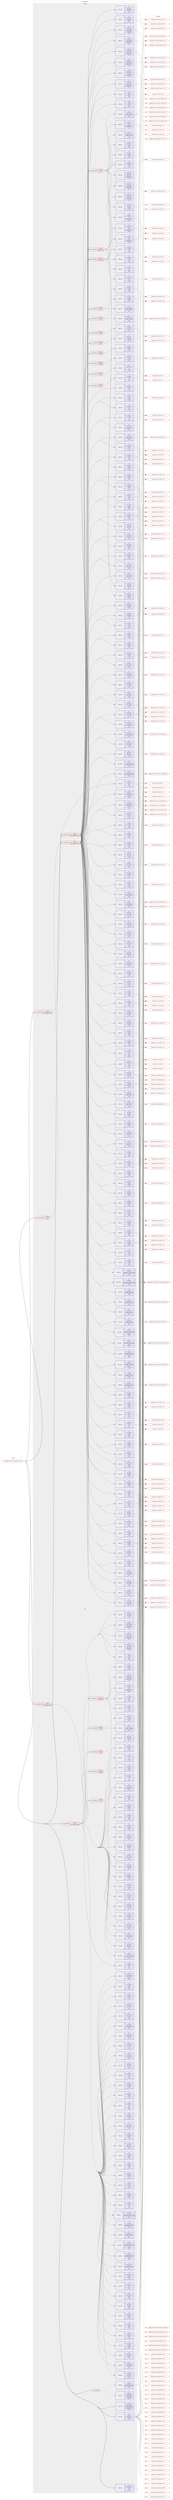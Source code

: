 digraph prolog {

# *************
# Graph options
# *************

newrank=true;
concentrate=true;
compound=true;
graph [rankdir=LR,fontname=Helvetica,fontsize=10,ranksep=1.5];#, ranksep=2.5, nodesep=0.2];
edge  [arrowhead=vee];
node  [fontname=Helvetica,fontsize=10];

# **********
# The ebuild
# **********

subgraph cluster_leftcol {
color=gray;
rank=same;
label=<<i>ebuild</i>>;
id [label="portage://net-analyzer/metasploit-4.17.21-r6", color=red, width=4, href="../net-analyzer/metasploit-4.17.21-r6.svg"];
}

# ****************
# The dependencies
# ****************

subgraph cluster_midcol {
color=gray;
label=<<i>dependencies</i>>;
subgraph cluster_compile {
fillcolor="#eeeeee";
style=filled;
label=<<i>compile</i>>;
subgraph cond31850 {
dependency134438 [label=<<TABLE BORDER="0" CELLBORDER="1" CELLSPACING="0" CELLPADDING="4"><TR><TD ROWSPAN="3" CELLPADDING="10">use_conditional</TD></TR><TR><TD>positive</TD></TR><TR><TD>ruby_targets_ruby24</TD></TR></TABLE>>, shape=none, color=red];
subgraph pack100154 {
dependency134439 [label=<<TABLE BORDER="0" CELLBORDER="1" CELLSPACING="0" CELLPADDING="4" WIDTH="220"><TR><TD ROWSPAN="6" CELLPADDING="30">pack_dep</TD></TR><TR><TD WIDTH="110">no</TD></TR><TR><TD>dev-lang</TD></TR><TR><TD>ruby</TD></TR><TR><TD>none</TD></TR><TR><TD></TD></TR></TABLE>>, shape=none, color=blue];
}
dependency134438:e -> dependency134439:w [weight=20,style="dashed",arrowhead="vee"];
}
id:e -> dependency134438:w [weight=20,style="solid",arrowhead="vee"];
subgraph cond31851 {
dependency134440 [label=<<TABLE BORDER="0" CELLBORDER="1" CELLSPACING="0" CELLPADDING="4"><TR><TD ROWSPAN="3" CELLPADDING="10">use_conditional</TD></TR><TR><TD>positive</TD></TR><TR><TD>ruby_targets_ruby24</TD></TR></TABLE>>, shape=none, color=red];
subgraph pack100155 {
dependency134441 [label=<<TABLE BORDER="0" CELLBORDER="1" CELLSPACING="0" CELLPADDING="4" WIDTH="220"><TR><TD ROWSPAN="6" CELLPADDING="30">pack_dep</TD></TR><TR><TD WIDTH="110">no</TD></TR><TR><TD>virtual</TD></TR><TR><TD>ruby-ssl</TD></TR><TR><TD>none</TD></TR><TR><TD></TD></TR></TABLE>>, shape=none, color=blue];
}
dependency134440:e -> dependency134441:w [weight=20,style="dashed",arrowhead="vee"];
subgraph pack100156 {
dependency134442 [label=<<TABLE BORDER="0" CELLBORDER="1" CELLSPACING="0" CELLPADDING="4" WIDTH="220"><TR><TD ROWSPAN="6" CELLPADDING="30">pack_dep</TD></TR><TR><TD WIDTH="110">no</TD></TR><TR><TD>dev-ruby</TD></TR><TR><TD>actionpack</TD></TR><TR><TD>greaterequal</TD></TR><TR><TD>4.2.6</TD></TR></TABLE>>, shape=none, color=blue];
}
dependency134440:e -> dependency134442:w [weight=20,style="dashed",arrowhead="vee"];
subgraph pack100157 {
dependency134443 [label=<<TABLE BORDER="0" CELLBORDER="1" CELLSPACING="0" CELLPADDING="4" WIDTH="220"><TR><TD ROWSPAN="6" CELLPADDING="30">pack_dep</TD></TR><TR><TD WIDTH="110">no</TD></TR><TR><TD>dev-ruby</TD></TR><TR><TD>activerecord</TD></TR><TR><TD>greaterequal</TD></TR><TR><TD>4.2.6</TD></TR></TABLE>>, shape=none, color=blue];
}
dependency134440:e -> dependency134443:w [weight=20,style="dashed",arrowhead="vee"];
subgraph pack100158 {
dependency134444 [label=<<TABLE BORDER="0" CELLBORDER="1" CELLSPACING="0" CELLPADDING="4" WIDTH="220"><TR><TD ROWSPAN="6" CELLPADDING="30">pack_dep</TD></TR><TR><TD WIDTH="110">no</TD></TR><TR><TD>dev-ruby</TD></TR><TR><TD>activesupport</TD></TR><TR><TD>greaterequal</TD></TR><TR><TD>4.2.6</TD></TR></TABLE>>, shape=none, color=blue];
}
dependency134440:e -> dependency134444:w [weight=20,style="dashed",arrowhead="vee"];
subgraph pack100159 {
dependency134445 [label=<<TABLE BORDER="0" CELLBORDER="1" CELLSPACING="0" CELLPADDING="4" WIDTH="220"><TR><TD ROWSPAN="6" CELLPADDING="30">pack_dep</TD></TR><TR><TD WIDTH="110">no</TD></TR><TR><TD>dev-ruby</TD></TR><TR><TD>backports</TD></TR><TR><TD>none</TD></TR><TR><TD></TD></TR></TABLE>>, shape=none, color=blue];
}
dependency134440:e -> dependency134445:w [weight=20,style="dashed",arrowhead="vee"];
subgraph pack100160 {
dependency134446 [label=<<TABLE BORDER="0" CELLBORDER="1" CELLSPACING="0" CELLPADDING="4" WIDTH="220"><TR><TD ROWSPAN="6" CELLPADDING="30">pack_dep</TD></TR><TR><TD WIDTH="110">no</TD></TR><TR><TD>dev-ruby</TD></TR><TR><TD>bcrypt-ruby</TD></TR><TR><TD>none</TD></TR><TR><TD></TD></TR></TABLE>>, shape=none, color=blue];
}
dependency134440:e -> dependency134446:w [weight=20,style="dashed",arrowhead="vee"];
subgraph pack100161 {
dependency134447 [label=<<TABLE BORDER="0" CELLBORDER="1" CELLSPACING="0" CELLPADDING="4" WIDTH="220"><TR><TD ROWSPAN="6" CELLPADDING="30">pack_dep</TD></TR><TR><TD WIDTH="110">no</TD></TR><TR><TD>dev-ruby</TD></TR><TR><TD>bcrypt_pbkdf</TD></TR><TR><TD>none</TD></TR><TR><TD></TD></TR></TABLE>>, shape=none, color=blue];
}
dependency134440:e -> dependency134447:w [weight=20,style="dashed",arrowhead="vee"];
subgraph pack100162 {
dependency134448 [label=<<TABLE BORDER="0" CELLBORDER="1" CELLSPACING="0" CELLPADDING="4" WIDTH="220"><TR><TD ROWSPAN="6" CELLPADDING="30">pack_dep</TD></TR><TR><TD WIDTH="110">no</TD></TR><TR><TD>dev-ruby</TD></TR><TR><TD>bit-struct</TD></TR><TR><TD>none</TD></TR><TR><TD></TD></TR></TABLE>>, shape=none, color=blue];
}
dependency134440:e -> dependency134448:w [weight=20,style="dashed",arrowhead="vee"];
subgraph pack100163 {
dependency134449 [label=<<TABLE BORDER="0" CELLBORDER="1" CELLSPACING="0" CELLPADDING="4" WIDTH="220"><TR><TD ROWSPAN="6" CELLPADDING="30">pack_dep</TD></TR><TR><TD WIDTH="110">no</TD></TR><TR><TD>dev-ruby</TD></TR><TR><TD>bundler</TD></TR><TR><TD>none</TD></TR><TR><TD></TD></TR></TABLE>>, shape=none, color=blue];
}
dependency134440:e -> dependency134449:w [weight=20,style="dashed",arrowhead="vee"];
subgraph pack100164 {
dependency134450 [label=<<TABLE BORDER="0" CELLBORDER="1" CELLSPACING="0" CELLPADDING="4" WIDTH="220"><TR><TD ROWSPAN="6" CELLPADDING="30">pack_dep</TD></TR><TR><TD WIDTH="110">no</TD></TR><TR><TD>dev-ruby</TD></TR><TR><TD>dnsruby</TD></TR><TR><TD>none</TD></TR><TR><TD></TD></TR></TABLE>>, shape=none, color=blue];
}
dependency134440:e -> dependency134450:w [weight=20,style="dashed",arrowhead="vee"];
subgraph pack100165 {
dependency134451 [label=<<TABLE BORDER="0" CELLBORDER="1" CELLSPACING="0" CELLPADDING="4" WIDTH="220"><TR><TD ROWSPAN="6" CELLPADDING="30">pack_dep</TD></TR><TR><TD WIDTH="110">no</TD></TR><TR><TD>dev-ruby</TD></TR><TR><TD>faker</TD></TR><TR><TD>none</TD></TR><TR><TD></TD></TR></TABLE>>, shape=none, color=blue];
}
dependency134440:e -> dependency134451:w [weight=20,style="dashed",arrowhead="vee"];
subgraph pack100166 {
dependency134452 [label=<<TABLE BORDER="0" CELLBORDER="1" CELLSPACING="0" CELLPADDING="4" WIDTH="220"><TR><TD ROWSPAN="6" CELLPADDING="30">pack_dep</TD></TR><TR><TD WIDTH="110">no</TD></TR><TR><TD>dev-ruby</TD></TR><TR><TD>faraday</TD></TR><TR><TD>none</TD></TR><TR><TD></TD></TR></TABLE>>, shape=none, color=blue];
}
dependency134440:e -> dependency134452:w [weight=20,style="dashed",arrowhead="vee"];
subgraph pack100167 {
dependency134453 [label=<<TABLE BORDER="0" CELLBORDER="1" CELLSPACING="0" CELLPADDING="4" WIDTH="220"><TR><TD ROWSPAN="6" CELLPADDING="30">pack_dep</TD></TR><TR><TD WIDTH="110">no</TD></TR><TR><TD>dev-ruby</TD></TR><TR><TD>filesize</TD></TR><TR><TD>none</TD></TR><TR><TD></TD></TR></TABLE>>, shape=none, color=blue];
}
dependency134440:e -> dependency134453:w [weight=20,style="dashed",arrowhead="vee"];
subgraph pack100168 {
dependency134454 [label=<<TABLE BORDER="0" CELLBORDER="1" CELLSPACING="0" CELLPADDING="4" WIDTH="220"><TR><TD ROWSPAN="6" CELLPADDING="30">pack_dep</TD></TR><TR><TD WIDTH="110">no</TD></TR><TR><TD>dev-ruby</TD></TR><TR><TD>jsobfu</TD></TR><TR><TD>none</TD></TR><TR><TD></TD></TR></TABLE>>, shape=none, color=blue];
}
dependency134440:e -> dependency134454:w [weight=20,style="dashed",arrowhead="vee"];
subgraph pack100169 {
dependency134455 [label=<<TABLE BORDER="0" CELLBORDER="1" CELLSPACING="0" CELLPADDING="4" WIDTH="220"><TR><TD ROWSPAN="6" CELLPADDING="30">pack_dep</TD></TR><TR><TD WIDTH="110">no</TD></TR><TR><TD>dev-ruby</TD></TR><TR><TD>json</TD></TR><TR><TD>none</TD></TR><TR><TD></TD></TR></TABLE>>, shape=none, color=blue];
}
dependency134440:e -> dependency134455:w [weight=20,style="dashed",arrowhead="vee"];
subgraph pack100170 {
dependency134456 [label=<<TABLE BORDER="0" CELLBORDER="1" CELLSPACING="0" CELLPADDING="4" WIDTH="220"><TR><TD ROWSPAN="6" CELLPADDING="30">pack_dep</TD></TR><TR><TD WIDTH="110">no</TD></TR><TR><TD>dev-ruby</TD></TR><TR><TD>metasm</TD></TR><TR><TD>none</TD></TR><TR><TD></TD></TR></TABLE>>, shape=none, color=blue];
}
dependency134440:e -> dependency134456:w [weight=20,style="dashed",arrowhead="vee"];
subgraph pack100171 {
dependency134457 [label=<<TABLE BORDER="0" CELLBORDER="1" CELLSPACING="0" CELLPADDING="4" WIDTH="220"><TR><TD ROWSPAN="6" CELLPADDING="30">pack_dep</TD></TR><TR><TD WIDTH="110">no</TD></TR><TR><TD>dev-ruby</TD></TR><TR><TD>metasploit-concern</TD></TR><TR><TD>none</TD></TR><TR><TD></TD></TR></TABLE>>, shape=none, color=blue];
}
dependency134440:e -> dependency134457:w [weight=20,style="dashed",arrowhead="vee"];
subgraph pack100172 {
dependency134458 [label=<<TABLE BORDER="0" CELLBORDER="1" CELLSPACING="0" CELLPADDING="4" WIDTH="220"><TR><TD ROWSPAN="6" CELLPADDING="30">pack_dep</TD></TR><TR><TD WIDTH="110">no</TD></TR><TR><TD>dev-ruby</TD></TR><TR><TD>metasploit-credential</TD></TR><TR><TD>smaller</TD></TR><TR><TD>3.0.0</TD></TR></TABLE>>, shape=none, color=blue];
}
dependency134440:e -> dependency134458:w [weight=20,style="dashed",arrowhead="vee"];
subgraph pack100173 {
dependency134459 [label=<<TABLE BORDER="0" CELLBORDER="1" CELLSPACING="0" CELLPADDING="4" WIDTH="220"><TR><TD ROWSPAN="6" CELLPADDING="30">pack_dep</TD></TR><TR><TD WIDTH="110">no</TD></TR><TR><TD>dev-ruby</TD></TR><TR><TD>metasploit_data_models</TD></TR><TR><TD>smaller</TD></TR><TR><TD>3.0.0</TD></TR></TABLE>>, shape=none, color=blue];
}
dependency134440:e -> dependency134459:w [weight=20,style="dashed",arrowhead="vee"];
subgraph pack100174 {
dependency134460 [label=<<TABLE BORDER="0" CELLBORDER="1" CELLSPACING="0" CELLPADDING="4" WIDTH="220"><TR><TD ROWSPAN="6" CELLPADDING="30">pack_dep</TD></TR><TR><TD WIDTH="110">no</TD></TR><TR><TD>dev-ruby</TD></TR><TR><TD>metasploit-model</TD></TR><TR><TD>none</TD></TR><TR><TD></TD></TR></TABLE>>, shape=none, color=blue];
}
dependency134440:e -> dependency134460:w [weight=20,style="dashed",arrowhead="vee"];
subgraph pack100175 {
dependency134461 [label=<<TABLE BORDER="0" CELLBORDER="1" CELLSPACING="0" CELLPADDING="4" WIDTH="220"><TR><TD ROWSPAN="6" CELLPADDING="30">pack_dep</TD></TR><TR><TD WIDTH="110">no</TD></TR><TR><TD>dev-ruby</TD></TR><TR><TD>metasploit-payloads</TD></TR><TR><TD>none</TD></TR><TR><TD></TD></TR></TABLE>>, shape=none, color=blue];
}
dependency134440:e -> dependency134461:w [weight=20,style="dashed",arrowhead="vee"];
subgraph pack100176 {
dependency134462 [label=<<TABLE BORDER="0" CELLBORDER="1" CELLSPACING="0" CELLPADDING="4" WIDTH="220"><TR><TD ROWSPAN="6" CELLPADDING="30">pack_dep</TD></TR><TR><TD WIDTH="110">no</TD></TR><TR><TD>dev-ruby</TD></TR><TR><TD>metasploit_payloads-mettle</TD></TR><TR><TD>none</TD></TR><TR><TD></TD></TR></TABLE>>, shape=none, color=blue];
}
dependency134440:e -> dependency134462:w [weight=20,style="dashed",arrowhead="vee"];
subgraph pack100177 {
dependency134463 [label=<<TABLE BORDER="0" CELLBORDER="1" CELLSPACING="0" CELLPADDING="4" WIDTH="220"><TR><TD ROWSPAN="6" CELLPADDING="30">pack_dep</TD></TR><TR><TD WIDTH="110">no</TD></TR><TR><TD>dev-ruby</TD></TR><TR><TD>mqtt</TD></TR><TR><TD>none</TD></TR><TR><TD></TD></TR></TABLE>>, shape=none, color=blue];
}
dependency134440:e -> dependency134463:w [weight=20,style="dashed",arrowhead="vee"];
subgraph pack100178 {
dependency134464 [label=<<TABLE BORDER="0" CELLBORDER="1" CELLSPACING="0" CELLPADDING="4" WIDTH="220"><TR><TD ROWSPAN="6" CELLPADDING="30">pack_dep</TD></TR><TR><TD WIDTH="110">no</TD></TR><TR><TD>dev-ruby</TD></TR><TR><TD>msgpack</TD></TR><TR><TD>none</TD></TR><TR><TD></TD></TR></TABLE>>, shape=none, color=blue];
}
dependency134440:e -> dependency134464:w [weight=20,style="dashed",arrowhead="vee"];
subgraph pack100179 {
dependency134465 [label=<<TABLE BORDER="0" CELLBORDER="1" CELLSPACING="0" CELLPADDING="4" WIDTH="220"><TR><TD ROWSPAN="6" CELLPADDING="30">pack_dep</TD></TR><TR><TD WIDTH="110">no</TD></TR><TR><TD>dev-ruby</TD></TR><TR><TD>net-ssh</TD></TR><TR><TD>none</TD></TR><TR><TD></TD></TR></TABLE>>, shape=none, color=blue];
}
dependency134440:e -> dependency134465:w [weight=20,style="dashed",arrowhead="vee"];
subgraph pack100180 {
dependency134466 [label=<<TABLE BORDER="0" CELLBORDER="1" CELLSPACING="0" CELLPADDING="4" WIDTH="220"><TR><TD ROWSPAN="6" CELLPADDING="30">pack_dep</TD></TR><TR><TD WIDTH="110">no</TD></TR><TR><TD>dev-ruby</TD></TR><TR><TD>ed25519</TD></TR><TR><TD>none</TD></TR><TR><TD></TD></TR></TABLE>>, shape=none, color=blue];
}
dependency134440:e -> dependency134466:w [weight=20,style="dashed",arrowhead="vee"];
subgraph pack100181 {
dependency134467 [label=<<TABLE BORDER="0" CELLBORDER="1" CELLSPACING="0" CELLPADDING="4" WIDTH="220"><TR><TD ROWSPAN="6" CELLPADDING="30">pack_dep</TD></TR><TR><TD WIDTH="110">no</TD></TR><TR><TD>dev-ruby</TD></TR><TR><TD>nokogiri</TD></TR><TR><TD>none</TD></TR><TR><TD></TD></TR></TABLE>>, shape=none, color=blue];
}
dependency134440:e -> dependency134467:w [weight=20,style="dashed",arrowhead="vee"];
subgraph pack100182 {
dependency134468 [label=<<TABLE BORDER="0" CELLBORDER="1" CELLSPACING="0" CELLPADDING="4" WIDTH="220"><TR><TD ROWSPAN="6" CELLPADDING="30">pack_dep</TD></TR><TR><TD WIDTH="110">no</TD></TR><TR><TD>dev-ruby</TD></TR><TR><TD>octokit</TD></TR><TR><TD>none</TD></TR><TR><TD></TD></TR></TABLE>>, shape=none, color=blue];
}
dependency134440:e -> dependency134468:w [weight=20,style="dashed",arrowhead="vee"];
subgraph pack100183 {
dependency134469 [label=<<TABLE BORDER="0" CELLBORDER="1" CELLSPACING="0" CELLPADDING="4" WIDTH="220"><TR><TD ROWSPAN="6" CELLPADDING="30">pack_dep</TD></TR><TR><TD WIDTH="110">no</TD></TR><TR><TD>dev-ruby</TD></TR><TR><TD>openssl-ccm</TD></TR><TR><TD>none</TD></TR><TR><TD></TD></TR></TABLE>>, shape=none, color=blue];
}
dependency134440:e -> dependency134469:w [weight=20,style="dashed",arrowhead="vee"];
subgraph pack100184 {
dependency134470 [label=<<TABLE BORDER="0" CELLBORDER="1" CELLSPACING="0" CELLPADDING="4" WIDTH="220"><TR><TD ROWSPAN="6" CELLPADDING="30">pack_dep</TD></TR><TR><TD WIDTH="110">no</TD></TR><TR><TD>dev-ruby</TD></TR><TR><TD>packetfu</TD></TR><TR><TD>none</TD></TR><TR><TD></TD></TR></TABLE>>, shape=none, color=blue];
}
dependency134440:e -> dependency134470:w [weight=20,style="dashed",arrowhead="vee"];
subgraph pack100185 {
dependency134471 [label=<<TABLE BORDER="0" CELLBORDER="1" CELLSPACING="0" CELLPADDING="4" WIDTH="220"><TR><TD ROWSPAN="6" CELLPADDING="30">pack_dep</TD></TR><TR><TD WIDTH="110">no</TD></TR><TR><TD>dev-ruby</TD></TR><TR><TD>patch_finder</TD></TR><TR><TD>none</TD></TR><TR><TD></TD></TR></TABLE>>, shape=none, color=blue];
}
dependency134440:e -> dependency134471:w [weight=20,style="dashed",arrowhead="vee"];
subgraph pack100186 {
dependency134472 [label=<<TABLE BORDER="0" CELLBORDER="1" CELLSPACING="0" CELLPADDING="4" WIDTH="220"><TR><TD ROWSPAN="6" CELLPADDING="30">pack_dep</TD></TR><TR><TD WIDTH="110">no</TD></TR><TR><TD>dev-ruby</TD></TR><TR><TD>pdf-reader</TD></TR><TR><TD>none</TD></TR><TR><TD></TD></TR></TABLE>>, shape=none, color=blue];
}
dependency134440:e -> dependency134472:w [weight=20,style="dashed",arrowhead="vee"];
subgraph pack100187 {
dependency134473 [label=<<TABLE BORDER="0" CELLBORDER="1" CELLSPACING="0" CELLPADDING="4" WIDTH="220"><TR><TD ROWSPAN="6" CELLPADDING="30">pack_dep</TD></TR><TR><TD WIDTH="110">no</TD></TR><TR><TD>dev-ruby</TD></TR><TR><TD>pg</TD></TR><TR><TD>tilde</TD></TR><TR><TD>0.21.0</TD></TR></TABLE>>, shape=none, color=blue];
}
dependency134440:e -> dependency134473:w [weight=20,style="dashed",arrowhead="vee"];
subgraph pack100188 {
dependency134474 [label=<<TABLE BORDER="0" CELLBORDER="1" CELLSPACING="0" CELLPADDING="4" WIDTH="220"><TR><TD ROWSPAN="6" CELLPADDING="30">pack_dep</TD></TR><TR><TD WIDTH="110">no</TD></TR><TR><TD>dev-ruby</TD></TR><TR><TD>railties</TD></TR><TR><TD>none</TD></TR><TR><TD></TD></TR></TABLE>>, shape=none, color=blue];
}
dependency134440:e -> dependency134474:w [weight=20,style="dashed",arrowhead="vee"];
subgraph pack100189 {
dependency134475 [label=<<TABLE BORDER="0" CELLBORDER="1" CELLSPACING="0" CELLPADDING="4" WIDTH="220"><TR><TD ROWSPAN="6" CELLPADDING="30">pack_dep</TD></TR><TR><TD WIDTH="110">no</TD></TR><TR><TD>dev-ruby</TD></TR><TR><TD>rb-readline</TD></TR><TR><TD>none</TD></TR><TR><TD></TD></TR></TABLE>>, shape=none, color=blue];
}
dependency134440:e -> dependency134475:w [weight=20,style="dashed",arrowhead="vee"];
subgraph pack100190 {
dependency134476 [label=<<TABLE BORDER="0" CELLBORDER="1" CELLSPACING="0" CELLPADDING="4" WIDTH="220"><TR><TD ROWSPAN="6" CELLPADDING="30">pack_dep</TD></TR><TR><TD WIDTH="110">no</TD></TR><TR><TD>dev-ruby</TD></TR><TR><TD>recog</TD></TR><TR><TD>none</TD></TR><TR><TD></TD></TR></TABLE>>, shape=none, color=blue];
}
dependency134440:e -> dependency134476:w [weight=20,style="dashed",arrowhead="vee"];
subgraph pack100191 {
dependency134477 [label=<<TABLE BORDER="0" CELLBORDER="1" CELLSPACING="0" CELLPADDING="4" WIDTH="220"><TR><TD ROWSPAN="6" CELLPADDING="30">pack_dep</TD></TR><TR><TD WIDTH="110">no</TD></TR><TR><TD>dev-ruby</TD></TR><TR><TD>redcarpet</TD></TR><TR><TD>none</TD></TR><TR><TD></TD></TR></TABLE>>, shape=none, color=blue];
}
dependency134440:e -> dependency134477:w [weight=20,style="dashed",arrowhead="vee"];
subgraph pack100192 {
dependency134478 [label=<<TABLE BORDER="0" CELLBORDER="1" CELLSPACING="0" CELLPADDING="4" WIDTH="220"><TR><TD ROWSPAN="6" CELLPADDING="30">pack_dep</TD></TR><TR><TD WIDTH="110">no</TD></TR><TR><TD>dev-ruby</TD></TR><TR><TD>rex-arch</TD></TR><TR><TD>none</TD></TR><TR><TD></TD></TR></TABLE>>, shape=none, color=blue];
}
dependency134440:e -> dependency134478:w [weight=20,style="dashed",arrowhead="vee"];
subgraph pack100193 {
dependency134479 [label=<<TABLE BORDER="0" CELLBORDER="1" CELLSPACING="0" CELLPADDING="4" WIDTH="220"><TR><TD ROWSPAN="6" CELLPADDING="30">pack_dep</TD></TR><TR><TD WIDTH="110">no</TD></TR><TR><TD>dev-ruby</TD></TR><TR><TD>rex-bin_tools</TD></TR><TR><TD>none</TD></TR><TR><TD></TD></TR></TABLE>>, shape=none, color=blue];
}
dependency134440:e -> dependency134479:w [weight=20,style="dashed",arrowhead="vee"];
subgraph pack100194 {
dependency134480 [label=<<TABLE BORDER="0" CELLBORDER="1" CELLSPACING="0" CELLPADDING="4" WIDTH="220"><TR><TD ROWSPAN="6" CELLPADDING="30">pack_dep</TD></TR><TR><TD WIDTH="110">no</TD></TR><TR><TD>dev-ruby</TD></TR><TR><TD>rex-core</TD></TR><TR><TD>none</TD></TR><TR><TD></TD></TR></TABLE>>, shape=none, color=blue];
}
dependency134440:e -> dependency134480:w [weight=20,style="dashed",arrowhead="vee"];
subgraph pack100195 {
dependency134481 [label=<<TABLE BORDER="0" CELLBORDER="1" CELLSPACING="0" CELLPADDING="4" WIDTH="220"><TR><TD ROWSPAN="6" CELLPADDING="30">pack_dep</TD></TR><TR><TD WIDTH="110">no</TD></TR><TR><TD>dev-ruby</TD></TR><TR><TD>rex-encoder</TD></TR><TR><TD>none</TD></TR><TR><TD></TD></TR></TABLE>>, shape=none, color=blue];
}
dependency134440:e -> dependency134481:w [weight=20,style="dashed",arrowhead="vee"];
subgraph pack100196 {
dependency134482 [label=<<TABLE BORDER="0" CELLBORDER="1" CELLSPACING="0" CELLPADDING="4" WIDTH="220"><TR><TD ROWSPAN="6" CELLPADDING="30">pack_dep</TD></TR><TR><TD WIDTH="110">no</TD></TR><TR><TD>dev-ruby</TD></TR><TR><TD>rex-exploitation</TD></TR><TR><TD>none</TD></TR><TR><TD></TD></TR></TABLE>>, shape=none, color=blue];
}
dependency134440:e -> dependency134482:w [weight=20,style="dashed",arrowhead="vee"];
subgraph pack100197 {
dependency134483 [label=<<TABLE BORDER="0" CELLBORDER="1" CELLSPACING="0" CELLPADDING="4" WIDTH="220"><TR><TD ROWSPAN="6" CELLPADDING="30">pack_dep</TD></TR><TR><TD WIDTH="110">no</TD></TR><TR><TD>dev-ruby</TD></TR><TR><TD>rex-java</TD></TR><TR><TD>none</TD></TR><TR><TD></TD></TR></TABLE>>, shape=none, color=blue];
}
dependency134440:e -> dependency134483:w [weight=20,style="dashed",arrowhead="vee"];
subgraph pack100198 {
dependency134484 [label=<<TABLE BORDER="0" CELLBORDER="1" CELLSPACING="0" CELLPADDING="4" WIDTH="220"><TR><TD ROWSPAN="6" CELLPADDING="30">pack_dep</TD></TR><TR><TD WIDTH="110">no</TD></TR><TR><TD>dev-ruby</TD></TR><TR><TD>rex-mime</TD></TR><TR><TD>none</TD></TR><TR><TD></TD></TR></TABLE>>, shape=none, color=blue];
}
dependency134440:e -> dependency134484:w [weight=20,style="dashed",arrowhead="vee"];
subgraph pack100199 {
dependency134485 [label=<<TABLE BORDER="0" CELLBORDER="1" CELLSPACING="0" CELLPADDING="4" WIDTH="220"><TR><TD ROWSPAN="6" CELLPADDING="30">pack_dep</TD></TR><TR><TD WIDTH="110">no</TD></TR><TR><TD>dev-ruby</TD></TR><TR><TD>rex-nop</TD></TR><TR><TD>none</TD></TR><TR><TD></TD></TR></TABLE>>, shape=none, color=blue];
}
dependency134440:e -> dependency134485:w [weight=20,style="dashed",arrowhead="vee"];
subgraph pack100200 {
dependency134486 [label=<<TABLE BORDER="0" CELLBORDER="1" CELLSPACING="0" CELLPADDING="4" WIDTH="220"><TR><TD ROWSPAN="6" CELLPADDING="30">pack_dep</TD></TR><TR><TD WIDTH="110">no</TD></TR><TR><TD>dev-ruby</TD></TR><TR><TD>rex-ole</TD></TR><TR><TD>none</TD></TR><TR><TD></TD></TR></TABLE>>, shape=none, color=blue];
}
dependency134440:e -> dependency134486:w [weight=20,style="dashed",arrowhead="vee"];
subgraph pack100201 {
dependency134487 [label=<<TABLE BORDER="0" CELLBORDER="1" CELLSPACING="0" CELLPADDING="4" WIDTH="220"><TR><TD ROWSPAN="6" CELLPADDING="30">pack_dep</TD></TR><TR><TD WIDTH="110">no</TD></TR><TR><TD>dev-ruby</TD></TR><TR><TD>rex-powershell</TD></TR><TR><TD>smaller</TD></TR><TR><TD>0.1.78</TD></TR></TABLE>>, shape=none, color=blue];
}
dependency134440:e -> dependency134487:w [weight=20,style="dashed",arrowhead="vee"];
subgraph pack100202 {
dependency134488 [label=<<TABLE BORDER="0" CELLBORDER="1" CELLSPACING="0" CELLPADDING="4" WIDTH="220"><TR><TD ROWSPAN="6" CELLPADDING="30">pack_dep</TD></TR><TR><TD WIDTH="110">no</TD></TR><TR><TD>dev-ruby</TD></TR><TR><TD>rex-random_identifier</TD></TR><TR><TD>none</TD></TR><TR><TD></TD></TR></TABLE>>, shape=none, color=blue];
}
dependency134440:e -> dependency134488:w [weight=20,style="dashed",arrowhead="vee"];
subgraph pack100203 {
dependency134489 [label=<<TABLE BORDER="0" CELLBORDER="1" CELLSPACING="0" CELLPADDING="4" WIDTH="220"><TR><TD ROWSPAN="6" CELLPADDING="30">pack_dep</TD></TR><TR><TD WIDTH="110">no</TD></TR><TR><TD>dev-ruby</TD></TR><TR><TD>rex-registry</TD></TR><TR><TD>none</TD></TR><TR><TD></TD></TR></TABLE>>, shape=none, color=blue];
}
dependency134440:e -> dependency134489:w [weight=20,style="dashed",arrowhead="vee"];
subgraph pack100204 {
dependency134490 [label=<<TABLE BORDER="0" CELLBORDER="1" CELLSPACING="0" CELLPADDING="4" WIDTH="220"><TR><TD ROWSPAN="6" CELLPADDING="30">pack_dep</TD></TR><TR><TD WIDTH="110">no</TD></TR><TR><TD>dev-ruby</TD></TR><TR><TD>rex-rop_builder</TD></TR><TR><TD>none</TD></TR><TR><TD></TD></TR></TABLE>>, shape=none, color=blue];
}
dependency134440:e -> dependency134490:w [weight=20,style="dashed",arrowhead="vee"];
subgraph pack100205 {
dependency134491 [label=<<TABLE BORDER="0" CELLBORDER="1" CELLSPACING="0" CELLPADDING="4" WIDTH="220"><TR><TD ROWSPAN="6" CELLPADDING="30">pack_dep</TD></TR><TR><TD WIDTH="110">no</TD></TR><TR><TD>dev-ruby</TD></TR><TR><TD>rex-socket</TD></TR><TR><TD>none</TD></TR><TR><TD></TD></TR></TABLE>>, shape=none, color=blue];
}
dependency134440:e -> dependency134491:w [weight=20,style="dashed",arrowhead="vee"];
subgraph pack100206 {
dependency134492 [label=<<TABLE BORDER="0" CELLBORDER="1" CELLSPACING="0" CELLPADDING="4" WIDTH="220"><TR><TD ROWSPAN="6" CELLPADDING="30">pack_dep</TD></TR><TR><TD WIDTH="110">no</TD></TR><TR><TD>dev-ruby</TD></TR><TR><TD>rex-sslscan</TD></TR><TR><TD>none</TD></TR><TR><TD></TD></TR></TABLE>>, shape=none, color=blue];
}
dependency134440:e -> dependency134492:w [weight=20,style="dashed",arrowhead="vee"];
subgraph pack100207 {
dependency134493 [label=<<TABLE BORDER="0" CELLBORDER="1" CELLSPACING="0" CELLPADDING="4" WIDTH="220"><TR><TD ROWSPAN="6" CELLPADDING="30">pack_dep</TD></TR><TR><TD WIDTH="110">no</TD></TR><TR><TD>dev-ruby</TD></TR><TR><TD>rex-struct2</TD></TR><TR><TD>none</TD></TR><TR><TD></TD></TR></TABLE>>, shape=none, color=blue];
}
dependency134440:e -> dependency134493:w [weight=20,style="dashed",arrowhead="vee"];
subgraph pack100208 {
dependency134494 [label=<<TABLE BORDER="0" CELLBORDER="1" CELLSPACING="0" CELLPADDING="4" WIDTH="220"><TR><TD ROWSPAN="6" CELLPADDING="30">pack_dep</TD></TR><TR><TD WIDTH="110">no</TD></TR><TR><TD>dev-ruby</TD></TR><TR><TD>rex-text</TD></TR><TR><TD>none</TD></TR><TR><TD></TD></TR></TABLE>>, shape=none, color=blue];
}
dependency134440:e -> dependency134494:w [weight=20,style="dashed",arrowhead="vee"];
subgraph pack100209 {
dependency134495 [label=<<TABLE BORDER="0" CELLBORDER="1" CELLSPACING="0" CELLPADDING="4" WIDTH="220"><TR><TD ROWSPAN="6" CELLPADDING="30">pack_dep</TD></TR><TR><TD WIDTH="110">no</TD></TR><TR><TD>dev-ruby</TD></TR><TR><TD>rex-zip</TD></TR><TR><TD>none</TD></TR><TR><TD></TD></TR></TABLE>>, shape=none, color=blue];
}
dependency134440:e -> dependency134495:w [weight=20,style="dashed",arrowhead="vee"];
subgraph pack100210 {
dependency134496 [label=<<TABLE BORDER="0" CELLBORDER="1" CELLSPACING="0" CELLPADDING="4" WIDTH="220"><TR><TD ROWSPAN="6" CELLPADDING="30">pack_dep</TD></TR><TR><TD WIDTH="110">no</TD></TR><TR><TD>dev-ruby</TD></TR><TR><TD>ruby-macho</TD></TR><TR><TD>none</TD></TR><TR><TD></TD></TR></TABLE>>, shape=none, color=blue];
}
dependency134440:e -> dependency134496:w [weight=20,style="dashed",arrowhead="vee"];
subgraph pack100211 {
dependency134497 [label=<<TABLE BORDER="0" CELLBORDER="1" CELLSPACING="0" CELLPADDING="4" WIDTH="220"><TR><TD ROWSPAN="6" CELLPADDING="30">pack_dep</TD></TR><TR><TD WIDTH="110">no</TD></TR><TR><TD>dev-ruby</TD></TR><TR><TD>rubyntlm</TD></TR><TR><TD>none</TD></TR><TR><TD></TD></TR></TABLE>>, shape=none, color=blue];
}
dependency134440:e -> dependency134497:w [weight=20,style="dashed",arrowhead="vee"];
subgraph pack100212 {
dependency134498 [label=<<TABLE BORDER="0" CELLBORDER="1" CELLSPACING="0" CELLPADDING="4" WIDTH="220"><TR><TD ROWSPAN="6" CELLPADDING="30">pack_dep</TD></TR><TR><TD WIDTH="110">no</TD></TR><TR><TD>dev-ruby</TD></TR><TR><TD>ruby_smb</TD></TR><TR><TD>none</TD></TR><TR><TD></TD></TR></TABLE>>, shape=none, color=blue];
}
dependency134440:e -> dependency134498:w [weight=20,style="dashed",arrowhead="vee"];
subgraph pack100213 {
dependency134499 [label=<<TABLE BORDER="0" CELLBORDER="1" CELLSPACING="0" CELLPADDING="4" WIDTH="220"><TR><TD ROWSPAN="6" CELLPADDING="30">pack_dep</TD></TR><TR><TD WIDTH="110">no</TD></TR><TR><TD>dev-ruby</TD></TR><TR><TD>rubyzip</TD></TR><TR><TD>none</TD></TR><TR><TD></TD></TR></TABLE>>, shape=none, color=blue];
}
dependency134440:e -> dependency134499:w [weight=20,style="dashed",arrowhead="vee"];
subgraph pack100214 {
dependency134500 [label=<<TABLE BORDER="0" CELLBORDER="1" CELLSPACING="0" CELLPADDING="4" WIDTH="220"><TR><TD ROWSPAN="6" CELLPADDING="30">pack_dep</TD></TR><TR><TD WIDTH="110">no</TD></TR><TR><TD>dev-ruby</TD></TR><TR><TD>sqlite3</TD></TR><TR><TD>none</TD></TR><TR><TD></TD></TR></TABLE>>, shape=none, color=blue];
}
dependency134440:e -> dependency134500:w [weight=20,style="dashed",arrowhead="vee"];
subgraph pack100215 {
dependency134501 [label=<<TABLE BORDER="0" CELLBORDER="1" CELLSPACING="0" CELLPADDING="4" WIDTH="220"><TR><TD ROWSPAN="6" CELLPADDING="30">pack_dep</TD></TR><TR><TD WIDTH="110">no</TD></TR><TR><TD>dev-ruby</TD></TR><TR><TD>sshkey</TD></TR><TR><TD>none</TD></TR><TR><TD></TD></TR></TABLE>>, shape=none, color=blue];
}
dependency134440:e -> dependency134501:w [weight=20,style="dashed",arrowhead="vee"];
subgraph pack100216 {
dependency134502 [label=<<TABLE BORDER="0" CELLBORDER="1" CELLSPACING="0" CELLPADDING="4" WIDTH="220"><TR><TD ROWSPAN="6" CELLPADDING="30">pack_dep</TD></TR><TR><TD WIDTH="110">no</TD></TR><TR><TD>dev-ruby</TD></TR><TR><TD>tzinfo</TD></TR><TR><TD>none</TD></TR><TR><TD></TD></TR></TABLE>>, shape=none, color=blue];
}
dependency134440:e -> dependency134502:w [weight=20,style="dashed",arrowhead="vee"];
subgraph pack100217 {
dependency134503 [label=<<TABLE BORDER="0" CELLBORDER="1" CELLSPACING="0" CELLPADDING="4" WIDTH="220"><TR><TD ROWSPAN="6" CELLPADDING="30">pack_dep</TD></TR><TR><TD WIDTH="110">no</TD></TR><TR><TD>dev-ruby</TD></TR><TR><TD>windows_error</TD></TR><TR><TD>none</TD></TR><TR><TD></TD></TR></TABLE>>, shape=none, color=blue];
}
dependency134440:e -> dependency134503:w [weight=20,style="dashed",arrowhead="vee"];
subgraph pack100218 {
dependency134504 [label=<<TABLE BORDER="0" CELLBORDER="1" CELLSPACING="0" CELLPADDING="4" WIDTH="220"><TR><TD ROWSPAN="6" CELLPADDING="30">pack_dep</TD></TR><TR><TD WIDTH="110">no</TD></TR><TR><TD>dev-ruby</TD></TR><TR><TD>xdr</TD></TR><TR><TD>none</TD></TR><TR><TD></TD></TR></TABLE>>, shape=none, color=blue];
}
dependency134440:e -> dependency134504:w [weight=20,style="dashed",arrowhead="vee"];
subgraph pack100219 {
dependency134505 [label=<<TABLE BORDER="0" CELLBORDER="1" CELLSPACING="0" CELLPADDING="4" WIDTH="220"><TR><TD ROWSPAN="6" CELLPADDING="30">pack_dep</TD></TR><TR><TD WIDTH="110">no</TD></TR><TR><TD>dev-ruby</TD></TR><TR><TD>xmlrpc</TD></TR><TR><TD>none</TD></TR><TR><TD></TD></TR></TABLE>>, shape=none, color=blue];
}
dependency134440:e -> dependency134505:w [weight=20,style="dashed",arrowhead="vee"];
subgraph cond31852 {
dependency134506 [label=<<TABLE BORDER="0" CELLBORDER="1" CELLSPACING="0" CELLPADDING="4"><TR><TD ROWSPAN="3" CELLPADDING="10">use_conditional</TD></TR><TR><TD>positive</TD></TR><TR><TD>java</TD></TR></TABLE>>, shape=none, color=red];
subgraph pack100220 {
dependency134507 [label=<<TABLE BORDER="0" CELLBORDER="1" CELLSPACING="0" CELLPADDING="4" WIDTH="220"><TR><TD ROWSPAN="6" CELLPADDING="30">pack_dep</TD></TR><TR><TD WIDTH="110">no</TD></TR><TR><TD>dev-ruby</TD></TR><TR><TD>rjb</TD></TR><TR><TD>none</TD></TR><TR><TD></TD></TR></TABLE>>, shape=none, color=blue];
}
dependency134506:e -> dependency134507:w [weight=20,style="dashed",arrowhead="vee"];
}
dependency134440:e -> dependency134506:w [weight=20,style="dashed",arrowhead="vee"];
subgraph cond31853 {
dependency134508 [label=<<TABLE BORDER="0" CELLBORDER="1" CELLSPACING="0" CELLPADDING="4"><TR><TD ROWSPAN="3" CELLPADDING="10">use_conditional</TD></TR><TR><TD>positive</TD></TR><TR><TD>nexpose</TD></TR></TABLE>>, shape=none, color=red];
subgraph pack100221 {
dependency134509 [label=<<TABLE BORDER="0" CELLBORDER="1" CELLSPACING="0" CELLPADDING="4" WIDTH="220"><TR><TD ROWSPAN="6" CELLPADDING="30">pack_dep</TD></TR><TR><TD WIDTH="110">no</TD></TR><TR><TD>dev-ruby</TD></TR><TR><TD>nexpose</TD></TR><TR><TD>none</TD></TR><TR><TD></TD></TR></TABLE>>, shape=none, color=blue];
}
dependency134508:e -> dependency134509:w [weight=20,style="dashed",arrowhead="vee"];
}
dependency134440:e -> dependency134508:w [weight=20,style="dashed",arrowhead="vee"];
subgraph cond31854 {
dependency134510 [label=<<TABLE BORDER="0" CELLBORDER="1" CELLSPACING="0" CELLPADDING="4"><TR><TD ROWSPAN="3" CELLPADDING="10">use_conditional</TD></TR><TR><TD>positive</TD></TR><TR><TD>oracle</TD></TR></TABLE>>, shape=none, color=red];
subgraph pack100222 {
dependency134511 [label=<<TABLE BORDER="0" CELLBORDER="1" CELLSPACING="0" CELLPADDING="4" WIDTH="220"><TR><TD ROWSPAN="6" CELLPADDING="30">pack_dep</TD></TR><TR><TD WIDTH="110">no</TD></TR><TR><TD>dev-ruby</TD></TR><TR><TD>ruby-oci8</TD></TR><TR><TD>none</TD></TR><TR><TD></TD></TR></TABLE>>, shape=none, color=blue];
}
dependency134510:e -> dependency134511:w [weight=20,style="dashed",arrowhead="vee"];
}
dependency134440:e -> dependency134510:w [weight=20,style="dashed",arrowhead="vee"];
subgraph cond31855 {
dependency134512 [label=<<TABLE BORDER="0" CELLBORDER="1" CELLSPACING="0" CELLPADDING="4"><TR><TD ROWSPAN="3" CELLPADDING="10">use_conditional</TD></TR><TR><TD>positive</TD></TR><TR><TD>pcap</TD></TR></TABLE>>, shape=none, color=red];
subgraph pack100223 {
dependency134513 [label=<<TABLE BORDER="0" CELLBORDER="1" CELLSPACING="0" CELLPADDING="4" WIDTH="220"><TR><TD ROWSPAN="6" CELLPADDING="30">pack_dep</TD></TR><TR><TD WIDTH="110">no</TD></TR><TR><TD>dev-ruby</TD></TR><TR><TD>pcaprub</TD></TR><TR><TD>none</TD></TR><TR><TD></TD></TR></TABLE>>, shape=none, color=blue];
}
dependency134512:e -> dependency134513:w [weight=20,style="dashed",arrowhead="vee"];
subgraph pack100224 {
dependency134514 [label=<<TABLE BORDER="0" CELLBORDER="1" CELLSPACING="0" CELLPADDING="4" WIDTH="220"><TR><TD ROWSPAN="6" CELLPADDING="30">pack_dep</TD></TR><TR><TD WIDTH="110">no</TD></TR><TR><TD>dev-ruby</TD></TR><TR><TD>network_interface</TD></TR><TR><TD>none</TD></TR><TR><TD></TD></TR></TABLE>>, shape=none, color=blue];
}
dependency134512:e -> dependency134514:w [weight=20,style="dashed",arrowhead="vee"];
}
dependency134440:e -> dependency134512:w [weight=20,style="dashed",arrowhead="vee"];
subgraph cond31856 {
dependency134515 [label=<<TABLE BORDER="0" CELLBORDER="1" CELLSPACING="0" CELLPADDING="4"><TR><TD ROWSPAN="3" CELLPADDING="10">use_conditional</TD></TR><TR><TD>positive</TD></TR><TR><TD>development</TD></TR></TABLE>>, shape=none, color=red];
subgraph pack100225 {
dependency134516 [label=<<TABLE BORDER="0" CELLBORDER="1" CELLSPACING="0" CELLPADDING="4" WIDTH="220"><TR><TD ROWSPAN="6" CELLPADDING="30">pack_dep</TD></TR><TR><TD WIDTH="110">no</TD></TR><TR><TD>dev-ruby</TD></TR><TR><TD>fivemat</TD></TR><TR><TD>none</TD></TR><TR><TD></TD></TR></TABLE>>, shape=none, color=blue];
}
dependency134515:e -> dependency134516:w [weight=20,style="dashed",arrowhead="vee"];
subgraph pack100226 {
dependency134517 [label=<<TABLE BORDER="0" CELLBORDER="1" CELLSPACING="0" CELLPADDING="4" WIDTH="220"><TR><TD ROWSPAN="6" CELLPADDING="30">pack_dep</TD></TR><TR><TD WIDTH="110">no</TD></TR><TR><TD>dev-ruby</TD></TR><TR><TD>pry</TD></TR><TR><TD>none</TD></TR><TR><TD></TD></TR></TABLE>>, shape=none, color=blue];
}
dependency134515:e -> dependency134517:w [weight=20,style="dashed",arrowhead="vee"];
subgraph pack100227 {
dependency134518 [label=<<TABLE BORDER="0" CELLBORDER="1" CELLSPACING="0" CELLPADDING="4" WIDTH="220"><TR><TD ROWSPAN="6" CELLPADDING="30">pack_dep</TD></TR><TR><TD WIDTH="110">no</TD></TR><TR><TD>dev-ruby</TD></TR><TR><TD>redcarpet</TD></TR><TR><TD>none</TD></TR><TR><TD></TD></TR></TABLE>>, shape=none, color=blue];
}
dependency134515:e -> dependency134518:w [weight=20,style="dashed",arrowhead="vee"];
subgraph pack100228 {
dependency134519 [label=<<TABLE BORDER="0" CELLBORDER="1" CELLSPACING="0" CELLPADDING="4" WIDTH="220"><TR><TD ROWSPAN="6" CELLPADDING="30">pack_dep</TD></TR><TR><TD WIDTH="110">no</TD></TR><TR><TD>dev-ruby</TD></TR><TR><TD>yard</TD></TR><TR><TD>none</TD></TR><TR><TD></TD></TR></TABLE>>, shape=none, color=blue];
}
dependency134515:e -> dependency134519:w [weight=20,style="dashed",arrowhead="vee"];
subgraph pack100229 {
dependency134520 [label=<<TABLE BORDER="0" CELLBORDER="1" CELLSPACING="0" CELLPADDING="4" WIDTH="220"><TR><TD ROWSPAN="6" CELLPADDING="30">pack_dep</TD></TR><TR><TD WIDTH="110">no</TD></TR><TR><TD>dev-ruby</TD></TR><TR><TD>rake</TD></TR><TR><TD>greaterequal</TD></TR><TR><TD>10.0.0</TD></TR></TABLE>>, shape=none, color=blue];
}
dependency134515:e -> dependency134520:w [weight=20,style="dashed",arrowhead="vee"];
subgraph pack100230 {
dependency134521 [label=<<TABLE BORDER="0" CELLBORDER="1" CELLSPACING="0" CELLPADDING="4" WIDTH="220"><TR><TD ROWSPAN="6" CELLPADDING="30">pack_dep</TD></TR><TR><TD WIDTH="110">no</TD></TR><TR><TD>dev-ruby</TD></TR><TR><TD>factory_girl</TD></TR><TR><TD>greaterequal</TD></TR><TR><TD>4.1.0</TD></TR></TABLE>>, shape=none, color=blue];
}
dependency134515:e -> dependency134521:w [weight=20,style="dashed",arrowhead="vee"];
}
dependency134440:e -> dependency134515:w [weight=20,style="dashed",arrowhead="vee"];
subgraph cond31857 {
dependency134522 [label=<<TABLE BORDER="0" CELLBORDER="1" CELLSPACING="0" CELLPADDING="4"><TR><TD ROWSPAN="3" CELLPADDING="10">use_conditional</TD></TR><TR><TD>positive</TD></TR><TR><TD>test</TD></TR></TABLE>>, shape=none, color=red];
subgraph pack100231 {
dependency134523 [label=<<TABLE BORDER="0" CELLBORDER="1" CELLSPACING="0" CELLPADDING="4" WIDTH="220"><TR><TD ROWSPAN="6" CELLPADDING="30">pack_dep</TD></TR><TR><TD WIDTH="110">no</TD></TR><TR><TD>dev-ruby</TD></TR><TR><TD>factory_girl</TD></TR><TR><TD>greaterequal</TD></TR><TR><TD>4.1.0</TD></TR></TABLE>>, shape=none, color=blue];
}
dependency134522:e -> dependency134523:w [weight=20,style="dashed",arrowhead="vee"];
subgraph pack100232 {
dependency134524 [label=<<TABLE BORDER="0" CELLBORDER="1" CELLSPACING="0" CELLPADDING="4" WIDTH="220"><TR><TD ROWSPAN="6" CELLPADDING="30">pack_dep</TD></TR><TR><TD WIDTH="110">no</TD></TR><TR><TD>dev-ruby</TD></TR><TR><TD>fivemat</TD></TR><TR><TD>none</TD></TR><TR><TD></TD></TR></TABLE>>, shape=none, color=blue];
}
dependency134522:e -> dependency134524:w [weight=20,style="dashed",arrowhead="vee"];
subgraph pack100233 {
dependency134525 [label=<<TABLE BORDER="0" CELLBORDER="1" CELLSPACING="0" CELLPADDING="4" WIDTH="220"><TR><TD ROWSPAN="6" CELLPADDING="30">pack_dep</TD></TR><TR><TD WIDTH="110">no</TD></TR><TR><TD>dev-ruby</TD></TR><TR><TD>database_cleaner</TD></TR><TR><TD>none</TD></TR><TR><TD></TD></TR></TABLE>>, shape=none, color=blue];
}
dependency134522:e -> dependency134525:w [weight=20,style="dashed",arrowhead="vee"];
subgraph pack100234 {
dependency134526 [label=<<TABLE BORDER="0" CELLBORDER="1" CELLSPACING="0" CELLPADDING="4" WIDTH="220"><TR><TD ROWSPAN="6" CELLPADDING="30">pack_dep</TD></TR><TR><TD WIDTH="110">no</TD></TR><TR><TD>dev-ruby</TD></TR><TR><TD>rspec</TD></TR><TR><TD>greaterequal</TD></TR><TR><TD>2.12</TD></TR></TABLE>>, shape=none, color=blue];
}
dependency134522:e -> dependency134526:w [weight=20,style="dashed",arrowhead="vee"];
subgraph pack100235 {
dependency134527 [label=<<TABLE BORDER="0" CELLBORDER="1" CELLSPACING="0" CELLPADDING="4" WIDTH="220"><TR><TD ROWSPAN="6" CELLPADDING="30">pack_dep</TD></TR><TR><TD WIDTH="110">no</TD></TR><TR><TD>dev-ruby</TD></TR><TR><TD>shoulda-matchers</TD></TR><TR><TD>none</TD></TR><TR><TD></TD></TR></TABLE>>, shape=none, color=blue];
}
dependency134522:e -> dependency134527:w [weight=20,style="dashed",arrowhead="vee"];
subgraph pack100236 {
dependency134528 [label=<<TABLE BORDER="0" CELLBORDER="1" CELLSPACING="0" CELLPADDING="4" WIDTH="220"><TR><TD ROWSPAN="6" CELLPADDING="30">pack_dep</TD></TR><TR><TD WIDTH="110">no</TD></TR><TR><TD>dev-ruby</TD></TR><TR><TD>timecop</TD></TR><TR><TD>none</TD></TR><TR><TD></TD></TR></TABLE>>, shape=none, color=blue];
}
dependency134522:e -> dependency134528:w [weight=20,style="dashed",arrowhead="vee"];
subgraph pack100237 {
dependency134529 [label=<<TABLE BORDER="0" CELLBORDER="1" CELLSPACING="0" CELLPADDING="4" WIDTH="220"><TR><TD ROWSPAN="6" CELLPADDING="30">pack_dep</TD></TR><TR><TD WIDTH="110">no</TD></TR><TR><TD>dev-ruby</TD></TR><TR><TD>rake</TD></TR><TR><TD>greaterequal</TD></TR><TR><TD>10.0.0</TD></TR></TABLE>>, shape=none, color=blue];
}
dependency134522:e -> dependency134529:w [weight=20,style="dashed",arrowhead="vee"];
}
dependency134440:e -> dependency134522:w [weight=20,style="dashed",arrowhead="vee"];
}
id:e -> dependency134440:w [weight=20,style="solid",arrowhead="vee"];
subgraph cond31858 {
dependency134530 [label=<<TABLE BORDER="0" CELLBORDER="1" CELLSPACING="0" CELLPADDING="4"><TR><TD ROWSPAN="3" CELLPADDING="10">use_conditional</TD></TR><TR><TD>positive</TD></TR><TR><TD>test</TD></TR></TABLE>>, shape=none, color=red];
subgraph cond31859 {
dependency134531 [label=<<TABLE BORDER="0" CELLBORDER="1" CELLSPACING="0" CELLPADDING="4"><TR><TD ROWSPAN="3" CELLPADDING="10">use_conditional</TD></TR><TR><TD>positive</TD></TR><TR><TD>ruby_targets_ruby24</TD></TR></TABLE>>, shape=none, color=red];
subgraph pack100238 {
dependency134532 [label=<<TABLE BORDER="0" CELLBORDER="1" CELLSPACING="0" CELLPADDING="4" WIDTH="220"><TR><TD ROWSPAN="6" CELLPADDING="30">pack_dep</TD></TR><TR><TD WIDTH="110">no</TD></TR><TR><TD>virtual</TD></TR><TR><TD>ruby-ssl</TD></TR><TR><TD>none</TD></TR><TR><TD></TD></TR></TABLE>>, shape=none, color=blue];
}
dependency134531:e -> dependency134532:w [weight=20,style="dashed",arrowhead="vee"];
subgraph pack100239 {
dependency134533 [label=<<TABLE BORDER="0" CELLBORDER="1" CELLSPACING="0" CELLPADDING="4" WIDTH="220"><TR><TD ROWSPAN="6" CELLPADDING="30">pack_dep</TD></TR><TR><TD WIDTH="110">no</TD></TR><TR><TD>dev-ruby</TD></TR><TR><TD>actionpack</TD></TR><TR><TD>greaterequal</TD></TR><TR><TD>4.2.6</TD></TR></TABLE>>, shape=none, color=blue];
}
dependency134531:e -> dependency134533:w [weight=20,style="dashed",arrowhead="vee"];
subgraph pack100240 {
dependency134534 [label=<<TABLE BORDER="0" CELLBORDER="1" CELLSPACING="0" CELLPADDING="4" WIDTH="220"><TR><TD ROWSPAN="6" CELLPADDING="30">pack_dep</TD></TR><TR><TD WIDTH="110">no</TD></TR><TR><TD>dev-ruby</TD></TR><TR><TD>activerecord</TD></TR><TR><TD>greaterequal</TD></TR><TR><TD>4.2.6</TD></TR></TABLE>>, shape=none, color=blue];
}
dependency134531:e -> dependency134534:w [weight=20,style="dashed",arrowhead="vee"];
subgraph pack100241 {
dependency134535 [label=<<TABLE BORDER="0" CELLBORDER="1" CELLSPACING="0" CELLPADDING="4" WIDTH="220"><TR><TD ROWSPAN="6" CELLPADDING="30">pack_dep</TD></TR><TR><TD WIDTH="110">no</TD></TR><TR><TD>dev-ruby</TD></TR><TR><TD>activesupport</TD></TR><TR><TD>greaterequal</TD></TR><TR><TD>4.2.6</TD></TR></TABLE>>, shape=none, color=blue];
}
dependency134531:e -> dependency134535:w [weight=20,style="dashed",arrowhead="vee"];
subgraph pack100242 {
dependency134536 [label=<<TABLE BORDER="0" CELLBORDER="1" CELLSPACING="0" CELLPADDING="4" WIDTH="220"><TR><TD ROWSPAN="6" CELLPADDING="30">pack_dep</TD></TR><TR><TD WIDTH="110">no</TD></TR><TR><TD>dev-ruby</TD></TR><TR><TD>backports</TD></TR><TR><TD>none</TD></TR><TR><TD></TD></TR></TABLE>>, shape=none, color=blue];
}
dependency134531:e -> dependency134536:w [weight=20,style="dashed",arrowhead="vee"];
subgraph pack100243 {
dependency134537 [label=<<TABLE BORDER="0" CELLBORDER="1" CELLSPACING="0" CELLPADDING="4" WIDTH="220"><TR><TD ROWSPAN="6" CELLPADDING="30">pack_dep</TD></TR><TR><TD WIDTH="110">no</TD></TR><TR><TD>dev-ruby</TD></TR><TR><TD>bcrypt-ruby</TD></TR><TR><TD>none</TD></TR><TR><TD></TD></TR></TABLE>>, shape=none, color=blue];
}
dependency134531:e -> dependency134537:w [weight=20,style="dashed",arrowhead="vee"];
subgraph pack100244 {
dependency134538 [label=<<TABLE BORDER="0" CELLBORDER="1" CELLSPACING="0" CELLPADDING="4" WIDTH="220"><TR><TD ROWSPAN="6" CELLPADDING="30">pack_dep</TD></TR><TR><TD WIDTH="110">no</TD></TR><TR><TD>dev-ruby</TD></TR><TR><TD>bcrypt_pbkdf</TD></TR><TR><TD>none</TD></TR><TR><TD></TD></TR></TABLE>>, shape=none, color=blue];
}
dependency134531:e -> dependency134538:w [weight=20,style="dashed",arrowhead="vee"];
subgraph pack100245 {
dependency134539 [label=<<TABLE BORDER="0" CELLBORDER="1" CELLSPACING="0" CELLPADDING="4" WIDTH="220"><TR><TD ROWSPAN="6" CELLPADDING="30">pack_dep</TD></TR><TR><TD WIDTH="110">no</TD></TR><TR><TD>dev-ruby</TD></TR><TR><TD>bit-struct</TD></TR><TR><TD>none</TD></TR><TR><TD></TD></TR></TABLE>>, shape=none, color=blue];
}
dependency134531:e -> dependency134539:w [weight=20,style="dashed",arrowhead="vee"];
subgraph pack100246 {
dependency134540 [label=<<TABLE BORDER="0" CELLBORDER="1" CELLSPACING="0" CELLPADDING="4" WIDTH="220"><TR><TD ROWSPAN="6" CELLPADDING="30">pack_dep</TD></TR><TR><TD WIDTH="110">no</TD></TR><TR><TD>dev-ruby</TD></TR><TR><TD>bundler</TD></TR><TR><TD>none</TD></TR><TR><TD></TD></TR></TABLE>>, shape=none, color=blue];
}
dependency134531:e -> dependency134540:w [weight=20,style="dashed",arrowhead="vee"];
subgraph pack100247 {
dependency134541 [label=<<TABLE BORDER="0" CELLBORDER="1" CELLSPACING="0" CELLPADDING="4" WIDTH="220"><TR><TD ROWSPAN="6" CELLPADDING="30">pack_dep</TD></TR><TR><TD WIDTH="110">no</TD></TR><TR><TD>dev-ruby</TD></TR><TR><TD>dnsruby</TD></TR><TR><TD>none</TD></TR><TR><TD></TD></TR></TABLE>>, shape=none, color=blue];
}
dependency134531:e -> dependency134541:w [weight=20,style="dashed",arrowhead="vee"];
subgraph pack100248 {
dependency134542 [label=<<TABLE BORDER="0" CELLBORDER="1" CELLSPACING="0" CELLPADDING="4" WIDTH="220"><TR><TD ROWSPAN="6" CELLPADDING="30">pack_dep</TD></TR><TR><TD WIDTH="110">no</TD></TR><TR><TD>dev-ruby</TD></TR><TR><TD>faker</TD></TR><TR><TD>none</TD></TR><TR><TD></TD></TR></TABLE>>, shape=none, color=blue];
}
dependency134531:e -> dependency134542:w [weight=20,style="dashed",arrowhead="vee"];
subgraph pack100249 {
dependency134543 [label=<<TABLE BORDER="0" CELLBORDER="1" CELLSPACING="0" CELLPADDING="4" WIDTH="220"><TR><TD ROWSPAN="6" CELLPADDING="30">pack_dep</TD></TR><TR><TD WIDTH="110">no</TD></TR><TR><TD>dev-ruby</TD></TR><TR><TD>faraday</TD></TR><TR><TD>none</TD></TR><TR><TD></TD></TR></TABLE>>, shape=none, color=blue];
}
dependency134531:e -> dependency134543:w [weight=20,style="dashed",arrowhead="vee"];
subgraph pack100250 {
dependency134544 [label=<<TABLE BORDER="0" CELLBORDER="1" CELLSPACING="0" CELLPADDING="4" WIDTH="220"><TR><TD ROWSPAN="6" CELLPADDING="30">pack_dep</TD></TR><TR><TD WIDTH="110">no</TD></TR><TR><TD>dev-ruby</TD></TR><TR><TD>filesize</TD></TR><TR><TD>none</TD></TR><TR><TD></TD></TR></TABLE>>, shape=none, color=blue];
}
dependency134531:e -> dependency134544:w [weight=20,style="dashed",arrowhead="vee"];
subgraph pack100251 {
dependency134545 [label=<<TABLE BORDER="0" CELLBORDER="1" CELLSPACING="0" CELLPADDING="4" WIDTH="220"><TR><TD ROWSPAN="6" CELLPADDING="30">pack_dep</TD></TR><TR><TD WIDTH="110">no</TD></TR><TR><TD>dev-ruby</TD></TR><TR><TD>jsobfu</TD></TR><TR><TD>none</TD></TR><TR><TD></TD></TR></TABLE>>, shape=none, color=blue];
}
dependency134531:e -> dependency134545:w [weight=20,style="dashed",arrowhead="vee"];
subgraph pack100252 {
dependency134546 [label=<<TABLE BORDER="0" CELLBORDER="1" CELLSPACING="0" CELLPADDING="4" WIDTH="220"><TR><TD ROWSPAN="6" CELLPADDING="30">pack_dep</TD></TR><TR><TD WIDTH="110">no</TD></TR><TR><TD>dev-ruby</TD></TR><TR><TD>json</TD></TR><TR><TD>none</TD></TR><TR><TD></TD></TR></TABLE>>, shape=none, color=blue];
}
dependency134531:e -> dependency134546:w [weight=20,style="dashed",arrowhead="vee"];
subgraph pack100253 {
dependency134547 [label=<<TABLE BORDER="0" CELLBORDER="1" CELLSPACING="0" CELLPADDING="4" WIDTH="220"><TR><TD ROWSPAN="6" CELLPADDING="30">pack_dep</TD></TR><TR><TD WIDTH="110">no</TD></TR><TR><TD>dev-ruby</TD></TR><TR><TD>metasm</TD></TR><TR><TD>none</TD></TR><TR><TD></TD></TR></TABLE>>, shape=none, color=blue];
}
dependency134531:e -> dependency134547:w [weight=20,style="dashed",arrowhead="vee"];
subgraph pack100254 {
dependency134548 [label=<<TABLE BORDER="0" CELLBORDER="1" CELLSPACING="0" CELLPADDING="4" WIDTH="220"><TR><TD ROWSPAN="6" CELLPADDING="30">pack_dep</TD></TR><TR><TD WIDTH="110">no</TD></TR><TR><TD>dev-ruby</TD></TR><TR><TD>metasploit-concern</TD></TR><TR><TD>none</TD></TR><TR><TD></TD></TR></TABLE>>, shape=none, color=blue];
}
dependency134531:e -> dependency134548:w [weight=20,style="dashed",arrowhead="vee"];
subgraph pack100255 {
dependency134549 [label=<<TABLE BORDER="0" CELLBORDER="1" CELLSPACING="0" CELLPADDING="4" WIDTH="220"><TR><TD ROWSPAN="6" CELLPADDING="30">pack_dep</TD></TR><TR><TD WIDTH="110">no</TD></TR><TR><TD>dev-ruby</TD></TR><TR><TD>metasploit-credential</TD></TR><TR><TD>smaller</TD></TR><TR><TD>3.0.0</TD></TR></TABLE>>, shape=none, color=blue];
}
dependency134531:e -> dependency134549:w [weight=20,style="dashed",arrowhead="vee"];
subgraph pack100256 {
dependency134550 [label=<<TABLE BORDER="0" CELLBORDER="1" CELLSPACING="0" CELLPADDING="4" WIDTH="220"><TR><TD ROWSPAN="6" CELLPADDING="30">pack_dep</TD></TR><TR><TD WIDTH="110">no</TD></TR><TR><TD>dev-ruby</TD></TR><TR><TD>metasploit_data_models</TD></TR><TR><TD>smaller</TD></TR><TR><TD>3.0.0</TD></TR></TABLE>>, shape=none, color=blue];
}
dependency134531:e -> dependency134550:w [weight=20,style="dashed",arrowhead="vee"];
subgraph pack100257 {
dependency134551 [label=<<TABLE BORDER="0" CELLBORDER="1" CELLSPACING="0" CELLPADDING="4" WIDTH="220"><TR><TD ROWSPAN="6" CELLPADDING="30">pack_dep</TD></TR><TR><TD WIDTH="110">no</TD></TR><TR><TD>dev-ruby</TD></TR><TR><TD>metasploit-model</TD></TR><TR><TD>none</TD></TR><TR><TD></TD></TR></TABLE>>, shape=none, color=blue];
}
dependency134531:e -> dependency134551:w [weight=20,style="dashed",arrowhead="vee"];
subgraph pack100258 {
dependency134552 [label=<<TABLE BORDER="0" CELLBORDER="1" CELLSPACING="0" CELLPADDING="4" WIDTH="220"><TR><TD ROWSPAN="6" CELLPADDING="30">pack_dep</TD></TR><TR><TD WIDTH="110">no</TD></TR><TR><TD>dev-ruby</TD></TR><TR><TD>metasploit-payloads</TD></TR><TR><TD>none</TD></TR><TR><TD></TD></TR></TABLE>>, shape=none, color=blue];
}
dependency134531:e -> dependency134552:w [weight=20,style="dashed",arrowhead="vee"];
subgraph pack100259 {
dependency134553 [label=<<TABLE BORDER="0" CELLBORDER="1" CELLSPACING="0" CELLPADDING="4" WIDTH="220"><TR><TD ROWSPAN="6" CELLPADDING="30">pack_dep</TD></TR><TR><TD WIDTH="110">no</TD></TR><TR><TD>dev-ruby</TD></TR><TR><TD>metasploit_payloads-mettle</TD></TR><TR><TD>none</TD></TR><TR><TD></TD></TR></TABLE>>, shape=none, color=blue];
}
dependency134531:e -> dependency134553:w [weight=20,style="dashed",arrowhead="vee"];
subgraph pack100260 {
dependency134554 [label=<<TABLE BORDER="0" CELLBORDER="1" CELLSPACING="0" CELLPADDING="4" WIDTH="220"><TR><TD ROWSPAN="6" CELLPADDING="30">pack_dep</TD></TR><TR><TD WIDTH="110">no</TD></TR><TR><TD>dev-ruby</TD></TR><TR><TD>mqtt</TD></TR><TR><TD>none</TD></TR><TR><TD></TD></TR></TABLE>>, shape=none, color=blue];
}
dependency134531:e -> dependency134554:w [weight=20,style="dashed",arrowhead="vee"];
subgraph pack100261 {
dependency134555 [label=<<TABLE BORDER="0" CELLBORDER="1" CELLSPACING="0" CELLPADDING="4" WIDTH="220"><TR><TD ROWSPAN="6" CELLPADDING="30">pack_dep</TD></TR><TR><TD WIDTH="110">no</TD></TR><TR><TD>dev-ruby</TD></TR><TR><TD>msgpack</TD></TR><TR><TD>none</TD></TR><TR><TD></TD></TR></TABLE>>, shape=none, color=blue];
}
dependency134531:e -> dependency134555:w [weight=20,style="dashed",arrowhead="vee"];
subgraph pack100262 {
dependency134556 [label=<<TABLE BORDER="0" CELLBORDER="1" CELLSPACING="0" CELLPADDING="4" WIDTH="220"><TR><TD ROWSPAN="6" CELLPADDING="30">pack_dep</TD></TR><TR><TD WIDTH="110">no</TD></TR><TR><TD>dev-ruby</TD></TR><TR><TD>net-ssh</TD></TR><TR><TD>none</TD></TR><TR><TD></TD></TR></TABLE>>, shape=none, color=blue];
}
dependency134531:e -> dependency134556:w [weight=20,style="dashed",arrowhead="vee"];
subgraph pack100263 {
dependency134557 [label=<<TABLE BORDER="0" CELLBORDER="1" CELLSPACING="0" CELLPADDING="4" WIDTH="220"><TR><TD ROWSPAN="6" CELLPADDING="30">pack_dep</TD></TR><TR><TD WIDTH="110">no</TD></TR><TR><TD>dev-ruby</TD></TR><TR><TD>ed25519</TD></TR><TR><TD>none</TD></TR><TR><TD></TD></TR></TABLE>>, shape=none, color=blue];
}
dependency134531:e -> dependency134557:w [weight=20,style="dashed",arrowhead="vee"];
subgraph pack100264 {
dependency134558 [label=<<TABLE BORDER="0" CELLBORDER="1" CELLSPACING="0" CELLPADDING="4" WIDTH="220"><TR><TD ROWSPAN="6" CELLPADDING="30">pack_dep</TD></TR><TR><TD WIDTH="110">no</TD></TR><TR><TD>dev-ruby</TD></TR><TR><TD>nokogiri</TD></TR><TR><TD>none</TD></TR><TR><TD></TD></TR></TABLE>>, shape=none, color=blue];
}
dependency134531:e -> dependency134558:w [weight=20,style="dashed",arrowhead="vee"];
subgraph pack100265 {
dependency134559 [label=<<TABLE BORDER="0" CELLBORDER="1" CELLSPACING="0" CELLPADDING="4" WIDTH="220"><TR><TD ROWSPAN="6" CELLPADDING="30">pack_dep</TD></TR><TR><TD WIDTH="110">no</TD></TR><TR><TD>dev-ruby</TD></TR><TR><TD>octokit</TD></TR><TR><TD>none</TD></TR><TR><TD></TD></TR></TABLE>>, shape=none, color=blue];
}
dependency134531:e -> dependency134559:w [weight=20,style="dashed",arrowhead="vee"];
subgraph pack100266 {
dependency134560 [label=<<TABLE BORDER="0" CELLBORDER="1" CELLSPACING="0" CELLPADDING="4" WIDTH="220"><TR><TD ROWSPAN="6" CELLPADDING="30">pack_dep</TD></TR><TR><TD WIDTH="110">no</TD></TR><TR><TD>dev-ruby</TD></TR><TR><TD>openssl-ccm</TD></TR><TR><TD>none</TD></TR><TR><TD></TD></TR></TABLE>>, shape=none, color=blue];
}
dependency134531:e -> dependency134560:w [weight=20,style="dashed",arrowhead="vee"];
subgraph pack100267 {
dependency134561 [label=<<TABLE BORDER="0" CELLBORDER="1" CELLSPACING="0" CELLPADDING="4" WIDTH="220"><TR><TD ROWSPAN="6" CELLPADDING="30">pack_dep</TD></TR><TR><TD WIDTH="110">no</TD></TR><TR><TD>dev-ruby</TD></TR><TR><TD>packetfu</TD></TR><TR><TD>none</TD></TR><TR><TD></TD></TR></TABLE>>, shape=none, color=blue];
}
dependency134531:e -> dependency134561:w [weight=20,style="dashed",arrowhead="vee"];
subgraph pack100268 {
dependency134562 [label=<<TABLE BORDER="0" CELLBORDER="1" CELLSPACING="0" CELLPADDING="4" WIDTH="220"><TR><TD ROWSPAN="6" CELLPADDING="30">pack_dep</TD></TR><TR><TD WIDTH="110">no</TD></TR><TR><TD>dev-ruby</TD></TR><TR><TD>patch_finder</TD></TR><TR><TD>none</TD></TR><TR><TD></TD></TR></TABLE>>, shape=none, color=blue];
}
dependency134531:e -> dependency134562:w [weight=20,style="dashed",arrowhead="vee"];
subgraph pack100269 {
dependency134563 [label=<<TABLE BORDER="0" CELLBORDER="1" CELLSPACING="0" CELLPADDING="4" WIDTH="220"><TR><TD ROWSPAN="6" CELLPADDING="30">pack_dep</TD></TR><TR><TD WIDTH="110">no</TD></TR><TR><TD>dev-ruby</TD></TR><TR><TD>pdf-reader</TD></TR><TR><TD>none</TD></TR><TR><TD></TD></TR></TABLE>>, shape=none, color=blue];
}
dependency134531:e -> dependency134563:w [weight=20,style="dashed",arrowhead="vee"];
subgraph pack100270 {
dependency134564 [label=<<TABLE BORDER="0" CELLBORDER="1" CELLSPACING="0" CELLPADDING="4" WIDTH="220"><TR><TD ROWSPAN="6" CELLPADDING="30">pack_dep</TD></TR><TR><TD WIDTH="110">no</TD></TR><TR><TD>dev-ruby</TD></TR><TR><TD>pg</TD></TR><TR><TD>tilde</TD></TR><TR><TD>0.21.0</TD></TR></TABLE>>, shape=none, color=blue];
}
dependency134531:e -> dependency134564:w [weight=20,style="dashed",arrowhead="vee"];
subgraph pack100271 {
dependency134565 [label=<<TABLE BORDER="0" CELLBORDER="1" CELLSPACING="0" CELLPADDING="4" WIDTH="220"><TR><TD ROWSPAN="6" CELLPADDING="30">pack_dep</TD></TR><TR><TD WIDTH="110">no</TD></TR><TR><TD>dev-ruby</TD></TR><TR><TD>railties</TD></TR><TR><TD>none</TD></TR><TR><TD></TD></TR></TABLE>>, shape=none, color=blue];
}
dependency134531:e -> dependency134565:w [weight=20,style="dashed",arrowhead="vee"];
subgraph pack100272 {
dependency134566 [label=<<TABLE BORDER="0" CELLBORDER="1" CELLSPACING="0" CELLPADDING="4" WIDTH="220"><TR><TD ROWSPAN="6" CELLPADDING="30">pack_dep</TD></TR><TR><TD WIDTH="110">no</TD></TR><TR><TD>dev-ruby</TD></TR><TR><TD>rb-readline</TD></TR><TR><TD>none</TD></TR><TR><TD></TD></TR></TABLE>>, shape=none, color=blue];
}
dependency134531:e -> dependency134566:w [weight=20,style="dashed",arrowhead="vee"];
subgraph pack100273 {
dependency134567 [label=<<TABLE BORDER="0" CELLBORDER="1" CELLSPACING="0" CELLPADDING="4" WIDTH="220"><TR><TD ROWSPAN="6" CELLPADDING="30">pack_dep</TD></TR><TR><TD WIDTH="110">no</TD></TR><TR><TD>dev-ruby</TD></TR><TR><TD>recog</TD></TR><TR><TD>none</TD></TR><TR><TD></TD></TR></TABLE>>, shape=none, color=blue];
}
dependency134531:e -> dependency134567:w [weight=20,style="dashed",arrowhead="vee"];
subgraph pack100274 {
dependency134568 [label=<<TABLE BORDER="0" CELLBORDER="1" CELLSPACING="0" CELLPADDING="4" WIDTH="220"><TR><TD ROWSPAN="6" CELLPADDING="30">pack_dep</TD></TR><TR><TD WIDTH="110">no</TD></TR><TR><TD>dev-ruby</TD></TR><TR><TD>redcarpet</TD></TR><TR><TD>none</TD></TR><TR><TD></TD></TR></TABLE>>, shape=none, color=blue];
}
dependency134531:e -> dependency134568:w [weight=20,style="dashed",arrowhead="vee"];
subgraph pack100275 {
dependency134569 [label=<<TABLE BORDER="0" CELLBORDER="1" CELLSPACING="0" CELLPADDING="4" WIDTH="220"><TR><TD ROWSPAN="6" CELLPADDING="30">pack_dep</TD></TR><TR><TD WIDTH="110">no</TD></TR><TR><TD>dev-ruby</TD></TR><TR><TD>rex-arch</TD></TR><TR><TD>none</TD></TR><TR><TD></TD></TR></TABLE>>, shape=none, color=blue];
}
dependency134531:e -> dependency134569:w [weight=20,style="dashed",arrowhead="vee"];
subgraph pack100276 {
dependency134570 [label=<<TABLE BORDER="0" CELLBORDER="1" CELLSPACING="0" CELLPADDING="4" WIDTH="220"><TR><TD ROWSPAN="6" CELLPADDING="30">pack_dep</TD></TR><TR><TD WIDTH="110">no</TD></TR><TR><TD>dev-ruby</TD></TR><TR><TD>rex-bin_tools</TD></TR><TR><TD>none</TD></TR><TR><TD></TD></TR></TABLE>>, shape=none, color=blue];
}
dependency134531:e -> dependency134570:w [weight=20,style="dashed",arrowhead="vee"];
subgraph pack100277 {
dependency134571 [label=<<TABLE BORDER="0" CELLBORDER="1" CELLSPACING="0" CELLPADDING="4" WIDTH="220"><TR><TD ROWSPAN="6" CELLPADDING="30">pack_dep</TD></TR><TR><TD WIDTH="110">no</TD></TR><TR><TD>dev-ruby</TD></TR><TR><TD>rex-core</TD></TR><TR><TD>none</TD></TR><TR><TD></TD></TR></TABLE>>, shape=none, color=blue];
}
dependency134531:e -> dependency134571:w [weight=20,style="dashed",arrowhead="vee"];
subgraph pack100278 {
dependency134572 [label=<<TABLE BORDER="0" CELLBORDER="1" CELLSPACING="0" CELLPADDING="4" WIDTH="220"><TR><TD ROWSPAN="6" CELLPADDING="30">pack_dep</TD></TR><TR><TD WIDTH="110">no</TD></TR><TR><TD>dev-ruby</TD></TR><TR><TD>rex-encoder</TD></TR><TR><TD>none</TD></TR><TR><TD></TD></TR></TABLE>>, shape=none, color=blue];
}
dependency134531:e -> dependency134572:w [weight=20,style="dashed",arrowhead="vee"];
subgraph pack100279 {
dependency134573 [label=<<TABLE BORDER="0" CELLBORDER="1" CELLSPACING="0" CELLPADDING="4" WIDTH="220"><TR><TD ROWSPAN="6" CELLPADDING="30">pack_dep</TD></TR><TR><TD WIDTH="110">no</TD></TR><TR><TD>dev-ruby</TD></TR><TR><TD>rex-exploitation</TD></TR><TR><TD>none</TD></TR><TR><TD></TD></TR></TABLE>>, shape=none, color=blue];
}
dependency134531:e -> dependency134573:w [weight=20,style="dashed",arrowhead="vee"];
subgraph pack100280 {
dependency134574 [label=<<TABLE BORDER="0" CELLBORDER="1" CELLSPACING="0" CELLPADDING="4" WIDTH="220"><TR><TD ROWSPAN="6" CELLPADDING="30">pack_dep</TD></TR><TR><TD WIDTH="110">no</TD></TR><TR><TD>dev-ruby</TD></TR><TR><TD>rex-java</TD></TR><TR><TD>none</TD></TR><TR><TD></TD></TR></TABLE>>, shape=none, color=blue];
}
dependency134531:e -> dependency134574:w [weight=20,style="dashed",arrowhead="vee"];
subgraph pack100281 {
dependency134575 [label=<<TABLE BORDER="0" CELLBORDER="1" CELLSPACING="0" CELLPADDING="4" WIDTH="220"><TR><TD ROWSPAN="6" CELLPADDING="30">pack_dep</TD></TR><TR><TD WIDTH="110">no</TD></TR><TR><TD>dev-ruby</TD></TR><TR><TD>rex-mime</TD></TR><TR><TD>none</TD></TR><TR><TD></TD></TR></TABLE>>, shape=none, color=blue];
}
dependency134531:e -> dependency134575:w [weight=20,style="dashed",arrowhead="vee"];
subgraph pack100282 {
dependency134576 [label=<<TABLE BORDER="0" CELLBORDER="1" CELLSPACING="0" CELLPADDING="4" WIDTH="220"><TR><TD ROWSPAN="6" CELLPADDING="30">pack_dep</TD></TR><TR><TD WIDTH="110">no</TD></TR><TR><TD>dev-ruby</TD></TR><TR><TD>rex-nop</TD></TR><TR><TD>none</TD></TR><TR><TD></TD></TR></TABLE>>, shape=none, color=blue];
}
dependency134531:e -> dependency134576:w [weight=20,style="dashed",arrowhead="vee"];
subgraph pack100283 {
dependency134577 [label=<<TABLE BORDER="0" CELLBORDER="1" CELLSPACING="0" CELLPADDING="4" WIDTH="220"><TR><TD ROWSPAN="6" CELLPADDING="30">pack_dep</TD></TR><TR><TD WIDTH="110">no</TD></TR><TR><TD>dev-ruby</TD></TR><TR><TD>rex-ole</TD></TR><TR><TD>none</TD></TR><TR><TD></TD></TR></TABLE>>, shape=none, color=blue];
}
dependency134531:e -> dependency134577:w [weight=20,style="dashed",arrowhead="vee"];
subgraph pack100284 {
dependency134578 [label=<<TABLE BORDER="0" CELLBORDER="1" CELLSPACING="0" CELLPADDING="4" WIDTH="220"><TR><TD ROWSPAN="6" CELLPADDING="30">pack_dep</TD></TR><TR><TD WIDTH="110">no</TD></TR><TR><TD>dev-ruby</TD></TR><TR><TD>rex-powershell</TD></TR><TR><TD>smaller</TD></TR><TR><TD>0.1.78</TD></TR></TABLE>>, shape=none, color=blue];
}
dependency134531:e -> dependency134578:w [weight=20,style="dashed",arrowhead="vee"];
subgraph pack100285 {
dependency134579 [label=<<TABLE BORDER="0" CELLBORDER="1" CELLSPACING="0" CELLPADDING="4" WIDTH="220"><TR><TD ROWSPAN="6" CELLPADDING="30">pack_dep</TD></TR><TR><TD WIDTH="110">no</TD></TR><TR><TD>dev-ruby</TD></TR><TR><TD>rex-random_identifier</TD></TR><TR><TD>none</TD></TR><TR><TD></TD></TR></TABLE>>, shape=none, color=blue];
}
dependency134531:e -> dependency134579:w [weight=20,style="dashed",arrowhead="vee"];
subgraph pack100286 {
dependency134580 [label=<<TABLE BORDER="0" CELLBORDER="1" CELLSPACING="0" CELLPADDING="4" WIDTH="220"><TR><TD ROWSPAN="6" CELLPADDING="30">pack_dep</TD></TR><TR><TD WIDTH="110">no</TD></TR><TR><TD>dev-ruby</TD></TR><TR><TD>rex-registry</TD></TR><TR><TD>none</TD></TR><TR><TD></TD></TR></TABLE>>, shape=none, color=blue];
}
dependency134531:e -> dependency134580:w [weight=20,style="dashed",arrowhead="vee"];
subgraph pack100287 {
dependency134581 [label=<<TABLE BORDER="0" CELLBORDER="1" CELLSPACING="0" CELLPADDING="4" WIDTH="220"><TR><TD ROWSPAN="6" CELLPADDING="30">pack_dep</TD></TR><TR><TD WIDTH="110">no</TD></TR><TR><TD>dev-ruby</TD></TR><TR><TD>rex-rop_builder</TD></TR><TR><TD>none</TD></TR><TR><TD></TD></TR></TABLE>>, shape=none, color=blue];
}
dependency134531:e -> dependency134581:w [weight=20,style="dashed",arrowhead="vee"];
subgraph pack100288 {
dependency134582 [label=<<TABLE BORDER="0" CELLBORDER="1" CELLSPACING="0" CELLPADDING="4" WIDTH="220"><TR><TD ROWSPAN="6" CELLPADDING="30">pack_dep</TD></TR><TR><TD WIDTH="110">no</TD></TR><TR><TD>dev-ruby</TD></TR><TR><TD>rex-socket</TD></TR><TR><TD>none</TD></TR><TR><TD></TD></TR></TABLE>>, shape=none, color=blue];
}
dependency134531:e -> dependency134582:w [weight=20,style="dashed",arrowhead="vee"];
subgraph pack100289 {
dependency134583 [label=<<TABLE BORDER="0" CELLBORDER="1" CELLSPACING="0" CELLPADDING="4" WIDTH="220"><TR><TD ROWSPAN="6" CELLPADDING="30">pack_dep</TD></TR><TR><TD WIDTH="110">no</TD></TR><TR><TD>dev-ruby</TD></TR><TR><TD>rex-sslscan</TD></TR><TR><TD>none</TD></TR><TR><TD></TD></TR></TABLE>>, shape=none, color=blue];
}
dependency134531:e -> dependency134583:w [weight=20,style="dashed",arrowhead="vee"];
subgraph pack100290 {
dependency134584 [label=<<TABLE BORDER="0" CELLBORDER="1" CELLSPACING="0" CELLPADDING="4" WIDTH="220"><TR><TD ROWSPAN="6" CELLPADDING="30">pack_dep</TD></TR><TR><TD WIDTH="110">no</TD></TR><TR><TD>dev-ruby</TD></TR><TR><TD>rex-struct2</TD></TR><TR><TD>none</TD></TR><TR><TD></TD></TR></TABLE>>, shape=none, color=blue];
}
dependency134531:e -> dependency134584:w [weight=20,style="dashed",arrowhead="vee"];
subgraph pack100291 {
dependency134585 [label=<<TABLE BORDER="0" CELLBORDER="1" CELLSPACING="0" CELLPADDING="4" WIDTH="220"><TR><TD ROWSPAN="6" CELLPADDING="30">pack_dep</TD></TR><TR><TD WIDTH="110">no</TD></TR><TR><TD>dev-ruby</TD></TR><TR><TD>rex-text</TD></TR><TR><TD>none</TD></TR><TR><TD></TD></TR></TABLE>>, shape=none, color=blue];
}
dependency134531:e -> dependency134585:w [weight=20,style="dashed",arrowhead="vee"];
subgraph pack100292 {
dependency134586 [label=<<TABLE BORDER="0" CELLBORDER="1" CELLSPACING="0" CELLPADDING="4" WIDTH="220"><TR><TD ROWSPAN="6" CELLPADDING="30">pack_dep</TD></TR><TR><TD WIDTH="110">no</TD></TR><TR><TD>dev-ruby</TD></TR><TR><TD>rex-zip</TD></TR><TR><TD>none</TD></TR><TR><TD></TD></TR></TABLE>>, shape=none, color=blue];
}
dependency134531:e -> dependency134586:w [weight=20,style="dashed",arrowhead="vee"];
subgraph pack100293 {
dependency134587 [label=<<TABLE BORDER="0" CELLBORDER="1" CELLSPACING="0" CELLPADDING="4" WIDTH="220"><TR><TD ROWSPAN="6" CELLPADDING="30">pack_dep</TD></TR><TR><TD WIDTH="110">no</TD></TR><TR><TD>dev-ruby</TD></TR><TR><TD>ruby-macho</TD></TR><TR><TD>none</TD></TR><TR><TD></TD></TR></TABLE>>, shape=none, color=blue];
}
dependency134531:e -> dependency134587:w [weight=20,style="dashed",arrowhead="vee"];
subgraph pack100294 {
dependency134588 [label=<<TABLE BORDER="0" CELLBORDER="1" CELLSPACING="0" CELLPADDING="4" WIDTH="220"><TR><TD ROWSPAN="6" CELLPADDING="30">pack_dep</TD></TR><TR><TD WIDTH="110">no</TD></TR><TR><TD>dev-ruby</TD></TR><TR><TD>rubyntlm</TD></TR><TR><TD>none</TD></TR><TR><TD></TD></TR></TABLE>>, shape=none, color=blue];
}
dependency134531:e -> dependency134588:w [weight=20,style="dashed",arrowhead="vee"];
subgraph pack100295 {
dependency134589 [label=<<TABLE BORDER="0" CELLBORDER="1" CELLSPACING="0" CELLPADDING="4" WIDTH="220"><TR><TD ROWSPAN="6" CELLPADDING="30">pack_dep</TD></TR><TR><TD WIDTH="110">no</TD></TR><TR><TD>dev-ruby</TD></TR><TR><TD>ruby_smb</TD></TR><TR><TD>none</TD></TR><TR><TD></TD></TR></TABLE>>, shape=none, color=blue];
}
dependency134531:e -> dependency134589:w [weight=20,style="dashed",arrowhead="vee"];
subgraph pack100296 {
dependency134590 [label=<<TABLE BORDER="0" CELLBORDER="1" CELLSPACING="0" CELLPADDING="4" WIDTH="220"><TR><TD ROWSPAN="6" CELLPADDING="30">pack_dep</TD></TR><TR><TD WIDTH="110">no</TD></TR><TR><TD>dev-ruby</TD></TR><TR><TD>rubyzip</TD></TR><TR><TD>none</TD></TR><TR><TD></TD></TR></TABLE>>, shape=none, color=blue];
}
dependency134531:e -> dependency134590:w [weight=20,style="dashed",arrowhead="vee"];
subgraph pack100297 {
dependency134591 [label=<<TABLE BORDER="0" CELLBORDER="1" CELLSPACING="0" CELLPADDING="4" WIDTH="220"><TR><TD ROWSPAN="6" CELLPADDING="30">pack_dep</TD></TR><TR><TD WIDTH="110">no</TD></TR><TR><TD>dev-ruby</TD></TR><TR><TD>sqlite3</TD></TR><TR><TD>none</TD></TR><TR><TD></TD></TR></TABLE>>, shape=none, color=blue];
}
dependency134531:e -> dependency134591:w [weight=20,style="dashed",arrowhead="vee"];
subgraph pack100298 {
dependency134592 [label=<<TABLE BORDER="0" CELLBORDER="1" CELLSPACING="0" CELLPADDING="4" WIDTH="220"><TR><TD ROWSPAN="6" CELLPADDING="30">pack_dep</TD></TR><TR><TD WIDTH="110">no</TD></TR><TR><TD>dev-ruby</TD></TR><TR><TD>sshkey</TD></TR><TR><TD>none</TD></TR><TR><TD></TD></TR></TABLE>>, shape=none, color=blue];
}
dependency134531:e -> dependency134592:w [weight=20,style="dashed",arrowhead="vee"];
subgraph pack100299 {
dependency134593 [label=<<TABLE BORDER="0" CELLBORDER="1" CELLSPACING="0" CELLPADDING="4" WIDTH="220"><TR><TD ROWSPAN="6" CELLPADDING="30">pack_dep</TD></TR><TR><TD WIDTH="110">no</TD></TR><TR><TD>dev-ruby</TD></TR><TR><TD>tzinfo</TD></TR><TR><TD>none</TD></TR><TR><TD></TD></TR></TABLE>>, shape=none, color=blue];
}
dependency134531:e -> dependency134593:w [weight=20,style="dashed",arrowhead="vee"];
subgraph pack100300 {
dependency134594 [label=<<TABLE BORDER="0" CELLBORDER="1" CELLSPACING="0" CELLPADDING="4" WIDTH="220"><TR><TD ROWSPAN="6" CELLPADDING="30">pack_dep</TD></TR><TR><TD WIDTH="110">no</TD></TR><TR><TD>dev-ruby</TD></TR><TR><TD>windows_error</TD></TR><TR><TD>none</TD></TR><TR><TD></TD></TR></TABLE>>, shape=none, color=blue];
}
dependency134531:e -> dependency134594:w [weight=20,style="dashed",arrowhead="vee"];
subgraph pack100301 {
dependency134595 [label=<<TABLE BORDER="0" CELLBORDER="1" CELLSPACING="0" CELLPADDING="4" WIDTH="220"><TR><TD ROWSPAN="6" CELLPADDING="30">pack_dep</TD></TR><TR><TD WIDTH="110">no</TD></TR><TR><TD>dev-ruby</TD></TR><TR><TD>xdr</TD></TR><TR><TD>none</TD></TR><TR><TD></TD></TR></TABLE>>, shape=none, color=blue];
}
dependency134531:e -> dependency134595:w [weight=20,style="dashed",arrowhead="vee"];
subgraph pack100302 {
dependency134596 [label=<<TABLE BORDER="0" CELLBORDER="1" CELLSPACING="0" CELLPADDING="4" WIDTH="220"><TR><TD ROWSPAN="6" CELLPADDING="30">pack_dep</TD></TR><TR><TD WIDTH="110">no</TD></TR><TR><TD>dev-ruby</TD></TR><TR><TD>xmlrpc</TD></TR><TR><TD>none</TD></TR><TR><TD></TD></TR></TABLE>>, shape=none, color=blue];
}
dependency134531:e -> dependency134596:w [weight=20,style="dashed",arrowhead="vee"];
subgraph cond31860 {
dependency134597 [label=<<TABLE BORDER="0" CELLBORDER="1" CELLSPACING="0" CELLPADDING="4"><TR><TD ROWSPAN="3" CELLPADDING="10">use_conditional</TD></TR><TR><TD>positive</TD></TR><TR><TD>java</TD></TR></TABLE>>, shape=none, color=red];
subgraph pack100303 {
dependency134598 [label=<<TABLE BORDER="0" CELLBORDER="1" CELLSPACING="0" CELLPADDING="4" WIDTH="220"><TR><TD ROWSPAN="6" CELLPADDING="30">pack_dep</TD></TR><TR><TD WIDTH="110">no</TD></TR><TR><TD>dev-ruby</TD></TR><TR><TD>rjb</TD></TR><TR><TD>none</TD></TR><TR><TD></TD></TR></TABLE>>, shape=none, color=blue];
}
dependency134597:e -> dependency134598:w [weight=20,style="dashed",arrowhead="vee"];
}
dependency134531:e -> dependency134597:w [weight=20,style="dashed",arrowhead="vee"];
subgraph cond31861 {
dependency134599 [label=<<TABLE BORDER="0" CELLBORDER="1" CELLSPACING="0" CELLPADDING="4"><TR><TD ROWSPAN="3" CELLPADDING="10">use_conditional</TD></TR><TR><TD>positive</TD></TR><TR><TD>nexpose</TD></TR></TABLE>>, shape=none, color=red];
subgraph pack100304 {
dependency134600 [label=<<TABLE BORDER="0" CELLBORDER="1" CELLSPACING="0" CELLPADDING="4" WIDTH="220"><TR><TD ROWSPAN="6" CELLPADDING="30">pack_dep</TD></TR><TR><TD WIDTH="110">no</TD></TR><TR><TD>dev-ruby</TD></TR><TR><TD>nexpose</TD></TR><TR><TD>none</TD></TR><TR><TD></TD></TR></TABLE>>, shape=none, color=blue];
}
dependency134599:e -> dependency134600:w [weight=20,style="dashed",arrowhead="vee"];
}
dependency134531:e -> dependency134599:w [weight=20,style="dashed",arrowhead="vee"];
subgraph cond31862 {
dependency134601 [label=<<TABLE BORDER="0" CELLBORDER="1" CELLSPACING="0" CELLPADDING="4"><TR><TD ROWSPAN="3" CELLPADDING="10">use_conditional</TD></TR><TR><TD>positive</TD></TR><TR><TD>oracle</TD></TR></TABLE>>, shape=none, color=red];
subgraph pack100305 {
dependency134602 [label=<<TABLE BORDER="0" CELLBORDER="1" CELLSPACING="0" CELLPADDING="4" WIDTH="220"><TR><TD ROWSPAN="6" CELLPADDING="30">pack_dep</TD></TR><TR><TD WIDTH="110">no</TD></TR><TR><TD>dev-ruby</TD></TR><TR><TD>ruby-oci8</TD></TR><TR><TD>none</TD></TR><TR><TD></TD></TR></TABLE>>, shape=none, color=blue];
}
dependency134601:e -> dependency134602:w [weight=20,style="dashed",arrowhead="vee"];
}
dependency134531:e -> dependency134601:w [weight=20,style="dashed",arrowhead="vee"];
subgraph cond31863 {
dependency134603 [label=<<TABLE BORDER="0" CELLBORDER="1" CELLSPACING="0" CELLPADDING="4"><TR><TD ROWSPAN="3" CELLPADDING="10">use_conditional</TD></TR><TR><TD>positive</TD></TR><TR><TD>pcap</TD></TR></TABLE>>, shape=none, color=red];
subgraph pack100306 {
dependency134604 [label=<<TABLE BORDER="0" CELLBORDER="1" CELLSPACING="0" CELLPADDING="4" WIDTH="220"><TR><TD ROWSPAN="6" CELLPADDING="30">pack_dep</TD></TR><TR><TD WIDTH="110">no</TD></TR><TR><TD>dev-ruby</TD></TR><TR><TD>pcaprub</TD></TR><TR><TD>none</TD></TR><TR><TD></TD></TR></TABLE>>, shape=none, color=blue];
}
dependency134603:e -> dependency134604:w [weight=20,style="dashed",arrowhead="vee"];
subgraph pack100307 {
dependency134605 [label=<<TABLE BORDER="0" CELLBORDER="1" CELLSPACING="0" CELLPADDING="4" WIDTH="220"><TR><TD ROWSPAN="6" CELLPADDING="30">pack_dep</TD></TR><TR><TD WIDTH="110">no</TD></TR><TR><TD>dev-ruby</TD></TR><TR><TD>network_interface</TD></TR><TR><TD>none</TD></TR><TR><TD></TD></TR></TABLE>>, shape=none, color=blue];
}
dependency134603:e -> dependency134605:w [weight=20,style="dashed",arrowhead="vee"];
}
dependency134531:e -> dependency134603:w [weight=20,style="dashed",arrowhead="vee"];
subgraph cond31864 {
dependency134606 [label=<<TABLE BORDER="0" CELLBORDER="1" CELLSPACING="0" CELLPADDING="4"><TR><TD ROWSPAN="3" CELLPADDING="10">use_conditional</TD></TR><TR><TD>positive</TD></TR><TR><TD>development</TD></TR></TABLE>>, shape=none, color=red];
subgraph pack100308 {
dependency134607 [label=<<TABLE BORDER="0" CELLBORDER="1" CELLSPACING="0" CELLPADDING="4" WIDTH="220"><TR><TD ROWSPAN="6" CELLPADDING="30">pack_dep</TD></TR><TR><TD WIDTH="110">no</TD></TR><TR><TD>dev-ruby</TD></TR><TR><TD>fivemat</TD></TR><TR><TD>none</TD></TR><TR><TD></TD></TR></TABLE>>, shape=none, color=blue];
}
dependency134606:e -> dependency134607:w [weight=20,style="dashed",arrowhead="vee"];
subgraph pack100309 {
dependency134608 [label=<<TABLE BORDER="0" CELLBORDER="1" CELLSPACING="0" CELLPADDING="4" WIDTH="220"><TR><TD ROWSPAN="6" CELLPADDING="30">pack_dep</TD></TR><TR><TD WIDTH="110">no</TD></TR><TR><TD>dev-ruby</TD></TR><TR><TD>pry</TD></TR><TR><TD>none</TD></TR><TR><TD></TD></TR></TABLE>>, shape=none, color=blue];
}
dependency134606:e -> dependency134608:w [weight=20,style="dashed",arrowhead="vee"];
subgraph pack100310 {
dependency134609 [label=<<TABLE BORDER="0" CELLBORDER="1" CELLSPACING="0" CELLPADDING="4" WIDTH="220"><TR><TD ROWSPAN="6" CELLPADDING="30">pack_dep</TD></TR><TR><TD WIDTH="110">no</TD></TR><TR><TD>dev-ruby</TD></TR><TR><TD>redcarpet</TD></TR><TR><TD>none</TD></TR><TR><TD></TD></TR></TABLE>>, shape=none, color=blue];
}
dependency134606:e -> dependency134609:w [weight=20,style="dashed",arrowhead="vee"];
subgraph pack100311 {
dependency134610 [label=<<TABLE BORDER="0" CELLBORDER="1" CELLSPACING="0" CELLPADDING="4" WIDTH="220"><TR><TD ROWSPAN="6" CELLPADDING="30">pack_dep</TD></TR><TR><TD WIDTH="110">no</TD></TR><TR><TD>dev-ruby</TD></TR><TR><TD>yard</TD></TR><TR><TD>none</TD></TR><TR><TD></TD></TR></TABLE>>, shape=none, color=blue];
}
dependency134606:e -> dependency134610:w [weight=20,style="dashed",arrowhead="vee"];
subgraph pack100312 {
dependency134611 [label=<<TABLE BORDER="0" CELLBORDER="1" CELLSPACING="0" CELLPADDING="4" WIDTH="220"><TR><TD ROWSPAN="6" CELLPADDING="30">pack_dep</TD></TR><TR><TD WIDTH="110">no</TD></TR><TR><TD>dev-ruby</TD></TR><TR><TD>rake</TD></TR><TR><TD>greaterequal</TD></TR><TR><TD>10.0.0</TD></TR></TABLE>>, shape=none, color=blue];
}
dependency134606:e -> dependency134611:w [weight=20,style="dashed",arrowhead="vee"];
subgraph pack100313 {
dependency134612 [label=<<TABLE BORDER="0" CELLBORDER="1" CELLSPACING="0" CELLPADDING="4" WIDTH="220"><TR><TD ROWSPAN="6" CELLPADDING="30">pack_dep</TD></TR><TR><TD WIDTH="110">no</TD></TR><TR><TD>dev-ruby</TD></TR><TR><TD>factory_girl</TD></TR><TR><TD>greaterequal</TD></TR><TR><TD>4.1.0</TD></TR></TABLE>>, shape=none, color=blue];
}
dependency134606:e -> dependency134612:w [weight=20,style="dashed",arrowhead="vee"];
}
dependency134531:e -> dependency134606:w [weight=20,style="dashed",arrowhead="vee"];
}
dependency134530:e -> dependency134531:w [weight=20,style="dashed",arrowhead="vee"];
}
id:e -> dependency134530:w [weight=20,style="solid",arrowhead="vee"];
}
subgraph cluster_compileandrun {
fillcolor="#eeeeee";
style=filled;
label=<<i>compile and run</i>>;
}
subgraph cluster_run {
fillcolor="#eeeeee";
style=filled;
label=<<i>run</i>>;
subgraph any2307 {
dependency134613 [label=<<TABLE BORDER="0" CELLBORDER="1" CELLSPACING="0" CELLPADDING="4"><TR><TD CELLPADDING="10">any_of_group</TD></TR></TABLE>>, shape=none, color=red];subgraph pack100314 {
dependency134614 [label=<<TABLE BORDER="0" CELLBORDER="1" CELLSPACING="0" CELLPADDING="4" WIDTH="220"><TR><TD ROWSPAN="6" CELLPADDING="30">pack_dep</TD></TR><TR><TD WIDTH="110">no</TD></TR><TR><TD>app-crypt</TD></TR><TR><TD>johntheripper-jumbo</TD></TR><TR><TD>none</TD></TR><TR><TD></TD></TR></TABLE>>, shape=none, color=blue];
}
dependency134613:e -> dependency134614:w [weight=20,style="dotted",arrowhead="oinv"];
subgraph pack100315 {
dependency134615 [label=<<TABLE BORDER="0" CELLBORDER="1" CELLSPACING="0" CELLPADDING="4" WIDTH="220"><TR><TD ROWSPAN="6" CELLPADDING="30">pack_dep</TD></TR><TR><TD WIDTH="110">no</TD></TR><TR><TD>app-crypt</TD></TR><TR><TD>johntheripper</TD></TR><TR><TD>greaterequal</TD></TR><TR><TD>1.7.9-r1</TD></TR></TABLE>>, shape=none, color=blue];
}
dependency134613:e -> dependency134615:w [weight=20,style="dotted",arrowhead="oinv"];
}
id:e -> dependency134613:w [weight=20,style="solid",arrowhead="odot"];
subgraph cond31865 {
dependency134616 [label=<<TABLE BORDER="0" CELLBORDER="1" CELLSPACING="0" CELLPADDING="4"><TR><TD ROWSPAN="3" CELLPADDING="10">use_conditional</TD></TR><TR><TD>positive</TD></TR><TR><TD>ruby_targets_ruby24</TD></TR></TABLE>>, shape=none, color=red];
subgraph pack100316 {
dependency134617 [label=<<TABLE BORDER="0" CELLBORDER="1" CELLSPACING="0" CELLPADDING="4" WIDTH="220"><TR><TD ROWSPAN="6" CELLPADDING="30">pack_dep</TD></TR><TR><TD WIDTH="110">no</TD></TR><TR><TD>dev-lang</TD></TR><TR><TD>ruby</TD></TR><TR><TD>none</TD></TR><TR><TD></TD></TR></TABLE>>, shape=none, color=blue];
}
dependency134616:e -> dependency134617:w [weight=20,style="dashed",arrowhead="vee"];
}
id:e -> dependency134616:w [weight=20,style="solid",arrowhead="odot"];
subgraph cond31866 {
dependency134618 [label=<<TABLE BORDER="0" CELLBORDER="1" CELLSPACING="0" CELLPADDING="4"><TR><TD ROWSPAN="3" CELLPADDING="10">use_conditional</TD></TR><TR><TD>positive</TD></TR><TR><TD>ruby_targets_ruby24</TD></TR></TABLE>>, shape=none, color=red];
subgraph pack100317 {
dependency134619 [label=<<TABLE BORDER="0" CELLBORDER="1" CELLSPACING="0" CELLPADDING="4" WIDTH="220"><TR><TD ROWSPAN="6" CELLPADDING="30">pack_dep</TD></TR><TR><TD WIDTH="110">no</TD></TR><TR><TD>virtual</TD></TR><TR><TD>ruby-ssl</TD></TR><TR><TD>none</TD></TR><TR><TD></TD></TR></TABLE>>, shape=none, color=blue];
}
dependency134618:e -> dependency134619:w [weight=20,style="dashed",arrowhead="vee"];
subgraph pack100318 {
dependency134620 [label=<<TABLE BORDER="0" CELLBORDER="1" CELLSPACING="0" CELLPADDING="4" WIDTH="220"><TR><TD ROWSPAN="6" CELLPADDING="30">pack_dep</TD></TR><TR><TD WIDTH="110">no</TD></TR><TR><TD>dev-ruby</TD></TR><TR><TD>actionpack</TD></TR><TR><TD>greaterequal</TD></TR><TR><TD>4.2.6</TD></TR></TABLE>>, shape=none, color=blue];
}
dependency134618:e -> dependency134620:w [weight=20,style="dashed",arrowhead="vee"];
subgraph pack100319 {
dependency134621 [label=<<TABLE BORDER="0" CELLBORDER="1" CELLSPACING="0" CELLPADDING="4" WIDTH="220"><TR><TD ROWSPAN="6" CELLPADDING="30">pack_dep</TD></TR><TR><TD WIDTH="110">no</TD></TR><TR><TD>dev-ruby</TD></TR><TR><TD>activerecord</TD></TR><TR><TD>greaterequal</TD></TR><TR><TD>4.2.6</TD></TR></TABLE>>, shape=none, color=blue];
}
dependency134618:e -> dependency134621:w [weight=20,style="dashed",arrowhead="vee"];
subgraph pack100320 {
dependency134622 [label=<<TABLE BORDER="0" CELLBORDER="1" CELLSPACING="0" CELLPADDING="4" WIDTH="220"><TR><TD ROWSPAN="6" CELLPADDING="30">pack_dep</TD></TR><TR><TD WIDTH="110">no</TD></TR><TR><TD>dev-ruby</TD></TR><TR><TD>activesupport</TD></TR><TR><TD>greaterequal</TD></TR><TR><TD>4.2.6</TD></TR></TABLE>>, shape=none, color=blue];
}
dependency134618:e -> dependency134622:w [weight=20,style="dashed",arrowhead="vee"];
subgraph pack100321 {
dependency134623 [label=<<TABLE BORDER="0" CELLBORDER="1" CELLSPACING="0" CELLPADDING="4" WIDTH="220"><TR><TD ROWSPAN="6" CELLPADDING="30">pack_dep</TD></TR><TR><TD WIDTH="110">no</TD></TR><TR><TD>dev-ruby</TD></TR><TR><TD>backports</TD></TR><TR><TD>none</TD></TR><TR><TD></TD></TR></TABLE>>, shape=none, color=blue];
}
dependency134618:e -> dependency134623:w [weight=20,style="dashed",arrowhead="vee"];
subgraph pack100322 {
dependency134624 [label=<<TABLE BORDER="0" CELLBORDER="1" CELLSPACING="0" CELLPADDING="4" WIDTH="220"><TR><TD ROWSPAN="6" CELLPADDING="30">pack_dep</TD></TR><TR><TD WIDTH="110">no</TD></TR><TR><TD>dev-ruby</TD></TR><TR><TD>bcrypt-ruby</TD></TR><TR><TD>none</TD></TR><TR><TD></TD></TR></TABLE>>, shape=none, color=blue];
}
dependency134618:e -> dependency134624:w [weight=20,style="dashed",arrowhead="vee"];
subgraph pack100323 {
dependency134625 [label=<<TABLE BORDER="0" CELLBORDER="1" CELLSPACING="0" CELLPADDING="4" WIDTH="220"><TR><TD ROWSPAN="6" CELLPADDING="30">pack_dep</TD></TR><TR><TD WIDTH="110">no</TD></TR><TR><TD>dev-ruby</TD></TR><TR><TD>bcrypt_pbkdf</TD></TR><TR><TD>none</TD></TR><TR><TD></TD></TR></TABLE>>, shape=none, color=blue];
}
dependency134618:e -> dependency134625:w [weight=20,style="dashed",arrowhead="vee"];
subgraph pack100324 {
dependency134626 [label=<<TABLE BORDER="0" CELLBORDER="1" CELLSPACING="0" CELLPADDING="4" WIDTH="220"><TR><TD ROWSPAN="6" CELLPADDING="30">pack_dep</TD></TR><TR><TD WIDTH="110">no</TD></TR><TR><TD>dev-ruby</TD></TR><TR><TD>bit-struct</TD></TR><TR><TD>none</TD></TR><TR><TD></TD></TR></TABLE>>, shape=none, color=blue];
}
dependency134618:e -> dependency134626:w [weight=20,style="dashed",arrowhead="vee"];
subgraph pack100325 {
dependency134627 [label=<<TABLE BORDER="0" CELLBORDER="1" CELLSPACING="0" CELLPADDING="4" WIDTH="220"><TR><TD ROWSPAN="6" CELLPADDING="30">pack_dep</TD></TR><TR><TD WIDTH="110">no</TD></TR><TR><TD>dev-ruby</TD></TR><TR><TD>bundler</TD></TR><TR><TD>none</TD></TR><TR><TD></TD></TR></TABLE>>, shape=none, color=blue];
}
dependency134618:e -> dependency134627:w [weight=20,style="dashed",arrowhead="vee"];
subgraph pack100326 {
dependency134628 [label=<<TABLE BORDER="0" CELLBORDER="1" CELLSPACING="0" CELLPADDING="4" WIDTH="220"><TR><TD ROWSPAN="6" CELLPADDING="30">pack_dep</TD></TR><TR><TD WIDTH="110">no</TD></TR><TR><TD>dev-ruby</TD></TR><TR><TD>dnsruby</TD></TR><TR><TD>none</TD></TR><TR><TD></TD></TR></TABLE>>, shape=none, color=blue];
}
dependency134618:e -> dependency134628:w [weight=20,style="dashed",arrowhead="vee"];
subgraph pack100327 {
dependency134629 [label=<<TABLE BORDER="0" CELLBORDER="1" CELLSPACING="0" CELLPADDING="4" WIDTH="220"><TR><TD ROWSPAN="6" CELLPADDING="30">pack_dep</TD></TR><TR><TD WIDTH="110">no</TD></TR><TR><TD>dev-ruby</TD></TR><TR><TD>faker</TD></TR><TR><TD>none</TD></TR><TR><TD></TD></TR></TABLE>>, shape=none, color=blue];
}
dependency134618:e -> dependency134629:w [weight=20,style="dashed",arrowhead="vee"];
subgraph pack100328 {
dependency134630 [label=<<TABLE BORDER="0" CELLBORDER="1" CELLSPACING="0" CELLPADDING="4" WIDTH="220"><TR><TD ROWSPAN="6" CELLPADDING="30">pack_dep</TD></TR><TR><TD WIDTH="110">no</TD></TR><TR><TD>dev-ruby</TD></TR><TR><TD>faraday</TD></TR><TR><TD>none</TD></TR><TR><TD></TD></TR></TABLE>>, shape=none, color=blue];
}
dependency134618:e -> dependency134630:w [weight=20,style="dashed",arrowhead="vee"];
subgraph pack100329 {
dependency134631 [label=<<TABLE BORDER="0" CELLBORDER="1" CELLSPACING="0" CELLPADDING="4" WIDTH="220"><TR><TD ROWSPAN="6" CELLPADDING="30">pack_dep</TD></TR><TR><TD WIDTH="110">no</TD></TR><TR><TD>dev-ruby</TD></TR><TR><TD>filesize</TD></TR><TR><TD>none</TD></TR><TR><TD></TD></TR></TABLE>>, shape=none, color=blue];
}
dependency134618:e -> dependency134631:w [weight=20,style="dashed",arrowhead="vee"];
subgraph pack100330 {
dependency134632 [label=<<TABLE BORDER="0" CELLBORDER="1" CELLSPACING="0" CELLPADDING="4" WIDTH="220"><TR><TD ROWSPAN="6" CELLPADDING="30">pack_dep</TD></TR><TR><TD WIDTH="110">no</TD></TR><TR><TD>dev-ruby</TD></TR><TR><TD>jsobfu</TD></TR><TR><TD>none</TD></TR><TR><TD></TD></TR></TABLE>>, shape=none, color=blue];
}
dependency134618:e -> dependency134632:w [weight=20,style="dashed",arrowhead="vee"];
subgraph pack100331 {
dependency134633 [label=<<TABLE BORDER="0" CELLBORDER="1" CELLSPACING="0" CELLPADDING="4" WIDTH="220"><TR><TD ROWSPAN="6" CELLPADDING="30">pack_dep</TD></TR><TR><TD WIDTH="110">no</TD></TR><TR><TD>dev-ruby</TD></TR><TR><TD>json</TD></TR><TR><TD>none</TD></TR><TR><TD></TD></TR></TABLE>>, shape=none, color=blue];
}
dependency134618:e -> dependency134633:w [weight=20,style="dashed",arrowhead="vee"];
subgraph pack100332 {
dependency134634 [label=<<TABLE BORDER="0" CELLBORDER="1" CELLSPACING="0" CELLPADDING="4" WIDTH="220"><TR><TD ROWSPAN="6" CELLPADDING="30">pack_dep</TD></TR><TR><TD WIDTH="110">no</TD></TR><TR><TD>dev-ruby</TD></TR><TR><TD>metasm</TD></TR><TR><TD>none</TD></TR><TR><TD></TD></TR></TABLE>>, shape=none, color=blue];
}
dependency134618:e -> dependency134634:w [weight=20,style="dashed",arrowhead="vee"];
subgraph pack100333 {
dependency134635 [label=<<TABLE BORDER="0" CELLBORDER="1" CELLSPACING="0" CELLPADDING="4" WIDTH="220"><TR><TD ROWSPAN="6" CELLPADDING="30">pack_dep</TD></TR><TR><TD WIDTH="110">no</TD></TR><TR><TD>dev-ruby</TD></TR><TR><TD>metasploit-concern</TD></TR><TR><TD>none</TD></TR><TR><TD></TD></TR></TABLE>>, shape=none, color=blue];
}
dependency134618:e -> dependency134635:w [weight=20,style="dashed",arrowhead="vee"];
subgraph pack100334 {
dependency134636 [label=<<TABLE BORDER="0" CELLBORDER="1" CELLSPACING="0" CELLPADDING="4" WIDTH="220"><TR><TD ROWSPAN="6" CELLPADDING="30">pack_dep</TD></TR><TR><TD WIDTH="110">no</TD></TR><TR><TD>dev-ruby</TD></TR><TR><TD>metasploit-credential</TD></TR><TR><TD>smaller</TD></TR><TR><TD>3.0.0</TD></TR></TABLE>>, shape=none, color=blue];
}
dependency134618:e -> dependency134636:w [weight=20,style="dashed",arrowhead="vee"];
subgraph pack100335 {
dependency134637 [label=<<TABLE BORDER="0" CELLBORDER="1" CELLSPACING="0" CELLPADDING="4" WIDTH="220"><TR><TD ROWSPAN="6" CELLPADDING="30">pack_dep</TD></TR><TR><TD WIDTH="110">no</TD></TR><TR><TD>dev-ruby</TD></TR><TR><TD>metasploit_data_models</TD></TR><TR><TD>smaller</TD></TR><TR><TD>3.0.0</TD></TR></TABLE>>, shape=none, color=blue];
}
dependency134618:e -> dependency134637:w [weight=20,style="dashed",arrowhead="vee"];
subgraph pack100336 {
dependency134638 [label=<<TABLE BORDER="0" CELLBORDER="1" CELLSPACING="0" CELLPADDING="4" WIDTH="220"><TR><TD ROWSPAN="6" CELLPADDING="30">pack_dep</TD></TR><TR><TD WIDTH="110">no</TD></TR><TR><TD>dev-ruby</TD></TR><TR><TD>metasploit-model</TD></TR><TR><TD>none</TD></TR><TR><TD></TD></TR></TABLE>>, shape=none, color=blue];
}
dependency134618:e -> dependency134638:w [weight=20,style="dashed",arrowhead="vee"];
subgraph pack100337 {
dependency134639 [label=<<TABLE BORDER="0" CELLBORDER="1" CELLSPACING="0" CELLPADDING="4" WIDTH="220"><TR><TD ROWSPAN="6" CELLPADDING="30">pack_dep</TD></TR><TR><TD WIDTH="110">no</TD></TR><TR><TD>dev-ruby</TD></TR><TR><TD>metasploit-payloads</TD></TR><TR><TD>none</TD></TR><TR><TD></TD></TR></TABLE>>, shape=none, color=blue];
}
dependency134618:e -> dependency134639:w [weight=20,style="dashed",arrowhead="vee"];
subgraph pack100338 {
dependency134640 [label=<<TABLE BORDER="0" CELLBORDER="1" CELLSPACING="0" CELLPADDING="4" WIDTH="220"><TR><TD ROWSPAN="6" CELLPADDING="30">pack_dep</TD></TR><TR><TD WIDTH="110">no</TD></TR><TR><TD>dev-ruby</TD></TR><TR><TD>metasploit_payloads-mettle</TD></TR><TR><TD>none</TD></TR><TR><TD></TD></TR></TABLE>>, shape=none, color=blue];
}
dependency134618:e -> dependency134640:w [weight=20,style="dashed",arrowhead="vee"];
subgraph pack100339 {
dependency134641 [label=<<TABLE BORDER="0" CELLBORDER="1" CELLSPACING="0" CELLPADDING="4" WIDTH="220"><TR><TD ROWSPAN="6" CELLPADDING="30">pack_dep</TD></TR><TR><TD WIDTH="110">no</TD></TR><TR><TD>dev-ruby</TD></TR><TR><TD>mqtt</TD></TR><TR><TD>none</TD></TR><TR><TD></TD></TR></TABLE>>, shape=none, color=blue];
}
dependency134618:e -> dependency134641:w [weight=20,style="dashed",arrowhead="vee"];
subgraph pack100340 {
dependency134642 [label=<<TABLE BORDER="0" CELLBORDER="1" CELLSPACING="0" CELLPADDING="4" WIDTH="220"><TR><TD ROWSPAN="6" CELLPADDING="30">pack_dep</TD></TR><TR><TD WIDTH="110">no</TD></TR><TR><TD>dev-ruby</TD></TR><TR><TD>msgpack</TD></TR><TR><TD>none</TD></TR><TR><TD></TD></TR></TABLE>>, shape=none, color=blue];
}
dependency134618:e -> dependency134642:w [weight=20,style="dashed",arrowhead="vee"];
subgraph pack100341 {
dependency134643 [label=<<TABLE BORDER="0" CELLBORDER="1" CELLSPACING="0" CELLPADDING="4" WIDTH="220"><TR><TD ROWSPAN="6" CELLPADDING="30">pack_dep</TD></TR><TR><TD WIDTH="110">no</TD></TR><TR><TD>dev-ruby</TD></TR><TR><TD>net-ssh</TD></TR><TR><TD>none</TD></TR><TR><TD></TD></TR></TABLE>>, shape=none, color=blue];
}
dependency134618:e -> dependency134643:w [weight=20,style="dashed",arrowhead="vee"];
subgraph pack100342 {
dependency134644 [label=<<TABLE BORDER="0" CELLBORDER="1" CELLSPACING="0" CELLPADDING="4" WIDTH="220"><TR><TD ROWSPAN="6" CELLPADDING="30">pack_dep</TD></TR><TR><TD WIDTH="110">no</TD></TR><TR><TD>dev-ruby</TD></TR><TR><TD>ed25519</TD></TR><TR><TD>none</TD></TR><TR><TD></TD></TR></TABLE>>, shape=none, color=blue];
}
dependency134618:e -> dependency134644:w [weight=20,style="dashed",arrowhead="vee"];
subgraph pack100343 {
dependency134645 [label=<<TABLE BORDER="0" CELLBORDER="1" CELLSPACING="0" CELLPADDING="4" WIDTH="220"><TR><TD ROWSPAN="6" CELLPADDING="30">pack_dep</TD></TR><TR><TD WIDTH="110">no</TD></TR><TR><TD>dev-ruby</TD></TR><TR><TD>nokogiri</TD></TR><TR><TD>none</TD></TR><TR><TD></TD></TR></TABLE>>, shape=none, color=blue];
}
dependency134618:e -> dependency134645:w [weight=20,style="dashed",arrowhead="vee"];
subgraph pack100344 {
dependency134646 [label=<<TABLE BORDER="0" CELLBORDER="1" CELLSPACING="0" CELLPADDING="4" WIDTH="220"><TR><TD ROWSPAN="6" CELLPADDING="30">pack_dep</TD></TR><TR><TD WIDTH="110">no</TD></TR><TR><TD>dev-ruby</TD></TR><TR><TD>octokit</TD></TR><TR><TD>none</TD></TR><TR><TD></TD></TR></TABLE>>, shape=none, color=blue];
}
dependency134618:e -> dependency134646:w [weight=20,style="dashed",arrowhead="vee"];
subgraph pack100345 {
dependency134647 [label=<<TABLE BORDER="0" CELLBORDER="1" CELLSPACING="0" CELLPADDING="4" WIDTH="220"><TR><TD ROWSPAN="6" CELLPADDING="30">pack_dep</TD></TR><TR><TD WIDTH="110">no</TD></TR><TR><TD>dev-ruby</TD></TR><TR><TD>openssl-ccm</TD></TR><TR><TD>none</TD></TR><TR><TD></TD></TR></TABLE>>, shape=none, color=blue];
}
dependency134618:e -> dependency134647:w [weight=20,style="dashed",arrowhead="vee"];
subgraph pack100346 {
dependency134648 [label=<<TABLE BORDER="0" CELLBORDER="1" CELLSPACING="0" CELLPADDING="4" WIDTH="220"><TR><TD ROWSPAN="6" CELLPADDING="30">pack_dep</TD></TR><TR><TD WIDTH="110">no</TD></TR><TR><TD>dev-ruby</TD></TR><TR><TD>packetfu</TD></TR><TR><TD>none</TD></TR><TR><TD></TD></TR></TABLE>>, shape=none, color=blue];
}
dependency134618:e -> dependency134648:w [weight=20,style="dashed",arrowhead="vee"];
subgraph pack100347 {
dependency134649 [label=<<TABLE BORDER="0" CELLBORDER="1" CELLSPACING="0" CELLPADDING="4" WIDTH="220"><TR><TD ROWSPAN="6" CELLPADDING="30">pack_dep</TD></TR><TR><TD WIDTH="110">no</TD></TR><TR><TD>dev-ruby</TD></TR><TR><TD>patch_finder</TD></TR><TR><TD>none</TD></TR><TR><TD></TD></TR></TABLE>>, shape=none, color=blue];
}
dependency134618:e -> dependency134649:w [weight=20,style="dashed",arrowhead="vee"];
subgraph pack100348 {
dependency134650 [label=<<TABLE BORDER="0" CELLBORDER="1" CELLSPACING="0" CELLPADDING="4" WIDTH="220"><TR><TD ROWSPAN="6" CELLPADDING="30">pack_dep</TD></TR><TR><TD WIDTH="110">no</TD></TR><TR><TD>dev-ruby</TD></TR><TR><TD>pdf-reader</TD></TR><TR><TD>none</TD></TR><TR><TD></TD></TR></TABLE>>, shape=none, color=blue];
}
dependency134618:e -> dependency134650:w [weight=20,style="dashed",arrowhead="vee"];
subgraph pack100349 {
dependency134651 [label=<<TABLE BORDER="0" CELLBORDER="1" CELLSPACING="0" CELLPADDING="4" WIDTH="220"><TR><TD ROWSPAN="6" CELLPADDING="30">pack_dep</TD></TR><TR><TD WIDTH="110">no</TD></TR><TR><TD>dev-ruby</TD></TR><TR><TD>pg</TD></TR><TR><TD>tilde</TD></TR><TR><TD>0.21.0</TD></TR></TABLE>>, shape=none, color=blue];
}
dependency134618:e -> dependency134651:w [weight=20,style="dashed",arrowhead="vee"];
subgraph pack100350 {
dependency134652 [label=<<TABLE BORDER="0" CELLBORDER="1" CELLSPACING="0" CELLPADDING="4" WIDTH="220"><TR><TD ROWSPAN="6" CELLPADDING="30">pack_dep</TD></TR><TR><TD WIDTH="110">no</TD></TR><TR><TD>dev-ruby</TD></TR><TR><TD>railties</TD></TR><TR><TD>none</TD></TR><TR><TD></TD></TR></TABLE>>, shape=none, color=blue];
}
dependency134618:e -> dependency134652:w [weight=20,style="dashed",arrowhead="vee"];
subgraph pack100351 {
dependency134653 [label=<<TABLE BORDER="0" CELLBORDER="1" CELLSPACING="0" CELLPADDING="4" WIDTH="220"><TR><TD ROWSPAN="6" CELLPADDING="30">pack_dep</TD></TR><TR><TD WIDTH="110">no</TD></TR><TR><TD>dev-ruby</TD></TR><TR><TD>rb-readline</TD></TR><TR><TD>none</TD></TR><TR><TD></TD></TR></TABLE>>, shape=none, color=blue];
}
dependency134618:e -> dependency134653:w [weight=20,style="dashed",arrowhead="vee"];
subgraph pack100352 {
dependency134654 [label=<<TABLE BORDER="0" CELLBORDER="1" CELLSPACING="0" CELLPADDING="4" WIDTH="220"><TR><TD ROWSPAN="6" CELLPADDING="30">pack_dep</TD></TR><TR><TD WIDTH="110">no</TD></TR><TR><TD>dev-ruby</TD></TR><TR><TD>recog</TD></TR><TR><TD>none</TD></TR><TR><TD></TD></TR></TABLE>>, shape=none, color=blue];
}
dependency134618:e -> dependency134654:w [weight=20,style="dashed",arrowhead="vee"];
subgraph pack100353 {
dependency134655 [label=<<TABLE BORDER="0" CELLBORDER="1" CELLSPACING="0" CELLPADDING="4" WIDTH="220"><TR><TD ROWSPAN="6" CELLPADDING="30">pack_dep</TD></TR><TR><TD WIDTH="110">no</TD></TR><TR><TD>dev-ruby</TD></TR><TR><TD>redcarpet</TD></TR><TR><TD>none</TD></TR><TR><TD></TD></TR></TABLE>>, shape=none, color=blue];
}
dependency134618:e -> dependency134655:w [weight=20,style="dashed",arrowhead="vee"];
subgraph pack100354 {
dependency134656 [label=<<TABLE BORDER="0" CELLBORDER="1" CELLSPACING="0" CELLPADDING="4" WIDTH="220"><TR><TD ROWSPAN="6" CELLPADDING="30">pack_dep</TD></TR><TR><TD WIDTH="110">no</TD></TR><TR><TD>dev-ruby</TD></TR><TR><TD>rex-arch</TD></TR><TR><TD>none</TD></TR><TR><TD></TD></TR></TABLE>>, shape=none, color=blue];
}
dependency134618:e -> dependency134656:w [weight=20,style="dashed",arrowhead="vee"];
subgraph pack100355 {
dependency134657 [label=<<TABLE BORDER="0" CELLBORDER="1" CELLSPACING="0" CELLPADDING="4" WIDTH="220"><TR><TD ROWSPAN="6" CELLPADDING="30">pack_dep</TD></TR><TR><TD WIDTH="110">no</TD></TR><TR><TD>dev-ruby</TD></TR><TR><TD>rex-bin_tools</TD></TR><TR><TD>none</TD></TR><TR><TD></TD></TR></TABLE>>, shape=none, color=blue];
}
dependency134618:e -> dependency134657:w [weight=20,style="dashed",arrowhead="vee"];
subgraph pack100356 {
dependency134658 [label=<<TABLE BORDER="0" CELLBORDER="1" CELLSPACING="0" CELLPADDING="4" WIDTH="220"><TR><TD ROWSPAN="6" CELLPADDING="30">pack_dep</TD></TR><TR><TD WIDTH="110">no</TD></TR><TR><TD>dev-ruby</TD></TR><TR><TD>rex-core</TD></TR><TR><TD>none</TD></TR><TR><TD></TD></TR></TABLE>>, shape=none, color=blue];
}
dependency134618:e -> dependency134658:w [weight=20,style="dashed",arrowhead="vee"];
subgraph pack100357 {
dependency134659 [label=<<TABLE BORDER="0" CELLBORDER="1" CELLSPACING="0" CELLPADDING="4" WIDTH="220"><TR><TD ROWSPAN="6" CELLPADDING="30">pack_dep</TD></TR><TR><TD WIDTH="110">no</TD></TR><TR><TD>dev-ruby</TD></TR><TR><TD>rex-encoder</TD></TR><TR><TD>none</TD></TR><TR><TD></TD></TR></TABLE>>, shape=none, color=blue];
}
dependency134618:e -> dependency134659:w [weight=20,style="dashed",arrowhead="vee"];
subgraph pack100358 {
dependency134660 [label=<<TABLE BORDER="0" CELLBORDER="1" CELLSPACING="0" CELLPADDING="4" WIDTH="220"><TR><TD ROWSPAN="6" CELLPADDING="30">pack_dep</TD></TR><TR><TD WIDTH="110">no</TD></TR><TR><TD>dev-ruby</TD></TR><TR><TD>rex-exploitation</TD></TR><TR><TD>none</TD></TR><TR><TD></TD></TR></TABLE>>, shape=none, color=blue];
}
dependency134618:e -> dependency134660:w [weight=20,style="dashed",arrowhead="vee"];
subgraph pack100359 {
dependency134661 [label=<<TABLE BORDER="0" CELLBORDER="1" CELLSPACING="0" CELLPADDING="4" WIDTH="220"><TR><TD ROWSPAN="6" CELLPADDING="30">pack_dep</TD></TR><TR><TD WIDTH="110">no</TD></TR><TR><TD>dev-ruby</TD></TR><TR><TD>rex-java</TD></TR><TR><TD>none</TD></TR><TR><TD></TD></TR></TABLE>>, shape=none, color=blue];
}
dependency134618:e -> dependency134661:w [weight=20,style="dashed",arrowhead="vee"];
subgraph pack100360 {
dependency134662 [label=<<TABLE BORDER="0" CELLBORDER="1" CELLSPACING="0" CELLPADDING="4" WIDTH="220"><TR><TD ROWSPAN="6" CELLPADDING="30">pack_dep</TD></TR><TR><TD WIDTH="110">no</TD></TR><TR><TD>dev-ruby</TD></TR><TR><TD>rex-mime</TD></TR><TR><TD>none</TD></TR><TR><TD></TD></TR></TABLE>>, shape=none, color=blue];
}
dependency134618:e -> dependency134662:w [weight=20,style="dashed",arrowhead="vee"];
subgraph pack100361 {
dependency134663 [label=<<TABLE BORDER="0" CELLBORDER="1" CELLSPACING="0" CELLPADDING="4" WIDTH="220"><TR><TD ROWSPAN="6" CELLPADDING="30">pack_dep</TD></TR><TR><TD WIDTH="110">no</TD></TR><TR><TD>dev-ruby</TD></TR><TR><TD>rex-nop</TD></TR><TR><TD>none</TD></TR><TR><TD></TD></TR></TABLE>>, shape=none, color=blue];
}
dependency134618:e -> dependency134663:w [weight=20,style="dashed",arrowhead="vee"];
subgraph pack100362 {
dependency134664 [label=<<TABLE BORDER="0" CELLBORDER="1" CELLSPACING="0" CELLPADDING="4" WIDTH="220"><TR><TD ROWSPAN="6" CELLPADDING="30">pack_dep</TD></TR><TR><TD WIDTH="110">no</TD></TR><TR><TD>dev-ruby</TD></TR><TR><TD>rex-ole</TD></TR><TR><TD>none</TD></TR><TR><TD></TD></TR></TABLE>>, shape=none, color=blue];
}
dependency134618:e -> dependency134664:w [weight=20,style="dashed",arrowhead="vee"];
subgraph pack100363 {
dependency134665 [label=<<TABLE BORDER="0" CELLBORDER="1" CELLSPACING="0" CELLPADDING="4" WIDTH="220"><TR><TD ROWSPAN="6" CELLPADDING="30">pack_dep</TD></TR><TR><TD WIDTH="110">no</TD></TR><TR><TD>dev-ruby</TD></TR><TR><TD>rex-powershell</TD></TR><TR><TD>smaller</TD></TR><TR><TD>0.1.78</TD></TR></TABLE>>, shape=none, color=blue];
}
dependency134618:e -> dependency134665:w [weight=20,style="dashed",arrowhead="vee"];
subgraph pack100364 {
dependency134666 [label=<<TABLE BORDER="0" CELLBORDER="1" CELLSPACING="0" CELLPADDING="4" WIDTH="220"><TR><TD ROWSPAN="6" CELLPADDING="30">pack_dep</TD></TR><TR><TD WIDTH="110">no</TD></TR><TR><TD>dev-ruby</TD></TR><TR><TD>rex-random_identifier</TD></TR><TR><TD>none</TD></TR><TR><TD></TD></TR></TABLE>>, shape=none, color=blue];
}
dependency134618:e -> dependency134666:w [weight=20,style="dashed",arrowhead="vee"];
subgraph pack100365 {
dependency134667 [label=<<TABLE BORDER="0" CELLBORDER="1" CELLSPACING="0" CELLPADDING="4" WIDTH="220"><TR><TD ROWSPAN="6" CELLPADDING="30">pack_dep</TD></TR><TR><TD WIDTH="110">no</TD></TR><TR><TD>dev-ruby</TD></TR><TR><TD>rex-registry</TD></TR><TR><TD>none</TD></TR><TR><TD></TD></TR></TABLE>>, shape=none, color=blue];
}
dependency134618:e -> dependency134667:w [weight=20,style="dashed",arrowhead="vee"];
subgraph pack100366 {
dependency134668 [label=<<TABLE BORDER="0" CELLBORDER="1" CELLSPACING="0" CELLPADDING="4" WIDTH="220"><TR><TD ROWSPAN="6" CELLPADDING="30">pack_dep</TD></TR><TR><TD WIDTH="110">no</TD></TR><TR><TD>dev-ruby</TD></TR><TR><TD>rex-rop_builder</TD></TR><TR><TD>none</TD></TR><TR><TD></TD></TR></TABLE>>, shape=none, color=blue];
}
dependency134618:e -> dependency134668:w [weight=20,style="dashed",arrowhead="vee"];
subgraph pack100367 {
dependency134669 [label=<<TABLE BORDER="0" CELLBORDER="1" CELLSPACING="0" CELLPADDING="4" WIDTH="220"><TR><TD ROWSPAN="6" CELLPADDING="30">pack_dep</TD></TR><TR><TD WIDTH="110">no</TD></TR><TR><TD>dev-ruby</TD></TR><TR><TD>rex-socket</TD></TR><TR><TD>none</TD></TR><TR><TD></TD></TR></TABLE>>, shape=none, color=blue];
}
dependency134618:e -> dependency134669:w [weight=20,style="dashed",arrowhead="vee"];
subgraph pack100368 {
dependency134670 [label=<<TABLE BORDER="0" CELLBORDER="1" CELLSPACING="0" CELLPADDING="4" WIDTH="220"><TR><TD ROWSPAN="6" CELLPADDING="30">pack_dep</TD></TR><TR><TD WIDTH="110">no</TD></TR><TR><TD>dev-ruby</TD></TR><TR><TD>rex-sslscan</TD></TR><TR><TD>none</TD></TR><TR><TD></TD></TR></TABLE>>, shape=none, color=blue];
}
dependency134618:e -> dependency134670:w [weight=20,style="dashed",arrowhead="vee"];
subgraph pack100369 {
dependency134671 [label=<<TABLE BORDER="0" CELLBORDER="1" CELLSPACING="0" CELLPADDING="4" WIDTH="220"><TR><TD ROWSPAN="6" CELLPADDING="30">pack_dep</TD></TR><TR><TD WIDTH="110">no</TD></TR><TR><TD>dev-ruby</TD></TR><TR><TD>rex-struct2</TD></TR><TR><TD>none</TD></TR><TR><TD></TD></TR></TABLE>>, shape=none, color=blue];
}
dependency134618:e -> dependency134671:w [weight=20,style="dashed",arrowhead="vee"];
subgraph pack100370 {
dependency134672 [label=<<TABLE BORDER="0" CELLBORDER="1" CELLSPACING="0" CELLPADDING="4" WIDTH="220"><TR><TD ROWSPAN="6" CELLPADDING="30">pack_dep</TD></TR><TR><TD WIDTH="110">no</TD></TR><TR><TD>dev-ruby</TD></TR><TR><TD>rex-text</TD></TR><TR><TD>none</TD></TR><TR><TD></TD></TR></TABLE>>, shape=none, color=blue];
}
dependency134618:e -> dependency134672:w [weight=20,style="dashed",arrowhead="vee"];
subgraph pack100371 {
dependency134673 [label=<<TABLE BORDER="0" CELLBORDER="1" CELLSPACING="0" CELLPADDING="4" WIDTH="220"><TR><TD ROWSPAN="6" CELLPADDING="30">pack_dep</TD></TR><TR><TD WIDTH="110">no</TD></TR><TR><TD>dev-ruby</TD></TR><TR><TD>rex-zip</TD></TR><TR><TD>none</TD></TR><TR><TD></TD></TR></TABLE>>, shape=none, color=blue];
}
dependency134618:e -> dependency134673:w [weight=20,style="dashed",arrowhead="vee"];
subgraph pack100372 {
dependency134674 [label=<<TABLE BORDER="0" CELLBORDER="1" CELLSPACING="0" CELLPADDING="4" WIDTH="220"><TR><TD ROWSPAN="6" CELLPADDING="30">pack_dep</TD></TR><TR><TD WIDTH="110">no</TD></TR><TR><TD>dev-ruby</TD></TR><TR><TD>ruby-macho</TD></TR><TR><TD>none</TD></TR><TR><TD></TD></TR></TABLE>>, shape=none, color=blue];
}
dependency134618:e -> dependency134674:w [weight=20,style="dashed",arrowhead="vee"];
subgraph pack100373 {
dependency134675 [label=<<TABLE BORDER="0" CELLBORDER="1" CELLSPACING="0" CELLPADDING="4" WIDTH="220"><TR><TD ROWSPAN="6" CELLPADDING="30">pack_dep</TD></TR><TR><TD WIDTH="110">no</TD></TR><TR><TD>dev-ruby</TD></TR><TR><TD>rubyntlm</TD></TR><TR><TD>none</TD></TR><TR><TD></TD></TR></TABLE>>, shape=none, color=blue];
}
dependency134618:e -> dependency134675:w [weight=20,style="dashed",arrowhead="vee"];
subgraph pack100374 {
dependency134676 [label=<<TABLE BORDER="0" CELLBORDER="1" CELLSPACING="0" CELLPADDING="4" WIDTH="220"><TR><TD ROWSPAN="6" CELLPADDING="30">pack_dep</TD></TR><TR><TD WIDTH="110">no</TD></TR><TR><TD>dev-ruby</TD></TR><TR><TD>ruby_smb</TD></TR><TR><TD>none</TD></TR><TR><TD></TD></TR></TABLE>>, shape=none, color=blue];
}
dependency134618:e -> dependency134676:w [weight=20,style="dashed",arrowhead="vee"];
subgraph pack100375 {
dependency134677 [label=<<TABLE BORDER="0" CELLBORDER="1" CELLSPACING="0" CELLPADDING="4" WIDTH="220"><TR><TD ROWSPAN="6" CELLPADDING="30">pack_dep</TD></TR><TR><TD WIDTH="110">no</TD></TR><TR><TD>dev-ruby</TD></TR><TR><TD>rubyzip</TD></TR><TR><TD>none</TD></TR><TR><TD></TD></TR></TABLE>>, shape=none, color=blue];
}
dependency134618:e -> dependency134677:w [weight=20,style="dashed",arrowhead="vee"];
subgraph pack100376 {
dependency134678 [label=<<TABLE BORDER="0" CELLBORDER="1" CELLSPACING="0" CELLPADDING="4" WIDTH="220"><TR><TD ROWSPAN="6" CELLPADDING="30">pack_dep</TD></TR><TR><TD WIDTH="110">no</TD></TR><TR><TD>dev-ruby</TD></TR><TR><TD>sqlite3</TD></TR><TR><TD>none</TD></TR><TR><TD></TD></TR></TABLE>>, shape=none, color=blue];
}
dependency134618:e -> dependency134678:w [weight=20,style="dashed",arrowhead="vee"];
subgraph pack100377 {
dependency134679 [label=<<TABLE BORDER="0" CELLBORDER="1" CELLSPACING="0" CELLPADDING="4" WIDTH="220"><TR><TD ROWSPAN="6" CELLPADDING="30">pack_dep</TD></TR><TR><TD WIDTH="110">no</TD></TR><TR><TD>dev-ruby</TD></TR><TR><TD>sshkey</TD></TR><TR><TD>none</TD></TR><TR><TD></TD></TR></TABLE>>, shape=none, color=blue];
}
dependency134618:e -> dependency134679:w [weight=20,style="dashed",arrowhead="vee"];
subgraph pack100378 {
dependency134680 [label=<<TABLE BORDER="0" CELLBORDER="1" CELLSPACING="0" CELLPADDING="4" WIDTH="220"><TR><TD ROWSPAN="6" CELLPADDING="30">pack_dep</TD></TR><TR><TD WIDTH="110">no</TD></TR><TR><TD>dev-ruby</TD></TR><TR><TD>tzinfo</TD></TR><TR><TD>none</TD></TR><TR><TD></TD></TR></TABLE>>, shape=none, color=blue];
}
dependency134618:e -> dependency134680:w [weight=20,style="dashed",arrowhead="vee"];
subgraph pack100379 {
dependency134681 [label=<<TABLE BORDER="0" CELLBORDER="1" CELLSPACING="0" CELLPADDING="4" WIDTH="220"><TR><TD ROWSPAN="6" CELLPADDING="30">pack_dep</TD></TR><TR><TD WIDTH="110">no</TD></TR><TR><TD>dev-ruby</TD></TR><TR><TD>windows_error</TD></TR><TR><TD>none</TD></TR><TR><TD></TD></TR></TABLE>>, shape=none, color=blue];
}
dependency134618:e -> dependency134681:w [weight=20,style="dashed",arrowhead="vee"];
subgraph pack100380 {
dependency134682 [label=<<TABLE BORDER="0" CELLBORDER="1" CELLSPACING="0" CELLPADDING="4" WIDTH="220"><TR><TD ROWSPAN="6" CELLPADDING="30">pack_dep</TD></TR><TR><TD WIDTH="110">no</TD></TR><TR><TD>dev-ruby</TD></TR><TR><TD>xdr</TD></TR><TR><TD>none</TD></TR><TR><TD></TD></TR></TABLE>>, shape=none, color=blue];
}
dependency134618:e -> dependency134682:w [weight=20,style="dashed",arrowhead="vee"];
subgraph pack100381 {
dependency134683 [label=<<TABLE BORDER="0" CELLBORDER="1" CELLSPACING="0" CELLPADDING="4" WIDTH="220"><TR><TD ROWSPAN="6" CELLPADDING="30">pack_dep</TD></TR><TR><TD WIDTH="110">no</TD></TR><TR><TD>dev-ruby</TD></TR><TR><TD>xmlrpc</TD></TR><TR><TD>none</TD></TR><TR><TD></TD></TR></TABLE>>, shape=none, color=blue];
}
dependency134618:e -> dependency134683:w [weight=20,style="dashed",arrowhead="vee"];
subgraph cond31867 {
dependency134684 [label=<<TABLE BORDER="0" CELLBORDER="1" CELLSPACING="0" CELLPADDING="4"><TR><TD ROWSPAN="3" CELLPADDING="10">use_conditional</TD></TR><TR><TD>positive</TD></TR><TR><TD>java</TD></TR></TABLE>>, shape=none, color=red];
subgraph pack100382 {
dependency134685 [label=<<TABLE BORDER="0" CELLBORDER="1" CELLSPACING="0" CELLPADDING="4" WIDTH="220"><TR><TD ROWSPAN="6" CELLPADDING="30">pack_dep</TD></TR><TR><TD WIDTH="110">no</TD></TR><TR><TD>dev-ruby</TD></TR><TR><TD>rjb</TD></TR><TR><TD>none</TD></TR><TR><TD></TD></TR></TABLE>>, shape=none, color=blue];
}
dependency134684:e -> dependency134685:w [weight=20,style="dashed",arrowhead="vee"];
}
dependency134618:e -> dependency134684:w [weight=20,style="dashed",arrowhead="vee"];
subgraph cond31868 {
dependency134686 [label=<<TABLE BORDER="0" CELLBORDER="1" CELLSPACING="0" CELLPADDING="4"><TR><TD ROWSPAN="3" CELLPADDING="10">use_conditional</TD></TR><TR><TD>positive</TD></TR><TR><TD>nexpose</TD></TR></TABLE>>, shape=none, color=red];
subgraph pack100383 {
dependency134687 [label=<<TABLE BORDER="0" CELLBORDER="1" CELLSPACING="0" CELLPADDING="4" WIDTH="220"><TR><TD ROWSPAN="6" CELLPADDING="30">pack_dep</TD></TR><TR><TD WIDTH="110">no</TD></TR><TR><TD>dev-ruby</TD></TR><TR><TD>nexpose</TD></TR><TR><TD>none</TD></TR><TR><TD></TD></TR></TABLE>>, shape=none, color=blue];
}
dependency134686:e -> dependency134687:w [weight=20,style="dashed",arrowhead="vee"];
}
dependency134618:e -> dependency134686:w [weight=20,style="dashed",arrowhead="vee"];
subgraph cond31869 {
dependency134688 [label=<<TABLE BORDER="0" CELLBORDER="1" CELLSPACING="0" CELLPADDING="4"><TR><TD ROWSPAN="3" CELLPADDING="10">use_conditional</TD></TR><TR><TD>positive</TD></TR><TR><TD>oracle</TD></TR></TABLE>>, shape=none, color=red];
subgraph pack100384 {
dependency134689 [label=<<TABLE BORDER="0" CELLBORDER="1" CELLSPACING="0" CELLPADDING="4" WIDTH="220"><TR><TD ROWSPAN="6" CELLPADDING="30">pack_dep</TD></TR><TR><TD WIDTH="110">no</TD></TR><TR><TD>dev-ruby</TD></TR><TR><TD>ruby-oci8</TD></TR><TR><TD>none</TD></TR><TR><TD></TD></TR></TABLE>>, shape=none, color=blue];
}
dependency134688:e -> dependency134689:w [weight=20,style="dashed",arrowhead="vee"];
}
dependency134618:e -> dependency134688:w [weight=20,style="dashed",arrowhead="vee"];
subgraph cond31870 {
dependency134690 [label=<<TABLE BORDER="0" CELLBORDER="1" CELLSPACING="0" CELLPADDING="4"><TR><TD ROWSPAN="3" CELLPADDING="10">use_conditional</TD></TR><TR><TD>positive</TD></TR><TR><TD>pcap</TD></TR></TABLE>>, shape=none, color=red];
subgraph pack100385 {
dependency134691 [label=<<TABLE BORDER="0" CELLBORDER="1" CELLSPACING="0" CELLPADDING="4" WIDTH="220"><TR><TD ROWSPAN="6" CELLPADDING="30">pack_dep</TD></TR><TR><TD WIDTH="110">no</TD></TR><TR><TD>dev-ruby</TD></TR><TR><TD>pcaprub</TD></TR><TR><TD>none</TD></TR><TR><TD></TD></TR></TABLE>>, shape=none, color=blue];
}
dependency134690:e -> dependency134691:w [weight=20,style="dashed",arrowhead="vee"];
subgraph pack100386 {
dependency134692 [label=<<TABLE BORDER="0" CELLBORDER="1" CELLSPACING="0" CELLPADDING="4" WIDTH="220"><TR><TD ROWSPAN="6" CELLPADDING="30">pack_dep</TD></TR><TR><TD WIDTH="110">no</TD></TR><TR><TD>dev-ruby</TD></TR><TR><TD>network_interface</TD></TR><TR><TD>none</TD></TR><TR><TD></TD></TR></TABLE>>, shape=none, color=blue];
}
dependency134690:e -> dependency134692:w [weight=20,style="dashed",arrowhead="vee"];
}
dependency134618:e -> dependency134690:w [weight=20,style="dashed",arrowhead="vee"];
subgraph cond31871 {
dependency134693 [label=<<TABLE BORDER="0" CELLBORDER="1" CELLSPACING="0" CELLPADDING="4"><TR><TD ROWSPAN="3" CELLPADDING="10">use_conditional</TD></TR><TR><TD>positive</TD></TR><TR><TD>development</TD></TR></TABLE>>, shape=none, color=red];
subgraph pack100387 {
dependency134694 [label=<<TABLE BORDER="0" CELLBORDER="1" CELLSPACING="0" CELLPADDING="4" WIDTH="220"><TR><TD ROWSPAN="6" CELLPADDING="30">pack_dep</TD></TR><TR><TD WIDTH="110">no</TD></TR><TR><TD>dev-ruby</TD></TR><TR><TD>fivemat</TD></TR><TR><TD>none</TD></TR><TR><TD></TD></TR></TABLE>>, shape=none, color=blue];
}
dependency134693:e -> dependency134694:w [weight=20,style="dashed",arrowhead="vee"];
subgraph pack100388 {
dependency134695 [label=<<TABLE BORDER="0" CELLBORDER="1" CELLSPACING="0" CELLPADDING="4" WIDTH="220"><TR><TD ROWSPAN="6" CELLPADDING="30">pack_dep</TD></TR><TR><TD WIDTH="110">no</TD></TR><TR><TD>dev-ruby</TD></TR><TR><TD>pry</TD></TR><TR><TD>none</TD></TR><TR><TD></TD></TR></TABLE>>, shape=none, color=blue];
}
dependency134693:e -> dependency134695:w [weight=20,style="dashed",arrowhead="vee"];
subgraph pack100389 {
dependency134696 [label=<<TABLE BORDER="0" CELLBORDER="1" CELLSPACING="0" CELLPADDING="4" WIDTH="220"><TR><TD ROWSPAN="6" CELLPADDING="30">pack_dep</TD></TR><TR><TD WIDTH="110">no</TD></TR><TR><TD>dev-ruby</TD></TR><TR><TD>redcarpet</TD></TR><TR><TD>none</TD></TR><TR><TD></TD></TR></TABLE>>, shape=none, color=blue];
}
dependency134693:e -> dependency134696:w [weight=20,style="dashed",arrowhead="vee"];
subgraph pack100390 {
dependency134697 [label=<<TABLE BORDER="0" CELLBORDER="1" CELLSPACING="0" CELLPADDING="4" WIDTH="220"><TR><TD ROWSPAN="6" CELLPADDING="30">pack_dep</TD></TR><TR><TD WIDTH="110">no</TD></TR><TR><TD>dev-ruby</TD></TR><TR><TD>yard</TD></TR><TR><TD>none</TD></TR><TR><TD></TD></TR></TABLE>>, shape=none, color=blue];
}
dependency134693:e -> dependency134697:w [weight=20,style="dashed",arrowhead="vee"];
subgraph pack100391 {
dependency134698 [label=<<TABLE BORDER="0" CELLBORDER="1" CELLSPACING="0" CELLPADDING="4" WIDTH="220"><TR><TD ROWSPAN="6" CELLPADDING="30">pack_dep</TD></TR><TR><TD WIDTH="110">no</TD></TR><TR><TD>dev-ruby</TD></TR><TR><TD>rake</TD></TR><TR><TD>greaterequal</TD></TR><TR><TD>10.0.0</TD></TR></TABLE>>, shape=none, color=blue];
}
dependency134693:e -> dependency134698:w [weight=20,style="dashed",arrowhead="vee"];
subgraph pack100392 {
dependency134699 [label=<<TABLE BORDER="0" CELLBORDER="1" CELLSPACING="0" CELLPADDING="4" WIDTH="220"><TR><TD ROWSPAN="6" CELLPADDING="30">pack_dep</TD></TR><TR><TD WIDTH="110">no</TD></TR><TR><TD>dev-ruby</TD></TR><TR><TD>factory_girl</TD></TR><TR><TD>greaterequal</TD></TR><TR><TD>4.1.0</TD></TR></TABLE>>, shape=none, color=blue];
}
dependency134693:e -> dependency134699:w [weight=20,style="dashed",arrowhead="vee"];
}
dependency134618:e -> dependency134693:w [weight=20,style="dashed",arrowhead="vee"];
}
id:e -> dependency134618:w [weight=20,style="solid",arrowhead="odot"];
subgraph pack100393 {
dependency134700 [label=<<TABLE BORDER="0" CELLBORDER="1" CELLSPACING="0" CELLPADDING="4" WIDTH="220"><TR><TD ROWSPAN="6" CELLPADDING="30">pack_dep</TD></TR><TR><TD WIDTH="110">no</TD></TR><TR><TD>app-eselect</TD></TR><TR><TD>eselect-metasploit</TD></TR><TR><TD>greaterequal</TD></TR><TR><TD>0.16</TD></TR></TABLE>>, shape=none, color=blue];
}
id:e -> dependency134700:w [weight=20,style="solid",arrowhead="odot"];
subgraph pack100394 {
dependency134701 [label=<<TABLE BORDER="0" CELLBORDER="1" CELLSPACING="0" CELLPADDING="4" WIDTH="220"><TR><TD ROWSPAN="6" CELLPADDING="30">pack_dep</TD></TR><TR><TD WIDTH="110">no</TD></TR><TR><TD>dev-db</TD></TR><TR><TD>postgresql</TD></TR><TR><TD>none</TD></TR><TR><TD></TD></TR></TABLE>>, shape=none, color=blue];
}
id:e -> dependency134701:w [weight=20,style="solid",arrowhead="odot"];
subgraph pack100395 {
dependency134702 [label=<<TABLE BORDER="0" CELLBORDER="1" CELLSPACING="0" CELLPADDING="4" WIDTH="220"><TR><TD ROWSPAN="6" CELLPADDING="30">pack_dep</TD></TR><TR><TD WIDTH="110">no</TD></TR><TR><TD>net-analyzer</TD></TR><TR><TD>nmap</TD></TR><TR><TD>none</TD></TR><TR><TD></TD></TR></TABLE>>, shape=none, color=blue];
}
id:e -> dependency134702:w [weight=20,style="solid",arrowhead="odot"];
}
}

# **************
# The candidates
# **************

subgraph cluster_choices {
rank=same;
color=gray;
label=<<i>candidates</i>>;

subgraph choice100154 {
color=black;
nodesep=1;
choice10010111845108971101034711411798121455046554648 [label="portage://dev-lang/ruby-2.7.0", color=red, width=4,href="../dev-lang/ruby-2.7.0.svg"];
choice10010111845108971101034711411798121455046544653 [label="portage://dev-lang/ruby-2.6.5", color=red, width=4,href="../dev-lang/ruby-2.6.5.svg"];
choice10010111845108971101034711411798121455046534655 [label="portage://dev-lang/ruby-2.5.7", color=red, width=4,href="../dev-lang/ruby-2.5.7.svg"];
choice10010111845108971101034711411798121455046524657 [label="portage://dev-lang/ruby-2.4.9", color=red, width=4,href="../dev-lang/ruby-2.4.9.svg"];
dependency134439:e -> choice10010111845108971101034711411798121455046554648:w [style=dotted,weight="100"];
dependency134439:e -> choice10010111845108971101034711411798121455046544653:w [style=dotted,weight="100"];
dependency134439:e -> choice10010111845108971101034711411798121455046534655:w [style=dotted,weight="100"];
dependency134439:e -> choice10010111845108971101034711411798121455046524657:w [style=dotted,weight="100"];
}
subgraph choice100155 {
color=black;
nodesep=1;
choice11810511411611797108471141179812145115115108454949 [label="portage://virtual/ruby-ssl-11", color=red, width=4,href="../virtual/ruby-ssl-11.svg"];
dependency134441:e -> choice11810511411611797108471141179812145115115108454949:w [style=dotted,weight="100"];
}
subgraph choice100156 {
color=black;
nodesep=1;
choice100101118451141179812147979911610511111011297991074554464846504649 [label="portage://dev-ruby/actionpack-6.0.2.1", color=red, width=4,href="../dev-ruby/actionpack-6.0.2.1.svg"];
choice100101118451141179812147979911610511111011297991074553465046524649 [label="portage://dev-ruby/actionpack-5.2.4.1", color=red, width=4,href="../dev-ruby/actionpack-5.2.4.1.svg"];
choice10010111845114117981214797991161051111101129799107455246504649494649 [label="portage://dev-ruby/actionpack-4.2.11.1", color=red, width=4,href="../dev-ruby/actionpack-4.2.11.1.svg"];
dependency134442:e -> choice100101118451141179812147979911610511111011297991074554464846504649:w [style=dotted,weight="100"];
dependency134442:e -> choice100101118451141179812147979911610511111011297991074553465046524649:w [style=dotted,weight="100"];
dependency134442:e -> choice10010111845114117981214797991161051111101129799107455246504649494649:w [style=dotted,weight="100"];
}
subgraph choice100157 {
color=black;
nodesep=1;
choice1001011184511411798121479799116105118101114101991111141004554464846504649 [label="portage://dev-ruby/activerecord-6.0.2.1", color=red, width=4,href="../dev-ruby/activerecord-6.0.2.1.svg"];
choice1001011184511411798121479799116105118101114101991111141004553465046524649 [label="portage://dev-ruby/activerecord-5.2.4.1", color=red, width=4,href="../dev-ruby/activerecord-5.2.4.1.svg"];
choice100101118451141179812147979911610511810111410199111114100455246504649494649 [label="portage://dev-ruby/activerecord-4.2.11.1", color=red, width=4,href="../dev-ruby/activerecord-4.2.11.1.svg"];
dependency134443:e -> choice1001011184511411798121479799116105118101114101991111141004554464846504649:w [style=dotted,weight="100"];
dependency134443:e -> choice1001011184511411798121479799116105118101114101991111141004553465046524649:w [style=dotted,weight="100"];
dependency134443:e -> choice100101118451141179812147979911610511810111410199111114100455246504649494649:w [style=dotted,weight="100"];
}
subgraph choice100158 {
color=black;
nodesep=1;
choice10010111845114117981214797991161051181011151171121121111141164554464846504649 [label="portage://dev-ruby/activesupport-6.0.2.1", color=red, width=4,href="../dev-ruby/activesupport-6.0.2.1.svg"];
choice10010111845114117981214797991161051181011151171121121111141164553465046524649 [label="portage://dev-ruby/activesupport-5.2.4.1", color=red, width=4,href="../dev-ruby/activesupport-5.2.4.1.svg"];
choice1001011184511411798121479799116105118101115117112112111114116455246504649494649 [label="portage://dev-ruby/activesupport-4.2.11.1", color=red, width=4,href="../dev-ruby/activesupport-4.2.11.1.svg"];
dependency134444:e -> choice10010111845114117981214797991161051181011151171121121111141164554464846504649:w [style=dotted,weight="100"];
dependency134444:e -> choice10010111845114117981214797991161051181011151171121121111141164553465046524649:w [style=dotted,weight="100"];
dependency134444:e -> choice1001011184511411798121479799116105118101115117112112111114116455246504649494649:w [style=dotted,weight="100"];
}
subgraph choice100159 {
color=black;
nodesep=1;
choice10010111845114117981214798979910711211111411611545514649544649 [label="portage://dev-ruby/backports-3.16.1", color=red, width=4,href="../dev-ruby/backports-3.16.1.svg"];
choice10010111845114117981214798979910711211111411611545514649544648 [label="portage://dev-ruby/backports-3.16.0", color=red, width=4,href="../dev-ruby/backports-3.16.0.svg"];
choice10010111845114117981214798979910711211111411611545514649534648 [label="portage://dev-ruby/backports-3.15.0", color=red, width=4,href="../dev-ruby/backports-3.15.0.svg"];
dependency134445:e -> choice10010111845114117981214798979910711211111411611545514649544649:w [style=dotted,weight="100"];
dependency134445:e -> choice10010111845114117981214798979910711211111411611545514649544648:w [style=dotted,weight="100"];
dependency134445:e -> choice10010111845114117981214798979910711211111411611545514649534648:w [style=dotted,weight="100"];
}
subgraph choice100160 {
color=black;
nodesep=1;
choice1001011184511411798121479899114121112116451141179812145514649464951 [label="portage://dev-ruby/bcrypt-ruby-3.1.13", color=red, width=4,href="../dev-ruby/bcrypt-ruby-3.1.13.svg"];
choice1001011184511411798121479899114121112116451141179812145514649464950 [label="portage://dev-ruby/bcrypt-ruby-3.1.12", color=red, width=4,href="../dev-ruby/bcrypt-ruby-3.1.12.svg"];
choice10010111845114117981214798991141211121164511411798121455146494649494511449 [label="portage://dev-ruby/bcrypt-ruby-3.1.11-r1", color=red, width=4,href="../dev-ruby/bcrypt-ruby-3.1.11-r1.svg"];
dependency134446:e -> choice1001011184511411798121479899114121112116451141179812145514649464951:w [style=dotted,weight="100"];
dependency134446:e -> choice1001011184511411798121479899114121112116451141179812145514649464950:w [style=dotted,weight="100"];
dependency134446:e -> choice10010111845114117981214798991141211121164511411798121455146494649494511449:w [style=dotted,weight="100"];
}
subgraph choice100161 {
color=black;
nodesep=1;
choice10010111845114117981214798991141211121169511298107100102454946484649 [label="portage://dev-ruby/bcrypt_pbkdf-1.0.1", color=red, width=4,href="../dev-ruby/bcrypt_pbkdf-1.0.1.svg"];
choice10010111845114117981214798991141211121169511298107100102454946484648 [label="portage://dev-ruby/bcrypt_pbkdf-1.0.0", color=red, width=4,href="../dev-ruby/bcrypt_pbkdf-1.0.0.svg"];
dependency134447:e -> choice10010111845114117981214798991141211121169511298107100102454946484649:w [style=dotted,weight="100"];
dependency134447:e -> choice10010111845114117981214798991141211121169511298107100102454946484648:w [style=dotted,weight="100"];
}
subgraph choice100162 {
color=black;
nodesep=1;
choice1001011184511411798121479810511645115116114117991164548464954 [label="portage://dev-ruby/bit-struct-0.16", color=red, width=4,href="../dev-ruby/bit-struct-0.16.svg"];
dependency134448:e -> choice1001011184511411798121479810511645115116114117991164548464954:w [style=dotted,weight="100"];
}
subgraph choice100163 {
color=black;
nodesep=1;
choice10010111845114117981214798117110100108101114455046494652 [label="portage://dev-ruby/bundler-2.1.4", color=red, width=4,href="../dev-ruby/bundler-2.1.4.svg"];
choice10010111845114117981214798117110100108101114455046494651 [label="portage://dev-ruby/bundler-2.1.3", color=red, width=4,href="../dev-ruby/bundler-2.1.3.svg"];
choice10010111845114117981214798117110100108101114455046494650 [label="portage://dev-ruby/bundler-2.1.2", color=red, width=4,href="../dev-ruby/bundler-2.1.2.svg"];
choice10010111845114117981214798117110100108101114454946495546514511449 [label="portage://dev-ruby/bundler-1.17.3-r1", color=red, width=4,href="../dev-ruby/bundler-1.17.3-r1.svg"];
choice1001011184511411798121479811711010010810111445494649554651 [label="portage://dev-ruby/bundler-1.17.3", color=red, width=4,href="../dev-ruby/bundler-1.17.3.svg"];
dependency134449:e -> choice10010111845114117981214798117110100108101114455046494652:w [style=dotted,weight="100"];
dependency134449:e -> choice10010111845114117981214798117110100108101114455046494651:w [style=dotted,weight="100"];
dependency134449:e -> choice10010111845114117981214798117110100108101114455046494650:w [style=dotted,weight="100"];
dependency134449:e -> choice10010111845114117981214798117110100108101114454946495546514511449:w [style=dotted,weight="100"];
dependency134449:e -> choice1001011184511411798121479811711010010810111445494649554651:w [style=dotted,weight="100"];
}
subgraph choice100164 {
color=black;
nodesep=1;
choice1001011184511411798121471001101151141179812145494654494651 [label="portage://dev-ruby/dnsruby-1.61.3", color=red, width=4,href="../dev-ruby/dnsruby-1.61.3.svg"];
choice1001011184511411798121471001101151141179812145494654494650 [label="portage://dev-ruby/dnsruby-1.61.2", color=red, width=4,href="../dev-ruby/dnsruby-1.61.2.svg"];
dependency134450:e -> choice1001011184511411798121471001101151141179812145494654494651:w [style=dotted,weight="100"];
dependency134450:e -> choice1001011184511411798121471001101151141179812145494654494650:w [style=dotted,weight="100"];
}
subgraph choice100165 {
color=black;
nodesep=1;
choice10010111845114117981214710297107101114455046564649 [label="portage://dev-ruby/faker-2.8.1", color=red, width=4,href="../dev-ruby/faker-2.8.1.svg"];
choice1001011184511411798121471029710710111445504649484650 [label="portage://dev-ruby/faker-2.10.2", color=red, width=4,href="../dev-ruby/faker-2.10.2.svg"];
choice1001011184511411798121471029710710111445504649484648 [label="portage://dev-ruby/faker-2.10.0", color=red, width=4,href="../dev-ruby/faker-2.10.0.svg"];
choice100101118451141179812147102971071011144549465746544511449 [label="portage://dev-ruby/faker-1.9.6-r1", color=red, width=4,href="../dev-ruby/faker-1.9.6-r1.svg"];
dependency134451:e -> choice10010111845114117981214710297107101114455046564649:w [style=dotted,weight="100"];
dependency134451:e -> choice1001011184511411798121471029710710111445504649484650:w [style=dotted,weight="100"];
dependency134451:e -> choice1001011184511411798121471029710710111445504649484648:w [style=dotted,weight="100"];
dependency134451:e -> choice100101118451141179812147102971071011144549465746544511449:w [style=dotted,weight="100"];
}
subgraph choice100166 {
color=black;
nodesep=1;
choice10010111845114117981214710297114971009712145484649554651 [label="portage://dev-ruby/faraday-0.17.3", color=red, width=4,href="../dev-ruby/faraday-0.17.3.svg"];
choice10010111845114117981214710297114971009712145484649554649 [label="portage://dev-ruby/faraday-0.17.1", color=red, width=4,href="../dev-ruby/faraday-0.17.1.svg"];
choice10010111845114117981214710297114971009712145484649534652 [label="portage://dev-ruby/faraday-0.15.4", color=red, width=4,href="../dev-ruby/faraday-0.15.4.svg"];
dependency134452:e -> choice10010111845114117981214710297114971009712145484649554651:w [style=dotted,weight="100"];
dependency134452:e -> choice10010111845114117981214710297114971009712145484649554649:w [style=dotted,weight="100"];
dependency134452:e -> choice10010111845114117981214710297114971009712145484649534652:w [style=dotted,weight="100"];
}
subgraph choice100167 {
color=black;
nodesep=1;
choice100101118451141179812147102105108101115105122101454846504648 [label="portage://dev-ruby/filesize-0.2.0", color=red, width=4,href="../dev-ruby/filesize-0.2.0.svg"];
dependency134453:e -> choice100101118451141179812147102105108101115105122101454846504648:w [style=dotted,weight="100"];
}
subgraph choice100168 {
color=black;
nodesep=1;
choice10010111845114117981214710611511198102117454846524650 [label="portage://dev-ruby/jsobfu-0.4.2", color=red, width=4,href="../dev-ruby/jsobfu-0.4.2.svg"];
dependency134454:e -> choice10010111845114117981214710611511198102117454846524650:w [style=dotted,weight="100"];
}
subgraph choice100169 {
color=black;
nodesep=1;
choice100101118451141179812147106115111110455046514648 [label="portage://dev-ruby/json-2.3.0", color=red, width=4,href="../dev-ruby/json-2.3.0.svg"];
choice100101118451141179812147106115111110455046504648 [label="portage://dev-ruby/json-2.2.0", color=red, width=4,href="../dev-ruby/json-2.2.0.svg"];
choice1001011184511411798121471061151111104549465646544511449 [label="portage://dev-ruby/json-1.8.6-r1", color=red, width=4,href="../dev-ruby/json-1.8.6-r1.svg"];
dependency134455:e -> choice100101118451141179812147106115111110455046514648:w [style=dotted,weight="100"];
dependency134455:e -> choice100101118451141179812147106115111110455046504648:w [style=dotted,weight="100"];
dependency134455:e -> choice1001011184511411798121471061151111104549465646544511449:w [style=dotted,weight="100"];
}
subgraph choice100170 {
color=black;
nodesep=1;
choice10010111845114117981214710910111697115109454946484652 [label="portage://dev-ruby/metasm-1.0.4", color=red, width=4,href="../dev-ruby/metasm-1.0.4.svg"];
choice100101118451141179812147109101116971151094549464846504511452 [label="portage://dev-ruby/metasm-1.0.2-r4", color=red, width=4,href="../dev-ruby/metasm-1.0.2-r4.svg"];
dependency134456:e -> choice10010111845114117981214710910111697115109454946484652:w [style=dotted,weight="100"];
dependency134456:e -> choice100101118451141179812147109101116971151094549464846504511452:w [style=dotted,weight="100"];
}
subgraph choice100171 {
color=black;
nodesep=1;
choice10010111845114117981214710910111697115112108111105116459911111099101114110455046484653 [label="portage://dev-ruby/metasploit-concern-2.0.5", color=red, width=4,href="../dev-ruby/metasploit-concern-2.0.5.svg"];
dependency134457:e -> choice10010111845114117981214710910111697115112108111105116459911111099101114110455046484653:w [style=dotted,weight="100"];
}
subgraph choice100172 {
color=black;
nodesep=1;
choice1001011184511411798121471091011169711511210811110511645991141011001011101161059710845504648464952 [label="portage://dev-ruby/metasploit-credential-2.0.14", color=red, width=4,href="../dev-ruby/metasploit-credential-2.0.14.svg"];
dependency134458:e -> choice1001011184511411798121471091011169711511210811110511645991141011001011101161059710845504648464952:w [style=dotted,weight="100"];
}
subgraph choice100173 {
color=black;
nodesep=1;
choice100101118451141179812147109101116971151121081111051169510097116979510911110010110811545504648464954 [label="portage://dev-ruby/metasploit_data_models-2.0.16", color=red, width=4,href="../dev-ruby/metasploit_data_models-2.0.16.svg"];
dependency134459:e -> choice100101118451141179812147109101116971151121081111051169510097116979510911110010110811545504648464954:w [style=dotted,weight="100"];
}
subgraph choice100174 {
color=black;
nodesep=1;
choice1001011184511411798121471091011169711511210811110511645109111100101108455046484652 [label="portage://dev-ruby/metasploit-model-2.0.4", color=red, width=4,href="../dev-ruby/metasploit-model-2.0.4.svg"];
dependency134460:e -> choice1001011184511411798121471091011169711511210811110511645109111100101108455046484652:w [style=dotted,weight="100"];
}
subgraph choice100175 {
color=black;
nodesep=1;
choice1001011184511411798121471091011169711511210811110511645112971211081119710011545494651465351 [label="portage://dev-ruby/metasploit-payloads-1.3.53", color=red, width=4,href="../dev-ruby/metasploit-payloads-1.3.53.svg"];
dependency134461:e -> choice1001011184511411798121471091011169711511210811110511645112971211081119710011545494651465351:w [style=dotted,weight="100"];
}
subgraph choice100176 {
color=black;
nodesep=1;
choice1001011184511411798121471091011169711511210811110511695112971211081119710011545109101116116108101454846524650 [label="portage://dev-ruby/metasploit_payloads-mettle-0.4.2", color=red, width=4,href="../dev-ruby/metasploit_payloads-mettle-0.4.2.svg"];
dependency134462:e -> choice1001011184511411798121471091011169711511210811110511695112971211081119710011545109101116116108101454846524650:w [style=dotted,weight="100"];
}
subgraph choice100177 {
color=black;
nodesep=1;
choice100101118451141179812147109113116116454846534648 [label="portage://dev-ruby/mqtt-0.5.0", color=red, width=4,href="../dev-ruby/mqtt-0.5.0.svg"];
dependency134463:e -> choice100101118451141179812147109113116116454846534648:w [style=dotted,weight="100"];
}
subgraph choice100178 {
color=black;
nodesep=1;
choice1001011184511411798121471091151031129799107454946514651 [label="portage://dev-ruby/msgpack-1.3.3", color=red, width=4,href="../dev-ruby/msgpack-1.3.3.svg"];
choice1001011184511411798121471091151031129799107454946514649 [label="portage://dev-ruby/msgpack-1.3.1", color=red, width=4,href="../dev-ruby/msgpack-1.3.1.svg"];
choice1001011184511411798121471091151031129799107454946514648 [label="portage://dev-ruby/msgpack-1.3.0", color=red, width=4,href="../dev-ruby/msgpack-1.3.0.svg"];
choice100101118451141179812147109115103112979910745494650464948 [label="portage://dev-ruby/msgpack-1.2.10", color=red, width=4,href="../dev-ruby/msgpack-1.2.10.svg"];
dependency134464:e -> choice1001011184511411798121471091151031129799107454946514651:w [style=dotted,weight="100"];
dependency134464:e -> choice1001011184511411798121471091151031129799107454946514649:w [style=dotted,weight="100"];
dependency134464:e -> choice1001011184511411798121471091151031129799107454946514648:w [style=dotted,weight="100"];
dependency134464:e -> choice100101118451141179812147109115103112979910745494650464948:w [style=dotted,weight="100"];
}
subgraph choice100179 {
color=black;
nodesep=1;
choice10010111845114117981214711010111645115115104455346504648 [label="portage://dev-ruby/net-ssh-5.2.0", color=red, width=4,href="../dev-ruby/net-ssh-5.2.0.svg"];
choice10010111845114117981214711010111645115115104455246504648 [label="portage://dev-ruby/net-ssh-4.2.0", color=red, width=4,href="../dev-ruby/net-ssh-4.2.0.svg"];
dependency134465:e -> choice10010111845114117981214711010111645115115104455346504648:w [style=dotted,weight="100"];
dependency134465:e -> choice10010111845114117981214711010111645115115104455246504648:w [style=dotted,weight="100"];
}
subgraph choice100180 {
color=black;
nodesep=1;
choice1001011184511411798121471011005053534957454946504652 [label="portage://dev-ruby/ed25519-1.2.4", color=red, width=4,href="../dev-ruby/ed25519-1.2.4.svg"];
dependency134466:e -> choice1001011184511411798121471011005053534957454946504652:w [style=dotted,weight="100"];
}
subgraph choice100181 {
color=black;
nodesep=1;
choice10010111845114117981214711011110711110310511410545494649484652 [label="portage://dev-ruby/nokogiri-1.10.4", color=red, width=4,href="../dev-ruby/nokogiri-1.10.4.svg"];
dependency134467:e -> choice10010111845114117981214711011110711110310511410545494649484652:w [style=dotted,weight="100"];
}
subgraph choice100182 {
color=black;
nodesep=1;
choice1001011184511411798121471119911611110710511645524649544648 [label="portage://dev-ruby/octokit-4.16.0", color=red, width=4,href="../dev-ruby/octokit-4.16.0.svg"];
choice1001011184511411798121471119911611110710511645524649534648 [label="portage://dev-ruby/octokit-4.15.0", color=red, width=4,href="../dev-ruby/octokit-4.15.0.svg"];
choice1001011184511411798121471119911611110710511645524649524648 [label="portage://dev-ruby/octokit-4.14.0", color=red, width=4,href="../dev-ruby/octokit-4.14.0.svg"];
dependency134468:e -> choice1001011184511411798121471119911611110710511645524649544648:w [style=dotted,weight="100"];
dependency134468:e -> choice1001011184511411798121471119911611110710511645524649534648:w [style=dotted,weight="100"];
dependency134468:e -> choice1001011184511411798121471119911611110710511645524649524648:w [style=dotted,weight="100"];
}
subgraph choice100183 {
color=black;
nodesep=1;
choice100101118451141179812147111112101110115115108459999109454946504650 [label="portage://dev-ruby/openssl-ccm-1.2.2", color=red, width=4,href="../dev-ruby/openssl-ccm-1.2.2.svg"];
choice100101118451141179812147111112101110115115108459999109454946504649 [label="portage://dev-ruby/openssl-ccm-1.2.1", color=red, width=4,href="../dev-ruby/openssl-ccm-1.2.1.svg"];
dependency134469:e -> choice100101118451141179812147111112101110115115108459999109454946504650:w [style=dotted,weight="100"];
dependency134469:e -> choice100101118451141179812147111112101110115115108459999109454946504649:w [style=dotted,weight="100"];
}
subgraph choice100184 {
color=black;
nodesep=1;
choice100101118451141179812147112979910710111610211745494649464951 [label="portage://dev-ruby/packetfu-1.1.13", color=red, width=4,href="../dev-ruby/packetfu-1.1.13.svg"];
dependency134470:e -> choice100101118451141179812147112979910710111610211745494649464951:w [style=dotted,weight="100"];
}
subgraph choice100185 {
color=black;
nodesep=1;
choice100101118451141179812147112971169910495102105110100101114454946484650 [label="portage://dev-ruby/patch_finder-1.0.2", color=red, width=4,href="../dev-ruby/patch_finder-1.0.2.svg"];
dependency134471:e -> choice100101118451141179812147112971169910495102105110100101114454946484650:w [style=dotted,weight="100"];
}
subgraph choice100186 {
color=black;
nodesep=1;
choice1001011184511411798121471121001024511410197100101114455046524648 [label="portage://dev-ruby/pdf-reader-2.4.0", color=red, width=4,href="../dev-ruby/pdf-reader-2.4.0.svg"];
choice1001011184511411798121471121001024511410197100101114455046514648 [label="portage://dev-ruby/pdf-reader-2.3.0", color=red, width=4,href="../dev-ruby/pdf-reader-2.3.0.svg"];
choice1001011184511411798121471121001024511410197100101114455046504649 [label="portage://dev-ruby/pdf-reader-2.2.1", color=red, width=4,href="../dev-ruby/pdf-reader-2.2.1.svg"];
choice1001011184511411798121471121001024511410197100101114455046504648 [label="portage://dev-ruby/pdf-reader-2.2.0", color=red, width=4,href="../dev-ruby/pdf-reader-2.2.0.svg"];
choice10010111845114117981214711210010245114101971001011144549465246494511450 [label="portage://dev-ruby/pdf-reader-1.4.1-r2", color=red, width=4,href="../dev-ruby/pdf-reader-1.4.1-r2.svg"];
dependency134472:e -> choice1001011184511411798121471121001024511410197100101114455046524648:w [style=dotted,weight="100"];
dependency134472:e -> choice1001011184511411798121471121001024511410197100101114455046514648:w [style=dotted,weight="100"];
dependency134472:e -> choice1001011184511411798121471121001024511410197100101114455046504649:w [style=dotted,weight="100"];
dependency134472:e -> choice1001011184511411798121471121001024511410197100101114455046504648:w [style=dotted,weight="100"];
dependency134472:e -> choice10010111845114117981214711210010245114101971001011144549465246494511450:w [style=dotted,weight="100"];
}
subgraph choice100187 {
color=black;
nodesep=1;
choice100101118451141179812147112103454946504650 [label="portage://dev-ruby/pg-1.2.2", color=red, width=4,href="../dev-ruby/pg-1.2.2.svg"];
choice100101118451141179812147112103454946494652 [label="portage://dev-ruby/pg-1.1.4", color=red, width=4,href="../dev-ruby/pg-1.1.4.svg"];
choice10010111845114117981214711210345484650494648 [label="portage://dev-ruby/pg-0.21.0", color=red, width=4,href="../dev-ruby/pg-0.21.0.svg"];
dependency134473:e -> choice100101118451141179812147112103454946504650:w [style=dotted,weight="100"];
dependency134473:e -> choice100101118451141179812147112103454946494652:w [style=dotted,weight="100"];
dependency134473:e -> choice10010111845114117981214711210345484650494648:w [style=dotted,weight="100"];
}
subgraph choice100188 {
color=black;
nodesep=1;
choice100101118451141179812147114971051081161051011154554464846504649 [label="portage://dev-ruby/railties-6.0.2.1", color=red, width=4,href="../dev-ruby/railties-6.0.2.1.svg"];
choice100101118451141179812147114971051081161051011154553465046524649 [label="portage://dev-ruby/railties-5.2.4.1", color=red, width=4,href="../dev-ruby/railties-5.2.4.1.svg"];
choice10010111845114117981214711497105108116105101115455246504649494649 [label="portage://dev-ruby/railties-4.2.11.1", color=red, width=4,href="../dev-ruby/railties-4.2.11.1.svg"];
dependency134474:e -> choice100101118451141179812147114971051081161051011154554464846504649:w [style=dotted,weight="100"];
dependency134474:e -> choice100101118451141179812147114971051081161051011154553465046524649:w [style=dotted,weight="100"];
dependency134474:e -> choice10010111845114117981214711497105108116105101115455246504649494649:w [style=dotted,weight="100"];
}
subgraph choice100189 {
color=black;
nodesep=1;
choice100101118451141179812147114984511410197100108105110101454846534653 [label="portage://dev-ruby/rb-readline-0.5.5", color=red, width=4,href="../dev-ruby/rb-readline-0.5.5.svg"];
dependency134475:e -> choice100101118451141179812147114984511410197100108105110101454846534653:w [style=dotted,weight="100"];
}
subgraph choice100190 {
color=black;
nodesep=1;
choice10010111845114117981214711410199111103455046514654 [label="portage://dev-ruby/recog-2.3.6", color=red, width=4,href="../dev-ruby/recog-2.3.6.svg"];
choice10010111845114117981214711410199111103455046514653 [label="portage://dev-ruby/recog-2.3.5", color=red, width=4,href="../dev-ruby/recog-2.3.5.svg"];
choice10010111845114117981214711410199111103455046514652 [label="portage://dev-ruby/recog-2.3.4", color=red, width=4,href="../dev-ruby/recog-2.3.4.svg"];
choice10010111845114117981214711410199111103455046514650 [label="portage://dev-ruby/recog-2.3.2", color=red, width=4,href="../dev-ruby/recog-2.3.2.svg"];
dependency134476:e -> choice10010111845114117981214711410199111103455046514654:w [style=dotted,weight="100"];
dependency134476:e -> choice10010111845114117981214711410199111103455046514653:w [style=dotted,weight="100"];
dependency134476:e -> choice10010111845114117981214711410199111103455046514652:w [style=dotted,weight="100"];
dependency134476:e -> choice10010111845114117981214711410199111103455046514650:w [style=dotted,weight="100"];
}
subgraph choice100191 {
color=black;
nodesep=1;
choice1001011184511411798121471141011009997114112101116455146534648 [label="portage://dev-ruby/redcarpet-3.5.0", color=red, width=4,href="../dev-ruby/redcarpet-3.5.0.svg"];
choice1001011184511411798121471141011009997114112101116455146524648 [label="portage://dev-ruby/redcarpet-3.4.0", color=red, width=4,href="../dev-ruby/redcarpet-3.4.0.svg"];
dependency134477:e -> choice1001011184511411798121471141011009997114112101116455146534648:w [style=dotted,weight="100"];
dependency134477:e -> choice1001011184511411798121471141011009997114112101116455146524648:w [style=dotted,weight="100"];
}
subgraph choice100192 {
color=black;
nodesep=1;
choice10010111845114117981214711410112045971149910445484649464951 [label="portage://dev-ruby/rex-arch-0.1.13", color=red, width=4,href="../dev-ruby/rex-arch-0.1.13.svg"];
dependency134478:e -> choice10010111845114117981214711410112045971149910445484649464951:w [style=dotted,weight="100"];
}
subgraph choice100193 {
color=black;
nodesep=1;
choice100101118451141179812147114101120459810511095116111111108115454846494654 [label="portage://dev-ruby/rex-bin_tools-0.1.6", color=red, width=4,href="../dev-ruby/rex-bin_tools-0.1.6.svg"];
dependency134479:e -> choice100101118451141179812147114101120459810511095116111111108115454846494654:w [style=dotted,weight="100"];
}
subgraph choice100194 {
color=black;
nodesep=1;
choice100101118451141179812147114101120459911111410145484649464951 [label="portage://dev-ruby/rex-core-0.1.13", color=red, width=4,href="../dev-ruby/rex-core-0.1.13.svg"];
dependency134480:e -> choice100101118451141179812147114101120459911111410145484649464951:w [style=dotted,weight="100"];
}
subgraph choice100195 {
color=black;
nodesep=1;
choice1001011184511411798121471141011204510111099111100101114454846494652 [label="portage://dev-ruby/rex-encoder-0.1.4", color=red, width=4,href="../dev-ruby/rex-encoder-0.1.4.svg"];
dependency134481:e -> choice1001011184511411798121471141011204510111099111100101114454846494652:w [style=dotted,weight="100"];
}
subgraph choice100196 {
color=black;
nodesep=1;
choice100101118451141179812147114101120451011201121081111051169711610511111045484649465049 [label="portage://dev-ruby/rex-exploitation-0.1.21", color=red, width=4,href="../dev-ruby/rex-exploitation-0.1.21.svg"];
choice100101118451141179812147114101120451011201121081111051169711610511111045484649465048 [label="portage://dev-ruby/rex-exploitation-0.1.20", color=red, width=4,href="../dev-ruby/rex-exploitation-0.1.20.svg"];
dependency134482:e -> choice100101118451141179812147114101120451011201121081111051169711610511111045484649465049:w [style=dotted,weight="100"];
dependency134482:e -> choice100101118451141179812147114101120451011201121081111051169711610511111045484649465048:w [style=dotted,weight="100"];
}
subgraph choice100197 {
color=black;
nodesep=1;
choice100101118451141179812147114101120451069711897454846494653 [label="portage://dev-ruby/rex-java-0.1.5", color=red, width=4,href="../dev-ruby/rex-java-0.1.5.svg"];
dependency134483:e -> choice100101118451141179812147114101120451069711897454846494653:w [style=dotted,weight="100"];
}
subgraph choice100198 {
color=black;
nodesep=1;
choice10010111845114117981214711410112045109105109101454846494653 [label="portage://dev-ruby/rex-mime-0.1.5", color=red, width=4,href="../dev-ruby/rex-mime-0.1.5.svg"];
dependency134484:e -> choice10010111845114117981214711410112045109105109101454846494653:w [style=dotted,weight="100"];
}
subgraph choice100199 {
color=black;
nodesep=1;
choice10010111845114117981214711410112045110111112454846494649 [label="portage://dev-ruby/rex-nop-0.1.1", color=red, width=4,href="../dev-ruby/rex-nop-0.1.1.svg"];
dependency134485:e -> choice10010111845114117981214711410112045110111112454846494649:w [style=dotted,weight="100"];
}
subgraph choice100200 {
color=black;
nodesep=1;
choice10010111845114117981214711410112045111108101454846494654 [label="portage://dev-ruby/rex-ole-0.1.6", color=red, width=4,href="../dev-ruby/rex-ole-0.1.6.svg"];
dependency134486:e -> choice10010111845114117981214711410112045111108101454846494654:w [style=dotted,weight="100"];
}
subgraph choice100201 {
color=black;
nodesep=1;
choice1001011184511411798121471141011204511211111910111411510410110810845484649465652 [label="portage://dev-ruby/rex-powershell-0.1.84", color=red, width=4,href="../dev-ruby/rex-powershell-0.1.84.svg"];
choice1001011184511411798121471141011204511211111910111411510410110810845484649465651 [label="portage://dev-ruby/rex-powershell-0.1.83", color=red, width=4,href="../dev-ruby/rex-powershell-0.1.83.svg"];
choice1001011184511411798121471141011204511211111910111411510410110810845484649465650 [label="portage://dev-ruby/rex-powershell-0.1.82", color=red, width=4,href="../dev-ruby/rex-powershell-0.1.82.svg"];
choice1001011184511411798121471141011204511211111910111411510410110810845484649465555 [label="portage://dev-ruby/rex-powershell-0.1.77", color=red, width=4,href="../dev-ruby/rex-powershell-0.1.77.svg"];
dependency134487:e -> choice1001011184511411798121471141011204511211111910111411510410110810845484649465652:w [style=dotted,weight="100"];
dependency134487:e -> choice1001011184511411798121471141011204511211111910111411510410110810845484649465651:w [style=dotted,weight="100"];
dependency134487:e -> choice1001011184511411798121471141011204511211111910111411510410110810845484649465650:w [style=dotted,weight="100"];
dependency134487:e -> choice1001011184511411798121471141011204511211111910111411510410110810845484649465555:w [style=dotted,weight="100"];
}
subgraph choice100202 {
color=black;
nodesep=1;
choice100101118451141179812147114101120451149711010011110995105100101110116105102105101114454846494652 [label="portage://dev-ruby/rex-random_identifier-0.1.4", color=red, width=4,href="../dev-ruby/rex-random_identifier-0.1.4.svg"];
dependency134488:e -> choice100101118451141179812147114101120451149711010011110995105100101110116105102105101114454846494652:w [style=dotted,weight="100"];
}
subgraph choice100203 {
color=black;
nodesep=1;
choice10010111845114117981214711410112045114101103105115116114121454846494651 [label="portage://dev-ruby/rex-registry-0.1.3", color=red, width=4,href="../dev-ruby/rex-registry-0.1.3.svg"];
dependency134489:e -> choice10010111845114117981214711410112045114101103105115116114121454846494651:w [style=dotted,weight="100"];
}
subgraph choice100204 {
color=black;
nodesep=1;
choice100101118451141179812147114101120451141111129598117105108100101114454846494651 [label="portage://dev-ruby/rex-rop_builder-0.1.3", color=red, width=4,href="../dev-ruby/rex-rop_builder-0.1.3.svg"];
dependency134490:e -> choice100101118451141179812147114101120451141111129598117105108100101114454846494651:w [style=dotted,weight="100"];
}
subgraph choice100205 {
color=black;
nodesep=1;
choice100101118451141179812147114101120451151119910710111645484649465049 [label="portage://dev-ruby/rex-socket-0.1.21", color=red, width=4,href="../dev-ruby/rex-socket-0.1.21.svg"];
choice100101118451141179812147114101120451151119910710111645484649465048 [label="portage://dev-ruby/rex-socket-0.1.20", color=red, width=4,href="../dev-ruby/rex-socket-0.1.20.svg"];
choice100101118451141179812147114101120451151119910710111645484649464956 [label="portage://dev-ruby/rex-socket-0.1.18", color=red, width=4,href="../dev-ruby/rex-socket-0.1.18.svg"];
choice100101118451141179812147114101120451151119910710111645484649464955 [label="portage://dev-ruby/rex-socket-0.1.17", color=red, width=4,href="../dev-ruby/rex-socket-0.1.17.svg"];
dependency134491:e -> choice100101118451141179812147114101120451151119910710111645484649465049:w [style=dotted,weight="100"];
dependency134491:e -> choice100101118451141179812147114101120451151119910710111645484649465048:w [style=dotted,weight="100"];
dependency134491:e -> choice100101118451141179812147114101120451151119910710111645484649464956:w [style=dotted,weight="100"];
dependency134491:e -> choice100101118451141179812147114101120451151119910710111645484649464955:w [style=dotted,weight="100"];
}
subgraph choice100206 {
color=black;
nodesep=1;
choice100101118451141179812147114101120451151151081159997110454846494653 [label="portage://dev-ruby/rex-sslscan-0.1.5", color=red, width=4,href="../dev-ruby/rex-sslscan-0.1.5.svg"];
dependency134492:e -> choice100101118451141179812147114101120451151151081159997110454846494653:w [style=dotted,weight="100"];
}
subgraph choice100207 {
color=black;
nodesep=1;
choice100101118451141179812147114101120451151161141179911650454846494650 [label="portage://dev-ruby/rex-struct2-0.1.2", color=red, width=4,href="../dev-ruby/rex-struct2-0.1.2.svg"];
dependency134493:e -> choice100101118451141179812147114101120451151161141179911650454846494650:w [style=dotted,weight="100"];
}
subgraph choice100208 {
color=black;
nodesep=1;
choice1001011184511411798121471141011204511610112011645484650465052 [label="portage://dev-ruby/rex-text-0.2.24", color=red, width=4,href="../dev-ruby/rex-text-0.2.24.svg"];
choice1001011184511411798121471141011204511610112011645484650465051 [label="portage://dev-ruby/rex-text-0.2.23", color=red, width=4,href="../dev-ruby/rex-text-0.2.23.svg"];
dependency134494:e -> choice1001011184511411798121471141011204511610112011645484650465052:w [style=dotted,weight="100"];
dependency134494:e -> choice1001011184511411798121471141011204511610112011645484650465051:w [style=dotted,weight="100"];
}
subgraph choice100209 {
color=black;
nodesep=1;
choice10010111845114117981214711410112045122105112454846494651 [label="portage://dev-ruby/rex-zip-0.1.3", color=red, width=4,href="../dev-ruby/rex-zip-0.1.3.svg"];
dependency134495:e -> choice10010111845114117981214711410112045122105112454846494651:w [style=dotted,weight="100"];
}
subgraph choice100210 {
color=black;
nodesep=1;
choice10010111845114117981214711411798121451099799104111455046504648 [label="portage://dev-ruby/ruby-macho-2.2.0", color=red, width=4,href="../dev-ruby/ruby-macho-2.2.0.svg"];
choice10010111845114117981214711411798121451099799104111455046494648 [label="portage://dev-ruby/ruby-macho-2.1.0", color=red, width=4,href="../dev-ruby/ruby-macho-2.1.0.svg"];
dependency134496:e -> choice10010111845114117981214711411798121451099799104111455046504648:w [style=dotted,weight="100"];
dependency134496:e -> choice10010111845114117981214711411798121451099799104111455046494648:w [style=dotted,weight="100"];
}
subgraph choice100211 {
color=black;
nodesep=1;
choice10010111845114117981214711411798121110116108109454846544650 [label="portage://dev-ruby/rubyntlm-0.6.2", color=red, width=4,href="../dev-ruby/rubyntlm-0.6.2.svg"];
dependency134497:e -> choice10010111845114117981214711411798121110116108109454846544650:w [style=dotted,weight="100"];
}
subgraph choice100212 {
color=black;
nodesep=1;
choice100101118451141179812147114117981219511510998454946494648 [label="portage://dev-ruby/ruby_smb-1.1.0", color=red, width=4,href="../dev-ruby/ruby_smb-1.1.0.svg"];
choice100101118451141179812147114117981219511510998454946484653 [label="portage://dev-ruby/ruby_smb-1.0.5", color=red, width=4,href="../dev-ruby/ruby_smb-1.0.5.svg"];
dependency134498:e -> choice100101118451141179812147114117981219511510998454946494648:w [style=dotted,weight="100"];
dependency134498:e -> choice100101118451141179812147114117981219511510998454946484653:w [style=dotted,weight="100"];
}
subgraph choice100213 {
color=black;
nodesep=1;
choice10010111845114117981214711411798121122105112455046504648 [label="portage://dev-ruby/rubyzip-2.2.0", color=red, width=4,href="../dev-ruby/rubyzip-2.2.0.svg"];
choice10010111845114117981214711411798121122105112455046494648 [label="portage://dev-ruby/rubyzip-2.1.0", color=red, width=4,href="../dev-ruby/rubyzip-2.1.0.svg"];
choice10010111845114117981214711411798121122105112455046484648 [label="portage://dev-ruby/rubyzip-2.0.0", color=red, width=4,href="../dev-ruby/rubyzip-2.0.0.svg"];
choice10010111845114117981214711411798121122105112454946514648 [label="portage://dev-ruby/rubyzip-1.3.0", color=red, width=4,href="../dev-ruby/rubyzip-1.3.0.svg"];
choice10010111845114117981214711411798121122105112454946504650 [label="portage://dev-ruby/rubyzip-1.2.2", color=red, width=4,href="../dev-ruby/rubyzip-1.2.2.svg"];
dependency134499:e -> choice10010111845114117981214711411798121122105112455046504648:w [style=dotted,weight="100"];
dependency134499:e -> choice10010111845114117981214711411798121122105112455046494648:w [style=dotted,weight="100"];
dependency134499:e -> choice10010111845114117981214711411798121122105112455046484648:w [style=dotted,weight="100"];
dependency134499:e -> choice10010111845114117981214711411798121122105112454946514648:w [style=dotted,weight="100"];
dependency134499:e -> choice10010111845114117981214711411798121122105112454946504650:w [style=dotted,weight="100"];
}
subgraph choice100214 {
color=black;
nodesep=1;
choice10010111845114117981214711511310810511610151454946524650 [label="portage://dev-ruby/sqlite3-1.4.2", color=red, width=4,href="../dev-ruby/sqlite3-1.4.2.svg"];
choice10010111845114117981214711511310810511610151454946524649 [label="portage://dev-ruby/sqlite3-1.4.1", color=red, width=4,href="../dev-ruby/sqlite3-1.4.1.svg"];
choice1001011184511411798121471151131081051161015145494651464951 [label="portage://dev-ruby/sqlite3-1.3.13", color=red, width=4,href="../dev-ruby/sqlite3-1.3.13.svg"];
dependency134500:e -> choice10010111845114117981214711511310810511610151454946524650:w [style=dotted,weight="100"];
dependency134500:e -> choice10010111845114117981214711511310810511610151454946524649:w [style=dotted,weight="100"];
dependency134500:e -> choice1001011184511411798121471151131081051161015145494651464951:w [style=dotted,weight="100"];
}
subgraph choice100215 {
color=black;
nodesep=1;
choice100101118451141179812147115115104107101121455046484648 [label="portage://dev-ruby/sshkey-2.0.0", color=red, width=4,href="../dev-ruby/sshkey-2.0.0.svg"];
choice100101118451141179812147115115104107101121454946574648 [label="portage://dev-ruby/sshkey-1.9.0", color=red, width=4,href="../dev-ruby/sshkey-1.9.0.svg"];
dependency134501:e -> choice100101118451141179812147115115104107101121455046484648:w [style=dotted,weight="100"];
dependency134501:e -> choice100101118451141179812147115115104107101121454946574648:w [style=dotted,weight="100"];
}
subgraph choice100216 {
color=black;
nodesep=1;
choice100101118451141179812147116122105110102111455046484649 [label="portage://dev-ruby/tzinfo-2.0.1", color=red, width=4,href="../dev-ruby/tzinfo-2.0.1.svg"];
choice100101118451141179812147116122105110102111455046484648 [label="portage://dev-ruby/tzinfo-2.0.0", color=red, width=4,href="../dev-ruby/tzinfo-2.0.0.svg"];
choice100101118451141179812147116122105110102111454946504654 [label="portage://dev-ruby/tzinfo-1.2.6", color=red, width=4,href="../dev-ruby/tzinfo-1.2.6.svg"];
choice100101118451141179812147116122105110102111454946504653 [label="portage://dev-ruby/tzinfo-1.2.5", color=red, width=4,href="../dev-ruby/tzinfo-1.2.5.svg"];
dependency134502:e -> choice100101118451141179812147116122105110102111455046484649:w [style=dotted,weight="100"];
dependency134502:e -> choice100101118451141179812147116122105110102111455046484648:w [style=dotted,weight="100"];
dependency134502:e -> choice100101118451141179812147116122105110102111454946504654:w [style=dotted,weight="100"];
dependency134502:e -> choice100101118451141179812147116122105110102111454946504653:w [style=dotted,weight="100"];
}
subgraph choice100217 {
color=black;
nodesep=1;
choice10010111845114117981214711910511010011111911595101114114111114454846494650 [label="portage://dev-ruby/windows_error-0.1.2", color=red, width=4,href="../dev-ruby/windows_error-0.1.2.svg"];
dependency134503:e -> choice10010111845114117981214711910511010011111911595101114114111114454846494650:w [style=dotted,weight="100"];
}
subgraph choice100218 {
color=black;
nodesep=1;
choice100101118451141179812147120100114455146484648 [label="portage://dev-ruby/xdr-3.0.0", color=red, width=4,href="../dev-ruby/xdr-3.0.0.svg"];
choice100101118451141179812147120100114455046484648 [label="portage://dev-ruby/xdr-2.0.0", color=red, width=4,href="../dev-ruby/xdr-2.0.0.svg"];
dependency134504:e -> choice100101118451141179812147120100114455146484648:w [style=dotted,weight="100"];
dependency134504:e -> choice100101118451141179812147120100114455046484648:w [style=dotted,weight="100"];
}
subgraph choice100219 {
color=black;
nodesep=1;
choice10010111845114117981214712010910811411299454846514648 [label="portage://dev-ruby/xmlrpc-0.3.0", color=red, width=4,href="../dev-ruby/xmlrpc-0.3.0.svg"];
dependency134505:e -> choice10010111845114117981214712010910811411299454846514648:w [style=dotted,weight="100"];
}
subgraph choice100220 {
color=black;
nodesep=1;
choice10010111845114117981214711410698454946544649 [label="portage://dev-ruby/rjb-1.6.1", color=red, width=4,href="../dev-ruby/rjb-1.6.1.svg"];
choice10010111845114117981214711410698454946534655 [label="portage://dev-ruby/rjb-1.5.7", color=red, width=4,href="../dev-ruby/rjb-1.5.7.svg"];
dependency134507:e -> choice10010111845114117981214711410698454946544649:w [style=dotted,weight="100"];
dependency134507:e -> choice10010111845114117981214711410698454946534655:w [style=dotted,weight="100"];
}
subgraph choice100221 {
color=black;
nodesep=1;
choice100101118451141179812147110101120112111115101455546504649 [label="portage://dev-ruby/nexpose-7.2.1", color=red, width=4,href="../dev-ruby/nexpose-7.2.1.svg"];
dependency134509:e -> choice100101118451141179812147110101120112111115101455546504649:w [style=dotted,weight="100"];
}
subgraph choice100222 {
color=black;
nodesep=1;
choice10010111845114117981214711411798121451119910556455046504656 [label="portage://dev-ruby/ruby-oci8-2.2.8", color=red, width=4,href="../dev-ruby/ruby-oci8-2.2.8.svg"];
choice10010111845114117981214711411798121451119910556455046504655 [label="portage://dev-ruby/ruby-oci8-2.2.7", color=red, width=4,href="../dev-ruby/ruby-oci8-2.2.7.svg"];
dependency134511:e -> choice10010111845114117981214711411798121451119910556455046504656:w [style=dotted,weight="100"];
dependency134511:e -> choice10010111845114117981214711411798121451119910556455046504655:w [style=dotted,weight="100"];
}
subgraph choice100223 {
color=black;
nodesep=1;
choice10010111845114117981214711299971121141179845484649514648 [label="portage://dev-ruby/pcaprub-0.13.0", color=red, width=4,href="../dev-ruby/pcaprub-0.13.0.svg"];
choice10010111845114117981214711299971121141179845484649504652 [label="portage://dev-ruby/pcaprub-0.12.4", color=red, width=4,href="../dev-ruby/pcaprub-0.12.4.svg"];
dependency134513:e -> choice10010111845114117981214711299971121141179845484649514648:w [style=dotted,weight="100"];
dependency134513:e -> choice10010111845114117981214711299971121141179845484649504652:w [style=dotted,weight="100"];
}
subgraph choice100224 {
color=black;
nodesep=1;
choice100101118451141179812147110101116119111114107951051101161011141029799101454846484650 [label="portage://dev-ruby/network_interface-0.0.2", color=red, width=4,href="../dev-ruby/network_interface-0.0.2.svg"];
dependency134514:e -> choice100101118451141179812147110101116119111114107951051101161011141029799101454846484650:w [style=dotted,weight="100"];
}
subgraph choice100225 {
color=black;
nodesep=1;
choice10010111845114117981214710210511810110997116454946514655 [label="portage://dev-ruby/fivemat-1.3.7", color=red, width=4,href="../dev-ruby/fivemat-1.3.7.svg"];
dependency134516:e -> choice10010111845114117981214710210511810110997116454946514655:w [style=dotted,weight="100"];
}
subgraph choice100226 {
color=black;
nodesep=1;
choice10010111845114117981214711211412145484649504650 [label="portage://dev-ruby/pry-0.12.2", color=red, width=4,href="../dev-ruby/pry-0.12.2.svg"];
dependency134517:e -> choice10010111845114117981214711211412145484649504650:w [style=dotted,weight="100"];
}
subgraph choice100227 {
color=black;
nodesep=1;
choice1001011184511411798121471141011009997114112101116455146534648 [label="portage://dev-ruby/redcarpet-3.5.0", color=red, width=4,href="../dev-ruby/redcarpet-3.5.0.svg"];
choice1001011184511411798121471141011009997114112101116455146524648 [label="portage://dev-ruby/redcarpet-3.4.0", color=red, width=4,href="../dev-ruby/redcarpet-3.4.0.svg"];
dependency134518:e -> choice1001011184511411798121471141011009997114112101116455146534648:w [style=dotted,weight="100"];
dependency134518:e -> choice1001011184511411798121471141011009997114112101116455146524648:w [style=dotted,weight="100"];
}
subgraph choice100228 {
color=black;
nodesep=1;
choice1001011184511411798121471219711410045484657465052 [label="portage://dev-ruby/yard-0.9.24", color=red, width=4,href="../dev-ruby/yard-0.9.24.svg"];
choice1001011184511411798121471219711410045484657465048 [label="portage://dev-ruby/yard-0.9.20", color=red, width=4,href="../dev-ruby/yard-0.9.20.svg"];
dependency134519:e -> choice1001011184511411798121471219711410045484657465052:w [style=dotted,weight="100"];
dependency134519:e -> choice1001011184511411798121471219711410045484657465048:w [style=dotted,weight="100"];
}
subgraph choice100229 {
color=black;
nodesep=1;
choice1001011184511411798121471149710710145495146484649 [label="portage://dev-ruby/rake-13.0.1", color=red, width=4,href="../dev-ruby/rake-13.0.1.svg"];
choice1001011184511411798121471149710710145495146484648 [label="portage://dev-ruby/rake-13.0.0", color=red, width=4,href="../dev-ruby/rake-13.0.0.svg"];
choice1001011184511411798121471149710710145495046514651 [label="portage://dev-ruby/rake-12.3.3", color=red, width=4,href="../dev-ruby/rake-12.3.3.svg"];
dependency134520:e -> choice1001011184511411798121471149710710145495146484649:w [style=dotted,weight="100"];
dependency134520:e -> choice1001011184511411798121471149710710145495146484648:w [style=dotted,weight="100"];
dependency134520:e -> choice1001011184511411798121471149710710145495046514651:w [style=dotted,weight="100"];
}
subgraph choice100230 {
color=black;
nodesep=1;
choice100101118451141179812147102979911611111412195103105114108455246564649 [label="portage://dev-ruby/factory_girl-4.8.1", color=red, width=4,href="../dev-ruby/factory_girl-4.8.1.svg"];
dependency134521:e -> choice100101118451141179812147102979911611111412195103105114108455246564649:w [style=dotted,weight="100"];
}
subgraph choice100231 {
color=black;
nodesep=1;
choice100101118451141179812147102979911611111412195103105114108455246564649 [label="portage://dev-ruby/factory_girl-4.8.1", color=red, width=4,href="../dev-ruby/factory_girl-4.8.1.svg"];
dependency134523:e -> choice100101118451141179812147102979911611111412195103105114108455246564649:w [style=dotted,weight="100"];
}
subgraph choice100232 {
color=black;
nodesep=1;
choice10010111845114117981214710210511810110997116454946514655 [label="portage://dev-ruby/fivemat-1.3.7", color=red, width=4,href="../dev-ruby/fivemat-1.3.7.svg"];
dependency134524:e -> choice10010111845114117981214710210511810110997116454946514655:w [style=dotted,weight="100"];
}
subgraph choice100233 {
color=black;
nodesep=1;
choice10010111845114117981214710097116979897115101959910810197110101114454946554648 [label="portage://dev-ruby/database_cleaner-1.7.0", color=red, width=4,href="../dev-ruby/database_cleaner-1.7.0.svg"];
dependency134525:e -> choice10010111845114117981214710097116979897115101959910810197110101114454946554648:w [style=dotted,weight="100"];
}
subgraph choice100234 {
color=black;
nodesep=1;
choice10010111845114117981214711411511210199455146574648 [label="portage://dev-ruby/rspec-3.9.0", color=red, width=4,href="../dev-ruby/rspec-3.9.0.svg"];
choice10010111845114117981214711411511210199455146564648 [label="portage://dev-ruby/rspec-3.8.0", color=red, width=4,href="../dev-ruby/rspec-3.8.0.svg"];
choice1001011184511411798121471141151121019945504657574648 [label="portage://dev-ruby/rspec-2.99.0", color=red, width=4,href="../dev-ruby/rspec-2.99.0.svg"];
dependency134526:e -> choice10010111845114117981214711411511210199455146574648:w [style=dotted,weight="100"];
dependency134526:e -> choice10010111845114117981214711411511210199455146564648:w [style=dotted,weight="100"];
dependency134526:e -> choice1001011184511411798121471141151121019945504657574648:w [style=dotted,weight="100"];
}
subgraph choice100235 {
color=black;
nodesep=1;
choice10010111845114117981214711510411111710810097451099711699104101114115455246514648 [label="portage://dev-ruby/shoulda-matchers-4.3.0", color=red, width=4,href="../dev-ruby/shoulda-matchers-4.3.0.svg"];
choice10010111845114117981214711510411111710810097451099711699104101114115455246504648 [label="portage://dev-ruby/shoulda-matchers-4.2.0", color=red, width=4,href="../dev-ruby/shoulda-matchers-4.2.0.svg"];
choice10010111845114117981214711510411111710810097451099711699104101114115455246494650 [label="portage://dev-ruby/shoulda-matchers-4.1.2", color=red, width=4,href="../dev-ruby/shoulda-matchers-4.1.2.svg"];
choice10010111845114117981214711510411111710810097451099711699104101114115455246484649 [label="portage://dev-ruby/shoulda-matchers-4.0.1", color=red, width=4,href="../dev-ruby/shoulda-matchers-4.0.1.svg"];
choice10010111845114117981214711510411111710810097451099711699104101114115455146494651 [label="portage://dev-ruby/shoulda-matchers-3.1.3", color=red, width=4,href="../dev-ruby/shoulda-matchers-3.1.3.svg"];
choice100101118451141179812147115104111117108100974510997116991041011141154550465646484511449 [label="portage://dev-ruby/shoulda-matchers-2.8.0-r1", color=red, width=4,href="../dev-ruby/shoulda-matchers-2.8.0-r1.svg"];
dependency134527:e -> choice10010111845114117981214711510411111710810097451099711699104101114115455246514648:w [style=dotted,weight="100"];
dependency134527:e -> choice10010111845114117981214711510411111710810097451099711699104101114115455246504648:w [style=dotted,weight="100"];
dependency134527:e -> choice10010111845114117981214711510411111710810097451099711699104101114115455246494650:w [style=dotted,weight="100"];
dependency134527:e -> choice10010111845114117981214711510411111710810097451099711699104101114115455246484649:w [style=dotted,weight="100"];
dependency134527:e -> choice10010111845114117981214711510411111710810097451099711699104101114115455146494651:w [style=dotted,weight="100"];
dependency134527:e -> choice100101118451141179812147115104111117108100974510997116991041011141154550465646484511449:w [style=dotted,weight="100"];
}
subgraph choice100236 {
color=black;
nodesep=1;
choice10010111845114117981214711610510910199111112454846574649 [label="portage://dev-ruby/timecop-0.9.1", color=red, width=4,href="../dev-ruby/timecop-0.9.1.svg"];
choice10010111845114117981214711610510910199111112454846564649 [label="portage://dev-ruby/timecop-0.8.1", color=red, width=4,href="../dev-ruby/timecop-0.8.1.svg"];
dependency134528:e -> choice10010111845114117981214711610510910199111112454846574649:w [style=dotted,weight="100"];
dependency134528:e -> choice10010111845114117981214711610510910199111112454846564649:w [style=dotted,weight="100"];
}
subgraph choice100237 {
color=black;
nodesep=1;
choice1001011184511411798121471149710710145495146484649 [label="portage://dev-ruby/rake-13.0.1", color=red, width=4,href="../dev-ruby/rake-13.0.1.svg"];
choice1001011184511411798121471149710710145495146484648 [label="portage://dev-ruby/rake-13.0.0", color=red, width=4,href="../dev-ruby/rake-13.0.0.svg"];
choice1001011184511411798121471149710710145495046514651 [label="portage://dev-ruby/rake-12.3.3", color=red, width=4,href="../dev-ruby/rake-12.3.3.svg"];
dependency134529:e -> choice1001011184511411798121471149710710145495146484649:w [style=dotted,weight="100"];
dependency134529:e -> choice1001011184511411798121471149710710145495146484648:w [style=dotted,weight="100"];
dependency134529:e -> choice1001011184511411798121471149710710145495046514651:w [style=dotted,weight="100"];
}
subgraph choice100238 {
color=black;
nodesep=1;
choice11810511411611797108471141179812145115115108454949 [label="portage://virtual/ruby-ssl-11", color=red, width=4,href="../virtual/ruby-ssl-11.svg"];
dependency134532:e -> choice11810511411611797108471141179812145115115108454949:w [style=dotted,weight="100"];
}
subgraph choice100239 {
color=black;
nodesep=1;
choice100101118451141179812147979911610511111011297991074554464846504649 [label="portage://dev-ruby/actionpack-6.0.2.1", color=red, width=4,href="../dev-ruby/actionpack-6.0.2.1.svg"];
choice100101118451141179812147979911610511111011297991074553465046524649 [label="portage://dev-ruby/actionpack-5.2.4.1", color=red, width=4,href="../dev-ruby/actionpack-5.2.4.1.svg"];
choice10010111845114117981214797991161051111101129799107455246504649494649 [label="portage://dev-ruby/actionpack-4.2.11.1", color=red, width=4,href="../dev-ruby/actionpack-4.2.11.1.svg"];
dependency134533:e -> choice100101118451141179812147979911610511111011297991074554464846504649:w [style=dotted,weight="100"];
dependency134533:e -> choice100101118451141179812147979911610511111011297991074553465046524649:w [style=dotted,weight="100"];
dependency134533:e -> choice10010111845114117981214797991161051111101129799107455246504649494649:w [style=dotted,weight="100"];
}
subgraph choice100240 {
color=black;
nodesep=1;
choice1001011184511411798121479799116105118101114101991111141004554464846504649 [label="portage://dev-ruby/activerecord-6.0.2.1", color=red, width=4,href="../dev-ruby/activerecord-6.0.2.1.svg"];
choice1001011184511411798121479799116105118101114101991111141004553465046524649 [label="portage://dev-ruby/activerecord-5.2.4.1", color=red, width=4,href="../dev-ruby/activerecord-5.2.4.1.svg"];
choice100101118451141179812147979911610511810111410199111114100455246504649494649 [label="portage://dev-ruby/activerecord-4.2.11.1", color=red, width=4,href="../dev-ruby/activerecord-4.2.11.1.svg"];
dependency134534:e -> choice1001011184511411798121479799116105118101114101991111141004554464846504649:w [style=dotted,weight="100"];
dependency134534:e -> choice1001011184511411798121479799116105118101114101991111141004553465046524649:w [style=dotted,weight="100"];
dependency134534:e -> choice100101118451141179812147979911610511810111410199111114100455246504649494649:w [style=dotted,weight="100"];
}
subgraph choice100241 {
color=black;
nodesep=1;
choice10010111845114117981214797991161051181011151171121121111141164554464846504649 [label="portage://dev-ruby/activesupport-6.0.2.1", color=red, width=4,href="../dev-ruby/activesupport-6.0.2.1.svg"];
choice10010111845114117981214797991161051181011151171121121111141164553465046524649 [label="portage://dev-ruby/activesupport-5.2.4.1", color=red, width=4,href="../dev-ruby/activesupport-5.2.4.1.svg"];
choice1001011184511411798121479799116105118101115117112112111114116455246504649494649 [label="portage://dev-ruby/activesupport-4.2.11.1", color=red, width=4,href="../dev-ruby/activesupport-4.2.11.1.svg"];
dependency134535:e -> choice10010111845114117981214797991161051181011151171121121111141164554464846504649:w [style=dotted,weight="100"];
dependency134535:e -> choice10010111845114117981214797991161051181011151171121121111141164553465046524649:w [style=dotted,weight="100"];
dependency134535:e -> choice1001011184511411798121479799116105118101115117112112111114116455246504649494649:w [style=dotted,weight="100"];
}
subgraph choice100242 {
color=black;
nodesep=1;
choice10010111845114117981214798979910711211111411611545514649544649 [label="portage://dev-ruby/backports-3.16.1", color=red, width=4,href="../dev-ruby/backports-3.16.1.svg"];
choice10010111845114117981214798979910711211111411611545514649544648 [label="portage://dev-ruby/backports-3.16.0", color=red, width=4,href="../dev-ruby/backports-3.16.0.svg"];
choice10010111845114117981214798979910711211111411611545514649534648 [label="portage://dev-ruby/backports-3.15.0", color=red, width=4,href="../dev-ruby/backports-3.15.0.svg"];
dependency134536:e -> choice10010111845114117981214798979910711211111411611545514649544649:w [style=dotted,weight="100"];
dependency134536:e -> choice10010111845114117981214798979910711211111411611545514649544648:w [style=dotted,weight="100"];
dependency134536:e -> choice10010111845114117981214798979910711211111411611545514649534648:w [style=dotted,weight="100"];
}
subgraph choice100243 {
color=black;
nodesep=1;
choice1001011184511411798121479899114121112116451141179812145514649464951 [label="portage://dev-ruby/bcrypt-ruby-3.1.13", color=red, width=4,href="../dev-ruby/bcrypt-ruby-3.1.13.svg"];
choice1001011184511411798121479899114121112116451141179812145514649464950 [label="portage://dev-ruby/bcrypt-ruby-3.1.12", color=red, width=4,href="../dev-ruby/bcrypt-ruby-3.1.12.svg"];
choice10010111845114117981214798991141211121164511411798121455146494649494511449 [label="portage://dev-ruby/bcrypt-ruby-3.1.11-r1", color=red, width=4,href="../dev-ruby/bcrypt-ruby-3.1.11-r1.svg"];
dependency134537:e -> choice1001011184511411798121479899114121112116451141179812145514649464951:w [style=dotted,weight="100"];
dependency134537:e -> choice1001011184511411798121479899114121112116451141179812145514649464950:w [style=dotted,weight="100"];
dependency134537:e -> choice10010111845114117981214798991141211121164511411798121455146494649494511449:w [style=dotted,weight="100"];
}
subgraph choice100244 {
color=black;
nodesep=1;
choice10010111845114117981214798991141211121169511298107100102454946484649 [label="portage://dev-ruby/bcrypt_pbkdf-1.0.1", color=red, width=4,href="../dev-ruby/bcrypt_pbkdf-1.0.1.svg"];
choice10010111845114117981214798991141211121169511298107100102454946484648 [label="portage://dev-ruby/bcrypt_pbkdf-1.0.0", color=red, width=4,href="../dev-ruby/bcrypt_pbkdf-1.0.0.svg"];
dependency134538:e -> choice10010111845114117981214798991141211121169511298107100102454946484649:w [style=dotted,weight="100"];
dependency134538:e -> choice10010111845114117981214798991141211121169511298107100102454946484648:w [style=dotted,weight="100"];
}
subgraph choice100245 {
color=black;
nodesep=1;
choice1001011184511411798121479810511645115116114117991164548464954 [label="portage://dev-ruby/bit-struct-0.16", color=red, width=4,href="../dev-ruby/bit-struct-0.16.svg"];
dependency134539:e -> choice1001011184511411798121479810511645115116114117991164548464954:w [style=dotted,weight="100"];
}
subgraph choice100246 {
color=black;
nodesep=1;
choice10010111845114117981214798117110100108101114455046494652 [label="portage://dev-ruby/bundler-2.1.4", color=red, width=4,href="../dev-ruby/bundler-2.1.4.svg"];
choice10010111845114117981214798117110100108101114455046494651 [label="portage://dev-ruby/bundler-2.1.3", color=red, width=4,href="../dev-ruby/bundler-2.1.3.svg"];
choice10010111845114117981214798117110100108101114455046494650 [label="portage://dev-ruby/bundler-2.1.2", color=red, width=4,href="../dev-ruby/bundler-2.1.2.svg"];
choice10010111845114117981214798117110100108101114454946495546514511449 [label="portage://dev-ruby/bundler-1.17.3-r1", color=red, width=4,href="../dev-ruby/bundler-1.17.3-r1.svg"];
choice1001011184511411798121479811711010010810111445494649554651 [label="portage://dev-ruby/bundler-1.17.3", color=red, width=4,href="../dev-ruby/bundler-1.17.3.svg"];
dependency134540:e -> choice10010111845114117981214798117110100108101114455046494652:w [style=dotted,weight="100"];
dependency134540:e -> choice10010111845114117981214798117110100108101114455046494651:w [style=dotted,weight="100"];
dependency134540:e -> choice10010111845114117981214798117110100108101114455046494650:w [style=dotted,weight="100"];
dependency134540:e -> choice10010111845114117981214798117110100108101114454946495546514511449:w [style=dotted,weight="100"];
dependency134540:e -> choice1001011184511411798121479811711010010810111445494649554651:w [style=dotted,weight="100"];
}
subgraph choice100247 {
color=black;
nodesep=1;
choice1001011184511411798121471001101151141179812145494654494651 [label="portage://dev-ruby/dnsruby-1.61.3", color=red, width=4,href="../dev-ruby/dnsruby-1.61.3.svg"];
choice1001011184511411798121471001101151141179812145494654494650 [label="portage://dev-ruby/dnsruby-1.61.2", color=red, width=4,href="../dev-ruby/dnsruby-1.61.2.svg"];
dependency134541:e -> choice1001011184511411798121471001101151141179812145494654494651:w [style=dotted,weight="100"];
dependency134541:e -> choice1001011184511411798121471001101151141179812145494654494650:w [style=dotted,weight="100"];
}
subgraph choice100248 {
color=black;
nodesep=1;
choice10010111845114117981214710297107101114455046564649 [label="portage://dev-ruby/faker-2.8.1", color=red, width=4,href="../dev-ruby/faker-2.8.1.svg"];
choice1001011184511411798121471029710710111445504649484650 [label="portage://dev-ruby/faker-2.10.2", color=red, width=4,href="../dev-ruby/faker-2.10.2.svg"];
choice1001011184511411798121471029710710111445504649484648 [label="portage://dev-ruby/faker-2.10.0", color=red, width=4,href="../dev-ruby/faker-2.10.0.svg"];
choice100101118451141179812147102971071011144549465746544511449 [label="portage://dev-ruby/faker-1.9.6-r1", color=red, width=4,href="../dev-ruby/faker-1.9.6-r1.svg"];
dependency134542:e -> choice10010111845114117981214710297107101114455046564649:w [style=dotted,weight="100"];
dependency134542:e -> choice1001011184511411798121471029710710111445504649484650:w [style=dotted,weight="100"];
dependency134542:e -> choice1001011184511411798121471029710710111445504649484648:w [style=dotted,weight="100"];
dependency134542:e -> choice100101118451141179812147102971071011144549465746544511449:w [style=dotted,weight="100"];
}
subgraph choice100249 {
color=black;
nodesep=1;
choice10010111845114117981214710297114971009712145484649554651 [label="portage://dev-ruby/faraday-0.17.3", color=red, width=4,href="../dev-ruby/faraday-0.17.3.svg"];
choice10010111845114117981214710297114971009712145484649554649 [label="portage://dev-ruby/faraday-0.17.1", color=red, width=4,href="../dev-ruby/faraday-0.17.1.svg"];
choice10010111845114117981214710297114971009712145484649534652 [label="portage://dev-ruby/faraday-0.15.4", color=red, width=4,href="../dev-ruby/faraday-0.15.4.svg"];
dependency134543:e -> choice10010111845114117981214710297114971009712145484649554651:w [style=dotted,weight="100"];
dependency134543:e -> choice10010111845114117981214710297114971009712145484649554649:w [style=dotted,weight="100"];
dependency134543:e -> choice10010111845114117981214710297114971009712145484649534652:w [style=dotted,weight="100"];
}
subgraph choice100250 {
color=black;
nodesep=1;
choice100101118451141179812147102105108101115105122101454846504648 [label="portage://dev-ruby/filesize-0.2.0", color=red, width=4,href="../dev-ruby/filesize-0.2.0.svg"];
dependency134544:e -> choice100101118451141179812147102105108101115105122101454846504648:w [style=dotted,weight="100"];
}
subgraph choice100251 {
color=black;
nodesep=1;
choice10010111845114117981214710611511198102117454846524650 [label="portage://dev-ruby/jsobfu-0.4.2", color=red, width=4,href="../dev-ruby/jsobfu-0.4.2.svg"];
dependency134545:e -> choice10010111845114117981214710611511198102117454846524650:w [style=dotted,weight="100"];
}
subgraph choice100252 {
color=black;
nodesep=1;
choice100101118451141179812147106115111110455046514648 [label="portage://dev-ruby/json-2.3.0", color=red, width=4,href="../dev-ruby/json-2.3.0.svg"];
choice100101118451141179812147106115111110455046504648 [label="portage://dev-ruby/json-2.2.0", color=red, width=4,href="../dev-ruby/json-2.2.0.svg"];
choice1001011184511411798121471061151111104549465646544511449 [label="portage://dev-ruby/json-1.8.6-r1", color=red, width=4,href="../dev-ruby/json-1.8.6-r1.svg"];
dependency134546:e -> choice100101118451141179812147106115111110455046514648:w [style=dotted,weight="100"];
dependency134546:e -> choice100101118451141179812147106115111110455046504648:w [style=dotted,weight="100"];
dependency134546:e -> choice1001011184511411798121471061151111104549465646544511449:w [style=dotted,weight="100"];
}
subgraph choice100253 {
color=black;
nodesep=1;
choice10010111845114117981214710910111697115109454946484652 [label="portage://dev-ruby/metasm-1.0.4", color=red, width=4,href="../dev-ruby/metasm-1.0.4.svg"];
choice100101118451141179812147109101116971151094549464846504511452 [label="portage://dev-ruby/metasm-1.0.2-r4", color=red, width=4,href="../dev-ruby/metasm-1.0.2-r4.svg"];
dependency134547:e -> choice10010111845114117981214710910111697115109454946484652:w [style=dotted,weight="100"];
dependency134547:e -> choice100101118451141179812147109101116971151094549464846504511452:w [style=dotted,weight="100"];
}
subgraph choice100254 {
color=black;
nodesep=1;
choice10010111845114117981214710910111697115112108111105116459911111099101114110455046484653 [label="portage://dev-ruby/metasploit-concern-2.0.5", color=red, width=4,href="../dev-ruby/metasploit-concern-2.0.5.svg"];
dependency134548:e -> choice10010111845114117981214710910111697115112108111105116459911111099101114110455046484653:w [style=dotted,weight="100"];
}
subgraph choice100255 {
color=black;
nodesep=1;
choice1001011184511411798121471091011169711511210811110511645991141011001011101161059710845504648464952 [label="portage://dev-ruby/metasploit-credential-2.0.14", color=red, width=4,href="../dev-ruby/metasploit-credential-2.0.14.svg"];
dependency134549:e -> choice1001011184511411798121471091011169711511210811110511645991141011001011101161059710845504648464952:w [style=dotted,weight="100"];
}
subgraph choice100256 {
color=black;
nodesep=1;
choice100101118451141179812147109101116971151121081111051169510097116979510911110010110811545504648464954 [label="portage://dev-ruby/metasploit_data_models-2.0.16", color=red, width=4,href="../dev-ruby/metasploit_data_models-2.0.16.svg"];
dependency134550:e -> choice100101118451141179812147109101116971151121081111051169510097116979510911110010110811545504648464954:w [style=dotted,weight="100"];
}
subgraph choice100257 {
color=black;
nodesep=1;
choice1001011184511411798121471091011169711511210811110511645109111100101108455046484652 [label="portage://dev-ruby/metasploit-model-2.0.4", color=red, width=4,href="../dev-ruby/metasploit-model-2.0.4.svg"];
dependency134551:e -> choice1001011184511411798121471091011169711511210811110511645109111100101108455046484652:w [style=dotted,weight="100"];
}
subgraph choice100258 {
color=black;
nodesep=1;
choice1001011184511411798121471091011169711511210811110511645112971211081119710011545494651465351 [label="portage://dev-ruby/metasploit-payloads-1.3.53", color=red, width=4,href="../dev-ruby/metasploit-payloads-1.3.53.svg"];
dependency134552:e -> choice1001011184511411798121471091011169711511210811110511645112971211081119710011545494651465351:w [style=dotted,weight="100"];
}
subgraph choice100259 {
color=black;
nodesep=1;
choice1001011184511411798121471091011169711511210811110511695112971211081119710011545109101116116108101454846524650 [label="portage://dev-ruby/metasploit_payloads-mettle-0.4.2", color=red, width=4,href="../dev-ruby/metasploit_payloads-mettle-0.4.2.svg"];
dependency134553:e -> choice1001011184511411798121471091011169711511210811110511695112971211081119710011545109101116116108101454846524650:w [style=dotted,weight="100"];
}
subgraph choice100260 {
color=black;
nodesep=1;
choice100101118451141179812147109113116116454846534648 [label="portage://dev-ruby/mqtt-0.5.0", color=red, width=4,href="../dev-ruby/mqtt-0.5.0.svg"];
dependency134554:e -> choice100101118451141179812147109113116116454846534648:w [style=dotted,weight="100"];
}
subgraph choice100261 {
color=black;
nodesep=1;
choice1001011184511411798121471091151031129799107454946514651 [label="portage://dev-ruby/msgpack-1.3.3", color=red, width=4,href="../dev-ruby/msgpack-1.3.3.svg"];
choice1001011184511411798121471091151031129799107454946514649 [label="portage://dev-ruby/msgpack-1.3.1", color=red, width=4,href="../dev-ruby/msgpack-1.3.1.svg"];
choice1001011184511411798121471091151031129799107454946514648 [label="portage://dev-ruby/msgpack-1.3.0", color=red, width=4,href="../dev-ruby/msgpack-1.3.0.svg"];
choice100101118451141179812147109115103112979910745494650464948 [label="portage://dev-ruby/msgpack-1.2.10", color=red, width=4,href="../dev-ruby/msgpack-1.2.10.svg"];
dependency134555:e -> choice1001011184511411798121471091151031129799107454946514651:w [style=dotted,weight="100"];
dependency134555:e -> choice1001011184511411798121471091151031129799107454946514649:w [style=dotted,weight="100"];
dependency134555:e -> choice1001011184511411798121471091151031129799107454946514648:w [style=dotted,weight="100"];
dependency134555:e -> choice100101118451141179812147109115103112979910745494650464948:w [style=dotted,weight="100"];
}
subgraph choice100262 {
color=black;
nodesep=1;
choice10010111845114117981214711010111645115115104455346504648 [label="portage://dev-ruby/net-ssh-5.2.0", color=red, width=4,href="../dev-ruby/net-ssh-5.2.0.svg"];
choice10010111845114117981214711010111645115115104455246504648 [label="portage://dev-ruby/net-ssh-4.2.0", color=red, width=4,href="../dev-ruby/net-ssh-4.2.0.svg"];
dependency134556:e -> choice10010111845114117981214711010111645115115104455346504648:w [style=dotted,weight="100"];
dependency134556:e -> choice10010111845114117981214711010111645115115104455246504648:w [style=dotted,weight="100"];
}
subgraph choice100263 {
color=black;
nodesep=1;
choice1001011184511411798121471011005053534957454946504652 [label="portage://dev-ruby/ed25519-1.2.4", color=red, width=4,href="../dev-ruby/ed25519-1.2.4.svg"];
dependency134557:e -> choice1001011184511411798121471011005053534957454946504652:w [style=dotted,weight="100"];
}
subgraph choice100264 {
color=black;
nodesep=1;
choice10010111845114117981214711011110711110310511410545494649484652 [label="portage://dev-ruby/nokogiri-1.10.4", color=red, width=4,href="../dev-ruby/nokogiri-1.10.4.svg"];
dependency134558:e -> choice10010111845114117981214711011110711110310511410545494649484652:w [style=dotted,weight="100"];
}
subgraph choice100265 {
color=black;
nodesep=1;
choice1001011184511411798121471119911611110710511645524649544648 [label="portage://dev-ruby/octokit-4.16.0", color=red, width=4,href="../dev-ruby/octokit-4.16.0.svg"];
choice1001011184511411798121471119911611110710511645524649534648 [label="portage://dev-ruby/octokit-4.15.0", color=red, width=4,href="../dev-ruby/octokit-4.15.0.svg"];
choice1001011184511411798121471119911611110710511645524649524648 [label="portage://dev-ruby/octokit-4.14.0", color=red, width=4,href="../dev-ruby/octokit-4.14.0.svg"];
dependency134559:e -> choice1001011184511411798121471119911611110710511645524649544648:w [style=dotted,weight="100"];
dependency134559:e -> choice1001011184511411798121471119911611110710511645524649534648:w [style=dotted,weight="100"];
dependency134559:e -> choice1001011184511411798121471119911611110710511645524649524648:w [style=dotted,weight="100"];
}
subgraph choice100266 {
color=black;
nodesep=1;
choice100101118451141179812147111112101110115115108459999109454946504650 [label="portage://dev-ruby/openssl-ccm-1.2.2", color=red, width=4,href="../dev-ruby/openssl-ccm-1.2.2.svg"];
choice100101118451141179812147111112101110115115108459999109454946504649 [label="portage://dev-ruby/openssl-ccm-1.2.1", color=red, width=4,href="../dev-ruby/openssl-ccm-1.2.1.svg"];
dependency134560:e -> choice100101118451141179812147111112101110115115108459999109454946504650:w [style=dotted,weight="100"];
dependency134560:e -> choice100101118451141179812147111112101110115115108459999109454946504649:w [style=dotted,weight="100"];
}
subgraph choice100267 {
color=black;
nodesep=1;
choice100101118451141179812147112979910710111610211745494649464951 [label="portage://dev-ruby/packetfu-1.1.13", color=red, width=4,href="../dev-ruby/packetfu-1.1.13.svg"];
dependency134561:e -> choice100101118451141179812147112979910710111610211745494649464951:w [style=dotted,weight="100"];
}
subgraph choice100268 {
color=black;
nodesep=1;
choice100101118451141179812147112971169910495102105110100101114454946484650 [label="portage://dev-ruby/patch_finder-1.0.2", color=red, width=4,href="../dev-ruby/patch_finder-1.0.2.svg"];
dependency134562:e -> choice100101118451141179812147112971169910495102105110100101114454946484650:w [style=dotted,weight="100"];
}
subgraph choice100269 {
color=black;
nodesep=1;
choice1001011184511411798121471121001024511410197100101114455046524648 [label="portage://dev-ruby/pdf-reader-2.4.0", color=red, width=4,href="../dev-ruby/pdf-reader-2.4.0.svg"];
choice1001011184511411798121471121001024511410197100101114455046514648 [label="portage://dev-ruby/pdf-reader-2.3.0", color=red, width=4,href="../dev-ruby/pdf-reader-2.3.0.svg"];
choice1001011184511411798121471121001024511410197100101114455046504649 [label="portage://dev-ruby/pdf-reader-2.2.1", color=red, width=4,href="../dev-ruby/pdf-reader-2.2.1.svg"];
choice1001011184511411798121471121001024511410197100101114455046504648 [label="portage://dev-ruby/pdf-reader-2.2.0", color=red, width=4,href="../dev-ruby/pdf-reader-2.2.0.svg"];
choice10010111845114117981214711210010245114101971001011144549465246494511450 [label="portage://dev-ruby/pdf-reader-1.4.1-r2", color=red, width=4,href="../dev-ruby/pdf-reader-1.4.1-r2.svg"];
dependency134563:e -> choice1001011184511411798121471121001024511410197100101114455046524648:w [style=dotted,weight="100"];
dependency134563:e -> choice1001011184511411798121471121001024511410197100101114455046514648:w [style=dotted,weight="100"];
dependency134563:e -> choice1001011184511411798121471121001024511410197100101114455046504649:w [style=dotted,weight="100"];
dependency134563:e -> choice1001011184511411798121471121001024511410197100101114455046504648:w [style=dotted,weight="100"];
dependency134563:e -> choice10010111845114117981214711210010245114101971001011144549465246494511450:w [style=dotted,weight="100"];
}
subgraph choice100270 {
color=black;
nodesep=1;
choice100101118451141179812147112103454946504650 [label="portage://dev-ruby/pg-1.2.2", color=red, width=4,href="../dev-ruby/pg-1.2.2.svg"];
choice100101118451141179812147112103454946494652 [label="portage://dev-ruby/pg-1.1.4", color=red, width=4,href="../dev-ruby/pg-1.1.4.svg"];
choice10010111845114117981214711210345484650494648 [label="portage://dev-ruby/pg-0.21.0", color=red, width=4,href="../dev-ruby/pg-0.21.0.svg"];
dependency134564:e -> choice100101118451141179812147112103454946504650:w [style=dotted,weight="100"];
dependency134564:e -> choice100101118451141179812147112103454946494652:w [style=dotted,weight="100"];
dependency134564:e -> choice10010111845114117981214711210345484650494648:w [style=dotted,weight="100"];
}
subgraph choice100271 {
color=black;
nodesep=1;
choice100101118451141179812147114971051081161051011154554464846504649 [label="portage://dev-ruby/railties-6.0.2.1", color=red, width=4,href="../dev-ruby/railties-6.0.2.1.svg"];
choice100101118451141179812147114971051081161051011154553465046524649 [label="portage://dev-ruby/railties-5.2.4.1", color=red, width=4,href="../dev-ruby/railties-5.2.4.1.svg"];
choice10010111845114117981214711497105108116105101115455246504649494649 [label="portage://dev-ruby/railties-4.2.11.1", color=red, width=4,href="../dev-ruby/railties-4.2.11.1.svg"];
dependency134565:e -> choice100101118451141179812147114971051081161051011154554464846504649:w [style=dotted,weight="100"];
dependency134565:e -> choice100101118451141179812147114971051081161051011154553465046524649:w [style=dotted,weight="100"];
dependency134565:e -> choice10010111845114117981214711497105108116105101115455246504649494649:w [style=dotted,weight="100"];
}
subgraph choice100272 {
color=black;
nodesep=1;
choice100101118451141179812147114984511410197100108105110101454846534653 [label="portage://dev-ruby/rb-readline-0.5.5", color=red, width=4,href="../dev-ruby/rb-readline-0.5.5.svg"];
dependency134566:e -> choice100101118451141179812147114984511410197100108105110101454846534653:w [style=dotted,weight="100"];
}
subgraph choice100273 {
color=black;
nodesep=1;
choice10010111845114117981214711410199111103455046514654 [label="portage://dev-ruby/recog-2.3.6", color=red, width=4,href="../dev-ruby/recog-2.3.6.svg"];
choice10010111845114117981214711410199111103455046514653 [label="portage://dev-ruby/recog-2.3.5", color=red, width=4,href="../dev-ruby/recog-2.3.5.svg"];
choice10010111845114117981214711410199111103455046514652 [label="portage://dev-ruby/recog-2.3.4", color=red, width=4,href="../dev-ruby/recog-2.3.4.svg"];
choice10010111845114117981214711410199111103455046514650 [label="portage://dev-ruby/recog-2.3.2", color=red, width=4,href="../dev-ruby/recog-2.3.2.svg"];
dependency134567:e -> choice10010111845114117981214711410199111103455046514654:w [style=dotted,weight="100"];
dependency134567:e -> choice10010111845114117981214711410199111103455046514653:w [style=dotted,weight="100"];
dependency134567:e -> choice10010111845114117981214711410199111103455046514652:w [style=dotted,weight="100"];
dependency134567:e -> choice10010111845114117981214711410199111103455046514650:w [style=dotted,weight="100"];
}
subgraph choice100274 {
color=black;
nodesep=1;
choice1001011184511411798121471141011009997114112101116455146534648 [label="portage://dev-ruby/redcarpet-3.5.0", color=red, width=4,href="../dev-ruby/redcarpet-3.5.0.svg"];
choice1001011184511411798121471141011009997114112101116455146524648 [label="portage://dev-ruby/redcarpet-3.4.0", color=red, width=4,href="../dev-ruby/redcarpet-3.4.0.svg"];
dependency134568:e -> choice1001011184511411798121471141011009997114112101116455146534648:w [style=dotted,weight="100"];
dependency134568:e -> choice1001011184511411798121471141011009997114112101116455146524648:w [style=dotted,weight="100"];
}
subgraph choice100275 {
color=black;
nodesep=1;
choice10010111845114117981214711410112045971149910445484649464951 [label="portage://dev-ruby/rex-arch-0.1.13", color=red, width=4,href="../dev-ruby/rex-arch-0.1.13.svg"];
dependency134569:e -> choice10010111845114117981214711410112045971149910445484649464951:w [style=dotted,weight="100"];
}
subgraph choice100276 {
color=black;
nodesep=1;
choice100101118451141179812147114101120459810511095116111111108115454846494654 [label="portage://dev-ruby/rex-bin_tools-0.1.6", color=red, width=4,href="../dev-ruby/rex-bin_tools-0.1.6.svg"];
dependency134570:e -> choice100101118451141179812147114101120459810511095116111111108115454846494654:w [style=dotted,weight="100"];
}
subgraph choice100277 {
color=black;
nodesep=1;
choice100101118451141179812147114101120459911111410145484649464951 [label="portage://dev-ruby/rex-core-0.1.13", color=red, width=4,href="../dev-ruby/rex-core-0.1.13.svg"];
dependency134571:e -> choice100101118451141179812147114101120459911111410145484649464951:w [style=dotted,weight="100"];
}
subgraph choice100278 {
color=black;
nodesep=1;
choice1001011184511411798121471141011204510111099111100101114454846494652 [label="portage://dev-ruby/rex-encoder-0.1.4", color=red, width=4,href="../dev-ruby/rex-encoder-0.1.4.svg"];
dependency134572:e -> choice1001011184511411798121471141011204510111099111100101114454846494652:w [style=dotted,weight="100"];
}
subgraph choice100279 {
color=black;
nodesep=1;
choice100101118451141179812147114101120451011201121081111051169711610511111045484649465049 [label="portage://dev-ruby/rex-exploitation-0.1.21", color=red, width=4,href="../dev-ruby/rex-exploitation-0.1.21.svg"];
choice100101118451141179812147114101120451011201121081111051169711610511111045484649465048 [label="portage://dev-ruby/rex-exploitation-0.1.20", color=red, width=4,href="../dev-ruby/rex-exploitation-0.1.20.svg"];
dependency134573:e -> choice100101118451141179812147114101120451011201121081111051169711610511111045484649465049:w [style=dotted,weight="100"];
dependency134573:e -> choice100101118451141179812147114101120451011201121081111051169711610511111045484649465048:w [style=dotted,weight="100"];
}
subgraph choice100280 {
color=black;
nodesep=1;
choice100101118451141179812147114101120451069711897454846494653 [label="portage://dev-ruby/rex-java-0.1.5", color=red, width=4,href="../dev-ruby/rex-java-0.1.5.svg"];
dependency134574:e -> choice100101118451141179812147114101120451069711897454846494653:w [style=dotted,weight="100"];
}
subgraph choice100281 {
color=black;
nodesep=1;
choice10010111845114117981214711410112045109105109101454846494653 [label="portage://dev-ruby/rex-mime-0.1.5", color=red, width=4,href="../dev-ruby/rex-mime-0.1.5.svg"];
dependency134575:e -> choice10010111845114117981214711410112045109105109101454846494653:w [style=dotted,weight="100"];
}
subgraph choice100282 {
color=black;
nodesep=1;
choice10010111845114117981214711410112045110111112454846494649 [label="portage://dev-ruby/rex-nop-0.1.1", color=red, width=4,href="../dev-ruby/rex-nop-0.1.1.svg"];
dependency134576:e -> choice10010111845114117981214711410112045110111112454846494649:w [style=dotted,weight="100"];
}
subgraph choice100283 {
color=black;
nodesep=1;
choice10010111845114117981214711410112045111108101454846494654 [label="portage://dev-ruby/rex-ole-0.1.6", color=red, width=4,href="../dev-ruby/rex-ole-0.1.6.svg"];
dependency134577:e -> choice10010111845114117981214711410112045111108101454846494654:w [style=dotted,weight="100"];
}
subgraph choice100284 {
color=black;
nodesep=1;
choice1001011184511411798121471141011204511211111910111411510410110810845484649465652 [label="portage://dev-ruby/rex-powershell-0.1.84", color=red, width=4,href="../dev-ruby/rex-powershell-0.1.84.svg"];
choice1001011184511411798121471141011204511211111910111411510410110810845484649465651 [label="portage://dev-ruby/rex-powershell-0.1.83", color=red, width=4,href="../dev-ruby/rex-powershell-0.1.83.svg"];
choice1001011184511411798121471141011204511211111910111411510410110810845484649465650 [label="portage://dev-ruby/rex-powershell-0.1.82", color=red, width=4,href="../dev-ruby/rex-powershell-0.1.82.svg"];
choice1001011184511411798121471141011204511211111910111411510410110810845484649465555 [label="portage://dev-ruby/rex-powershell-0.1.77", color=red, width=4,href="../dev-ruby/rex-powershell-0.1.77.svg"];
dependency134578:e -> choice1001011184511411798121471141011204511211111910111411510410110810845484649465652:w [style=dotted,weight="100"];
dependency134578:e -> choice1001011184511411798121471141011204511211111910111411510410110810845484649465651:w [style=dotted,weight="100"];
dependency134578:e -> choice1001011184511411798121471141011204511211111910111411510410110810845484649465650:w [style=dotted,weight="100"];
dependency134578:e -> choice1001011184511411798121471141011204511211111910111411510410110810845484649465555:w [style=dotted,weight="100"];
}
subgraph choice100285 {
color=black;
nodesep=1;
choice100101118451141179812147114101120451149711010011110995105100101110116105102105101114454846494652 [label="portage://dev-ruby/rex-random_identifier-0.1.4", color=red, width=4,href="../dev-ruby/rex-random_identifier-0.1.4.svg"];
dependency134579:e -> choice100101118451141179812147114101120451149711010011110995105100101110116105102105101114454846494652:w [style=dotted,weight="100"];
}
subgraph choice100286 {
color=black;
nodesep=1;
choice10010111845114117981214711410112045114101103105115116114121454846494651 [label="portage://dev-ruby/rex-registry-0.1.3", color=red, width=4,href="../dev-ruby/rex-registry-0.1.3.svg"];
dependency134580:e -> choice10010111845114117981214711410112045114101103105115116114121454846494651:w [style=dotted,weight="100"];
}
subgraph choice100287 {
color=black;
nodesep=1;
choice100101118451141179812147114101120451141111129598117105108100101114454846494651 [label="portage://dev-ruby/rex-rop_builder-0.1.3", color=red, width=4,href="../dev-ruby/rex-rop_builder-0.1.3.svg"];
dependency134581:e -> choice100101118451141179812147114101120451141111129598117105108100101114454846494651:w [style=dotted,weight="100"];
}
subgraph choice100288 {
color=black;
nodesep=1;
choice100101118451141179812147114101120451151119910710111645484649465049 [label="portage://dev-ruby/rex-socket-0.1.21", color=red, width=4,href="../dev-ruby/rex-socket-0.1.21.svg"];
choice100101118451141179812147114101120451151119910710111645484649465048 [label="portage://dev-ruby/rex-socket-0.1.20", color=red, width=4,href="../dev-ruby/rex-socket-0.1.20.svg"];
choice100101118451141179812147114101120451151119910710111645484649464956 [label="portage://dev-ruby/rex-socket-0.1.18", color=red, width=4,href="../dev-ruby/rex-socket-0.1.18.svg"];
choice100101118451141179812147114101120451151119910710111645484649464955 [label="portage://dev-ruby/rex-socket-0.1.17", color=red, width=4,href="../dev-ruby/rex-socket-0.1.17.svg"];
dependency134582:e -> choice100101118451141179812147114101120451151119910710111645484649465049:w [style=dotted,weight="100"];
dependency134582:e -> choice100101118451141179812147114101120451151119910710111645484649465048:w [style=dotted,weight="100"];
dependency134582:e -> choice100101118451141179812147114101120451151119910710111645484649464956:w [style=dotted,weight="100"];
dependency134582:e -> choice100101118451141179812147114101120451151119910710111645484649464955:w [style=dotted,weight="100"];
}
subgraph choice100289 {
color=black;
nodesep=1;
choice100101118451141179812147114101120451151151081159997110454846494653 [label="portage://dev-ruby/rex-sslscan-0.1.5", color=red, width=4,href="../dev-ruby/rex-sslscan-0.1.5.svg"];
dependency134583:e -> choice100101118451141179812147114101120451151151081159997110454846494653:w [style=dotted,weight="100"];
}
subgraph choice100290 {
color=black;
nodesep=1;
choice100101118451141179812147114101120451151161141179911650454846494650 [label="portage://dev-ruby/rex-struct2-0.1.2", color=red, width=4,href="../dev-ruby/rex-struct2-0.1.2.svg"];
dependency134584:e -> choice100101118451141179812147114101120451151161141179911650454846494650:w [style=dotted,weight="100"];
}
subgraph choice100291 {
color=black;
nodesep=1;
choice1001011184511411798121471141011204511610112011645484650465052 [label="portage://dev-ruby/rex-text-0.2.24", color=red, width=4,href="../dev-ruby/rex-text-0.2.24.svg"];
choice1001011184511411798121471141011204511610112011645484650465051 [label="portage://dev-ruby/rex-text-0.2.23", color=red, width=4,href="../dev-ruby/rex-text-0.2.23.svg"];
dependency134585:e -> choice1001011184511411798121471141011204511610112011645484650465052:w [style=dotted,weight="100"];
dependency134585:e -> choice1001011184511411798121471141011204511610112011645484650465051:w [style=dotted,weight="100"];
}
subgraph choice100292 {
color=black;
nodesep=1;
choice10010111845114117981214711410112045122105112454846494651 [label="portage://dev-ruby/rex-zip-0.1.3", color=red, width=4,href="../dev-ruby/rex-zip-0.1.3.svg"];
dependency134586:e -> choice10010111845114117981214711410112045122105112454846494651:w [style=dotted,weight="100"];
}
subgraph choice100293 {
color=black;
nodesep=1;
choice10010111845114117981214711411798121451099799104111455046504648 [label="portage://dev-ruby/ruby-macho-2.2.0", color=red, width=4,href="../dev-ruby/ruby-macho-2.2.0.svg"];
choice10010111845114117981214711411798121451099799104111455046494648 [label="portage://dev-ruby/ruby-macho-2.1.0", color=red, width=4,href="../dev-ruby/ruby-macho-2.1.0.svg"];
dependency134587:e -> choice10010111845114117981214711411798121451099799104111455046504648:w [style=dotted,weight="100"];
dependency134587:e -> choice10010111845114117981214711411798121451099799104111455046494648:w [style=dotted,weight="100"];
}
subgraph choice100294 {
color=black;
nodesep=1;
choice10010111845114117981214711411798121110116108109454846544650 [label="portage://dev-ruby/rubyntlm-0.6.2", color=red, width=4,href="../dev-ruby/rubyntlm-0.6.2.svg"];
dependency134588:e -> choice10010111845114117981214711411798121110116108109454846544650:w [style=dotted,weight="100"];
}
subgraph choice100295 {
color=black;
nodesep=1;
choice100101118451141179812147114117981219511510998454946494648 [label="portage://dev-ruby/ruby_smb-1.1.0", color=red, width=4,href="../dev-ruby/ruby_smb-1.1.0.svg"];
choice100101118451141179812147114117981219511510998454946484653 [label="portage://dev-ruby/ruby_smb-1.0.5", color=red, width=4,href="../dev-ruby/ruby_smb-1.0.5.svg"];
dependency134589:e -> choice100101118451141179812147114117981219511510998454946494648:w [style=dotted,weight="100"];
dependency134589:e -> choice100101118451141179812147114117981219511510998454946484653:w [style=dotted,weight="100"];
}
subgraph choice100296 {
color=black;
nodesep=1;
choice10010111845114117981214711411798121122105112455046504648 [label="portage://dev-ruby/rubyzip-2.2.0", color=red, width=4,href="../dev-ruby/rubyzip-2.2.0.svg"];
choice10010111845114117981214711411798121122105112455046494648 [label="portage://dev-ruby/rubyzip-2.1.0", color=red, width=4,href="../dev-ruby/rubyzip-2.1.0.svg"];
choice10010111845114117981214711411798121122105112455046484648 [label="portage://dev-ruby/rubyzip-2.0.0", color=red, width=4,href="../dev-ruby/rubyzip-2.0.0.svg"];
choice10010111845114117981214711411798121122105112454946514648 [label="portage://dev-ruby/rubyzip-1.3.0", color=red, width=4,href="../dev-ruby/rubyzip-1.3.0.svg"];
choice10010111845114117981214711411798121122105112454946504650 [label="portage://dev-ruby/rubyzip-1.2.2", color=red, width=4,href="../dev-ruby/rubyzip-1.2.2.svg"];
dependency134590:e -> choice10010111845114117981214711411798121122105112455046504648:w [style=dotted,weight="100"];
dependency134590:e -> choice10010111845114117981214711411798121122105112455046494648:w [style=dotted,weight="100"];
dependency134590:e -> choice10010111845114117981214711411798121122105112455046484648:w [style=dotted,weight="100"];
dependency134590:e -> choice10010111845114117981214711411798121122105112454946514648:w [style=dotted,weight="100"];
dependency134590:e -> choice10010111845114117981214711411798121122105112454946504650:w [style=dotted,weight="100"];
}
subgraph choice100297 {
color=black;
nodesep=1;
choice10010111845114117981214711511310810511610151454946524650 [label="portage://dev-ruby/sqlite3-1.4.2", color=red, width=4,href="../dev-ruby/sqlite3-1.4.2.svg"];
choice10010111845114117981214711511310810511610151454946524649 [label="portage://dev-ruby/sqlite3-1.4.1", color=red, width=4,href="../dev-ruby/sqlite3-1.4.1.svg"];
choice1001011184511411798121471151131081051161015145494651464951 [label="portage://dev-ruby/sqlite3-1.3.13", color=red, width=4,href="../dev-ruby/sqlite3-1.3.13.svg"];
dependency134591:e -> choice10010111845114117981214711511310810511610151454946524650:w [style=dotted,weight="100"];
dependency134591:e -> choice10010111845114117981214711511310810511610151454946524649:w [style=dotted,weight="100"];
dependency134591:e -> choice1001011184511411798121471151131081051161015145494651464951:w [style=dotted,weight="100"];
}
subgraph choice100298 {
color=black;
nodesep=1;
choice100101118451141179812147115115104107101121455046484648 [label="portage://dev-ruby/sshkey-2.0.0", color=red, width=4,href="../dev-ruby/sshkey-2.0.0.svg"];
choice100101118451141179812147115115104107101121454946574648 [label="portage://dev-ruby/sshkey-1.9.0", color=red, width=4,href="../dev-ruby/sshkey-1.9.0.svg"];
dependency134592:e -> choice100101118451141179812147115115104107101121455046484648:w [style=dotted,weight="100"];
dependency134592:e -> choice100101118451141179812147115115104107101121454946574648:w [style=dotted,weight="100"];
}
subgraph choice100299 {
color=black;
nodesep=1;
choice100101118451141179812147116122105110102111455046484649 [label="portage://dev-ruby/tzinfo-2.0.1", color=red, width=4,href="../dev-ruby/tzinfo-2.0.1.svg"];
choice100101118451141179812147116122105110102111455046484648 [label="portage://dev-ruby/tzinfo-2.0.0", color=red, width=4,href="../dev-ruby/tzinfo-2.0.0.svg"];
choice100101118451141179812147116122105110102111454946504654 [label="portage://dev-ruby/tzinfo-1.2.6", color=red, width=4,href="../dev-ruby/tzinfo-1.2.6.svg"];
choice100101118451141179812147116122105110102111454946504653 [label="portage://dev-ruby/tzinfo-1.2.5", color=red, width=4,href="../dev-ruby/tzinfo-1.2.5.svg"];
dependency134593:e -> choice100101118451141179812147116122105110102111455046484649:w [style=dotted,weight="100"];
dependency134593:e -> choice100101118451141179812147116122105110102111455046484648:w [style=dotted,weight="100"];
dependency134593:e -> choice100101118451141179812147116122105110102111454946504654:w [style=dotted,weight="100"];
dependency134593:e -> choice100101118451141179812147116122105110102111454946504653:w [style=dotted,weight="100"];
}
subgraph choice100300 {
color=black;
nodesep=1;
choice10010111845114117981214711910511010011111911595101114114111114454846494650 [label="portage://dev-ruby/windows_error-0.1.2", color=red, width=4,href="../dev-ruby/windows_error-0.1.2.svg"];
dependency134594:e -> choice10010111845114117981214711910511010011111911595101114114111114454846494650:w [style=dotted,weight="100"];
}
subgraph choice100301 {
color=black;
nodesep=1;
choice100101118451141179812147120100114455146484648 [label="portage://dev-ruby/xdr-3.0.0", color=red, width=4,href="../dev-ruby/xdr-3.0.0.svg"];
choice100101118451141179812147120100114455046484648 [label="portage://dev-ruby/xdr-2.0.0", color=red, width=4,href="../dev-ruby/xdr-2.0.0.svg"];
dependency134595:e -> choice100101118451141179812147120100114455146484648:w [style=dotted,weight="100"];
dependency134595:e -> choice100101118451141179812147120100114455046484648:w [style=dotted,weight="100"];
}
subgraph choice100302 {
color=black;
nodesep=1;
choice10010111845114117981214712010910811411299454846514648 [label="portage://dev-ruby/xmlrpc-0.3.0", color=red, width=4,href="../dev-ruby/xmlrpc-0.3.0.svg"];
dependency134596:e -> choice10010111845114117981214712010910811411299454846514648:w [style=dotted,weight="100"];
}
subgraph choice100303 {
color=black;
nodesep=1;
choice10010111845114117981214711410698454946544649 [label="portage://dev-ruby/rjb-1.6.1", color=red, width=4,href="../dev-ruby/rjb-1.6.1.svg"];
choice10010111845114117981214711410698454946534655 [label="portage://dev-ruby/rjb-1.5.7", color=red, width=4,href="../dev-ruby/rjb-1.5.7.svg"];
dependency134598:e -> choice10010111845114117981214711410698454946544649:w [style=dotted,weight="100"];
dependency134598:e -> choice10010111845114117981214711410698454946534655:w [style=dotted,weight="100"];
}
subgraph choice100304 {
color=black;
nodesep=1;
choice100101118451141179812147110101120112111115101455546504649 [label="portage://dev-ruby/nexpose-7.2.1", color=red, width=4,href="../dev-ruby/nexpose-7.2.1.svg"];
dependency134600:e -> choice100101118451141179812147110101120112111115101455546504649:w [style=dotted,weight="100"];
}
subgraph choice100305 {
color=black;
nodesep=1;
choice10010111845114117981214711411798121451119910556455046504656 [label="portage://dev-ruby/ruby-oci8-2.2.8", color=red, width=4,href="../dev-ruby/ruby-oci8-2.2.8.svg"];
choice10010111845114117981214711411798121451119910556455046504655 [label="portage://dev-ruby/ruby-oci8-2.2.7", color=red, width=4,href="../dev-ruby/ruby-oci8-2.2.7.svg"];
dependency134602:e -> choice10010111845114117981214711411798121451119910556455046504656:w [style=dotted,weight="100"];
dependency134602:e -> choice10010111845114117981214711411798121451119910556455046504655:w [style=dotted,weight="100"];
}
subgraph choice100306 {
color=black;
nodesep=1;
choice10010111845114117981214711299971121141179845484649514648 [label="portage://dev-ruby/pcaprub-0.13.0", color=red, width=4,href="../dev-ruby/pcaprub-0.13.0.svg"];
choice10010111845114117981214711299971121141179845484649504652 [label="portage://dev-ruby/pcaprub-0.12.4", color=red, width=4,href="../dev-ruby/pcaprub-0.12.4.svg"];
dependency134604:e -> choice10010111845114117981214711299971121141179845484649514648:w [style=dotted,weight="100"];
dependency134604:e -> choice10010111845114117981214711299971121141179845484649504652:w [style=dotted,weight="100"];
}
subgraph choice100307 {
color=black;
nodesep=1;
choice100101118451141179812147110101116119111114107951051101161011141029799101454846484650 [label="portage://dev-ruby/network_interface-0.0.2", color=red, width=4,href="../dev-ruby/network_interface-0.0.2.svg"];
dependency134605:e -> choice100101118451141179812147110101116119111114107951051101161011141029799101454846484650:w [style=dotted,weight="100"];
}
subgraph choice100308 {
color=black;
nodesep=1;
choice10010111845114117981214710210511810110997116454946514655 [label="portage://dev-ruby/fivemat-1.3.7", color=red, width=4,href="../dev-ruby/fivemat-1.3.7.svg"];
dependency134607:e -> choice10010111845114117981214710210511810110997116454946514655:w [style=dotted,weight="100"];
}
subgraph choice100309 {
color=black;
nodesep=1;
choice10010111845114117981214711211412145484649504650 [label="portage://dev-ruby/pry-0.12.2", color=red, width=4,href="../dev-ruby/pry-0.12.2.svg"];
dependency134608:e -> choice10010111845114117981214711211412145484649504650:w [style=dotted,weight="100"];
}
subgraph choice100310 {
color=black;
nodesep=1;
choice1001011184511411798121471141011009997114112101116455146534648 [label="portage://dev-ruby/redcarpet-3.5.0", color=red, width=4,href="../dev-ruby/redcarpet-3.5.0.svg"];
choice1001011184511411798121471141011009997114112101116455146524648 [label="portage://dev-ruby/redcarpet-3.4.0", color=red, width=4,href="../dev-ruby/redcarpet-3.4.0.svg"];
dependency134609:e -> choice1001011184511411798121471141011009997114112101116455146534648:w [style=dotted,weight="100"];
dependency134609:e -> choice1001011184511411798121471141011009997114112101116455146524648:w [style=dotted,weight="100"];
}
subgraph choice100311 {
color=black;
nodesep=1;
choice1001011184511411798121471219711410045484657465052 [label="portage://dev-ruby/yard-0.9.24", color=red, width=4,href="../dev-ruby/yard-0.9.24.svg"];
choice1001011184511411798121471219711410045484657465048 [label="portage://dev-ruby/yard-0.9.20", color=red, width=4,href="../dev-ruby/yard-0.9.20.svg"];
dependency134610:e -> choice1001011184511411798121471219711410045484657465052:w [style=dotted,weight="100"];
dependency134610:e -> choice1001011184511411798121471219711410045484657465048:w [style=dotted,weight="100"];
}
subgraph choice100312 {
color=black;
nodesep=1;
choice1001011184511411798121471149710710145495146484649 [label="portage://dev-ruby/rake-13.0.1", color=red, width=4,href="../dev-ruby/rake-13.0.1.svg"];
choice1001011184511411798121471149710710145495146484648 [label="portage://dev-ruby/rake-13.0.0", color=red, width=4,href="../dev-ruby/rake-13.0.0.svg"];
choice1001011184511411798121471149710710145495046514651 [label="portage://dev-ruby/rake-12.3.3", color=red, width=4,href="../dev-ruby/rake-12.3.3.svg"];
dependency134611:e -> choice1001011184511411798121471149710710145495146484649:w [style=dotted,weight="100"];
dependency134611:e -> choice1001011184511411798121471149710710145495146484648:w [style=dotted,weight="100"];
dependency134611:e -> choice1001011184511411798121471149710710145495046514651:w [style=dotted,weight="100"];
}
subgraph choice100313 {
color=black;
nodesep=1;
choice100101118451141179812147102979911611111412195103105114108455246564649 [label="portage://dev-ruby/factory_girl-4.8.1", color=red, width=4,href="../dev-ruby/factory_girl-4.8.1.svg"];
dependency134612:e -> choice100101118451141179812147102979911611111412195103105114108455246564649:w [style=dotted,weight="100"];
}
subgraph choice100314 {
color=black;
nodesep=1;
choice9711211245991141211121164710611110411011610410111410511211210111445106117109981114557575757 [label="portage://app-crypt/johntheripper-jumbo-9999", color=red, width=4,href="../app-crypt/johntheripper-jumbo-9999.svg"];
choice971121124599114121112116471061111041101161041011141051121121011144510611710998111454946574648 [label="portage://app-crypt/johntheripper-jumbo-1.9.0", color=red, width=4,href="../app-crypt/johntheripper-jumbo-1.9.0.svg"];
choice971121124599114121112116471061111041101161041011141051121121011144510611710998111454946564648 [label="portage://app-crypt/johntheripper-jumbo-1.8.0", color=red, width=4,href="../app-crypt/johntheripper-jumbo-1.8.0.svg"];
dependency134614:e -> choice9711211245991141211121164710611110411011610410111410511211210111445106117109981114557575757:w [style=dotted,weight="100"];
dependency134614:e -> choice971121124599114121112116471061111041101161041011141051121121011144510611710998111454946574648:w [style=dotted,weight="100"];
dependency134614:e -> choice971121124599114121112116471061111041101161041011141051121121011144510611710998111454946564648:w [style=dotted,weight="100"];
}
subgraph choice100315 {
color=black;
nodesep=1;
choice97112112459911412111211647106111104110116104101114105112112101114454946564648 [label="portage://app-crypt/johntheripper-1.8.0", color=red, width=4,href="../app-crypt/johntheripper-1.8.0.svg"];
dependency134615:e -> choice97112112459911412111211647106111104110116104101114105112112101114454946564648:w [style=dotted,weight="100"];
}
subgraph choice100316 {
color=black;
nodesep=1;
choice10010111845108971101034711411798121455046554648 [label="portage://dev-lang/ruby-2.7.0", color=red, width=4,href="../dev-lang/ruby-2.7.0.svg"];
choice10010111845108971101034711411798121455046544653 [label="portage://dev-lang/ruby-2.6.5", color=red, width=4,href="../dev-lang/ruby-2.6.5.svg"];
choice10010111845108971101034711411798121455046534655 [label="portage://dev-lang/ruby-2.5.7", color=red, width=4,href="../dev-lang/ruby-2.5.7.svg"];
choice10010111845108971101034711411798121455046524657 [label="portage://dev-lang/ruby-2.4.9", color=red, width=4,href="../dev-lang/ruby-2.4.9.svg"];
dependency134617:e -> choice10010111845108971101034711411798121455046554648:w [style=dotted,weight="100"];
dependency134617:e -> choice10010111845108971101034711411798121455046544653:w [style=dotted,weight="100"];
dependency134617:e -> choice10010111845108971101034711411798121455046534655:w [style=dotted,weight="100"];
dependency134617:e -> choice10010111845108971101034711411798121455046524657:w [style=dotted,weight="100"];
}
subgraph choice100317 {
color=black;
nodesep=1;
choice11810511411611797108471141179812145115115108454949 [label="portage://virtual/ruby-ssl-11", color=red, width=4,href="../virtual/ruby-ssl-11.svg"];
dependency134619:e -> choice11810511411611797108471141179812145115115108454949:w [style=dotted,weight="100"];
}
subgraph choice100318 {
color=black;
nodesep=1;
choice100101118451141179812147979911610511111011297991074554464846504649 [label="portage://dev-ruby/actionpack-6.0.2.1", color=red, width=4,href="../dev-ruby/actionpack-6.0.2.1.svg"];
choice100101118451141179812147979911610511111011297991074553465046524649 [label="portage://dev-ruby/actionpack-5.2.4.1", color=red, width=4,href="../dev-ruby/actionpack-5.2.4.1.svg"];
choice10010111845114117981214797991161051111101129799107455246504649494649 [label="portage://dev-ruby/actionpack-4.2.11.1", color=red, width=4,href="../dev-ruby/actionpack-4.2.11.1.svg"];
dependency134620:e -> choice100101118451141179812147979911610511111011297991074554464846504649:w [style=dotted,weight="100"];
dependency134620:e -> choice100101118451141179812147979911610511111011297991074553465046524649:w [style=dotted,weight="100"];
dependency134620:e -> choice10010111845114117981214797991161051111101129799107455246504649494649:w [style=dotted,weight="100"];
}
subgraph choice100319 {
color=black;
nodesep=1;
choice1001011184511411798121479799116105118101114101991111141004554464846504649 [label="portage://dev-ruby/activerecord-6.0.2.1", color=red, width=4,href="../dev-ruby/activerecord-6.0.2.1.svg"];
choice1001011184511411798121479799116105118101114101991111141004553465046524649 [label="portage://dev-ruby/activerecord-5.2.4.1", color=red, width=4,href="../dev-ruby/activerecord-5.2.4.1.svg"];
choice100101118451141179812147979911610511810111410199111114100455246504649494649 [label="portage://dev-ruby/activerecord-4.2.11.1", color=red, width=4,href="../dev-ruby/activerecord-4.2.11.1.svg"];
dependency134621:e -> choice1001011184511411798121479799116105118101114101991111141004554464846504649:w [style=dotted,weight="100"];
dependency134621:e -> choice1001011184511411798121479799116105118101114101991111141004553465046524649:w [style=dotted,weight="100"];
dependency134621:e -> choice100101118451141179812147979911610511810111410199111114100455246504649494649:w [style=dotted,weight="100"];
}
subgraph choice100320 {
color=black;
nodesep=1;
choice10010111845114117981214797991161051181011151171121121111141164554464846504649 [label="portage://dev-ruby/activesupport-6.0.2.1", color=red, width=4,href="../dev-ruby/activesupport-6.0.2.1.svg"];
choice10010111845114117981214797991161051181011151171121121111141164553465046524649 [label="portage://dev-ruby/activesupport-5.2.4.1", color=red, width=4,href="../dev-ruby/activesupport-5.2.4.1.svg"];
choice1001011184511411798121479799116105118101115117112112111114116455246504649494649 [label="portage://dev-ruby/activesupport-4.2.11.1", color=red, width=4,href="../dev-ruby/activesupport-4.2.11.1.svg"];
dependency134622:e -> choice10010111845114117981214797991161051181011151171121121111141164554464846504649:w [style=dotted,weight="100"];
dependency134622:e -> choice10010111845114117981214797991161051181011151171121121111141164553465046524649:w [style=dotted,weight="100"];
dependency134622:e -> choice1001011184511411798121479799116105118101115117112112111114116455246504649494649:w [style=dotted,weight="100"];
}
subgraph choice100321 {
color=black;
nodesep=1;
choice10010111845114117981214798979910711211111411611545514649544649 [label="portage://dev-ruby/backports-3.16.1", color=red, width=4,href="../dev-ruby/backports-3.16.1.svg"];
choice10010111845114117981214798979910711211111411611545514649544648 [label="portage://dev-ruby/backports-3.16.0", color=red, width=4,href="../dev-ruby/backports-3.16.0.svg"];
choice10010111845114117981214798979910711211111411611545514649534648 [label="portage://dev-ruby/backports-3.15.0", color=red, width=4,href="../dev-ruby/backports-3.15.0.svg"];
dependency134623:e -> choice10010111845114117981214798979910711211111411611545514649544649:w [style=dotted,weight="100"];
dependency134623:e -> choice10010111845114117981214798979910711211111411611545514649544648:w [style=dotted,weight="100"];
dependency134623:e -> choice10010111845114117981214798979910711211111411611545514649534648:w [style=dotted,weight="100"];
}
subgraph choice100322 {
color=black;
nodesep=1;
choice1001011184511411798121479899114121112116451141179812145514649464951 [label="portage://dev-ruby/bcrypt-ruby-3.1.13", color=red, width=4,href="../dev-ruby/bcrypt-ruby-3.1.13.svg"];
choice1001011184511411798121479899114121112116451141179812145514649464950 [label="portage://dev-ruby/bcrypt-ruby-3.1.12", color=red, width=4,href="../dev-ruby/bcrypt-ruby-3.1.12.svg"];
choice10010111845114117981214798991141211121164511411798121455146494649494511449 [label="portage://dev-ruby/bcrypt-ruby-3.1.11-r1", color=red, width=4,href="../dev-ruby/bcrypt-ruby-3.1.11-r1.svg"];
dependency134624:e -> choice1001011184511411798121479899114121112116451141179812145514649464951:w [style=dotted,weight="100"];
dependency134624:e -> choice1001011184511411798121479899114121112116451141179812145514649464950:w [style=dotted,weight="100"];
dependency134624:e -> choice10010111845114117981214798991141211121164511411798121455146494649494511449:w [style=dotted,weight="100"];
}
subgraph choice100323 {
color=black;
nodesep=1;
choice10010111845114117981214798991141211121169511298107100102454946484649 [label="portage://dev-ruby/bcrypt_pbkdf-1.0.1", color=red, width=4,href="../dev-ruby/bcrypt_pbkdf-1.0.1.svg"];
choice10010111845114117981214798991141211121169511298107100102454946484648 [label="portage://dev-ruby/bcrypt_pbkdf-1.0.0", color=red, width=4,href="../dev-ruby/bcrypt_pbkdf-1.0.0.svg"];
dependency134625:e -> choice10010111845114117981214798991141211121169511298107100102454946484649:w [style=dotted,weight="100"];
dependency134625:e -> choice10010111845114117981214798991141211121169511298107100102454946484648:w [style=dotted,weight="100"];
}
subgraph choice100324 {
color=black;
nodesep=1;
choice1001011184511411798121479810511645115116114117991164548464954 [label="portage://dev-ruby/bit-struct-0.16", color=red, width=4,href="../dev-ruby/bit-struct-0.16.svg"];
dependency134626:e -> choice1001011184511411798121479810511645115116114117991164548464954:w [style=dotted,weight="100"];
}
subgraph choice100325 {
color=black;
nodesep=1;
choice10010111845114117981214798117110100108101114455046494652 [label="portage://dev-ruby/bundler-2.1.4", color=red, width=4,href="../dev-ruby/bundler-2.1.4.svg"];
choice10010111845114117981214798117110100108101114455046494651 [label="portage://dev-ruby/bundler-2.1.3", color=red, width=4,href="../dev-ruby/bundler-2.1.3.svg"];
choice10010111845114117981214798117110100108101114455046494650 [label="portage://dev-ruby/bundler-2.1.2", color=red, width=4,href="../dev-ruby/bundler-2.1.2.svg"];
choice10010111845114117981214798117110100108101114454946495546514511449 [label="portage://dev-ruby/bundler-1.17.3-r1", color=red, width=4,href="../dev-ruby/bundler-1.17.3-r1.svg"];
choice1001011184511411798121479811711010010810111445494649554651 [label="portage://dev-ruby/bundler-1.17.3", color=red, width=4,href="../dev-ruby/bundler-1.17.3.svg"];
dependency134627:e -> choice10010111845114117981214798117110100108101114455046494652:w [style=dotted,weight="100"];
dependency134627:e -> choice10010111845114117981214798117110100108101114455046494651:w [style=dotted,weight="100"];
dependency134627:e -> choice10010111845114117981214798117110100108101114455046494650:w [style=dotted,weight="100"];
dependency134627:e -> choice10010111845114117981214798117110100108101114454946495546514511449:w [style=dotted,weight="100"];
dependency134627:e -> choice1001011184511411798121479811711010010810111445494649554651:w [style=dotted,weight="100"];
}
subgraph choice100326 {
color=black;
nodesep=1;
choice1001011184511411798121471001101151141179812145494654494651 [label="portage://dev-ruby/dnsruby-1.61.3", color=red, width=4,href="../dev-ruby/dnsruby-1.61.3.svg"];
choice1001011184511411798121471001101151141179812145494654494650 [label="portage://dev-ruby/dnsruby-1.61.2", color=red, width=4,href="../dev-ruby/dnsruby-1.61.2.svg"];
dependency134628:e -> choice1001011184511411798121471001101151141179812145494654494651:w [style=dotted,weight="100"];
dependency134628:e -> choice1001011184511411798121471001101151141179812145494654494650:w [style=dotted,weight="100"];
}
subgraph choice100327 {
color=black;
nodesep=1;
choice10010111845114117981214710297107101114455046564649 [label="portage://dev-ruby/faker-2.8.1", color=red, width=4,href="../dev-ruby/faker-2.8.1.svg"];
choice1001011184511411798121471029710710111445504649484650 [label="portage://dev-ruby/faker-2.10.2", color=red, width=4,href="../dev-ruby/faker-2.10.2.svg"];
choice1001011184511411798121471029710710111445504649484648 [label="portage://dev-ruby/faker-2.10.0", color=red, width=4,href="../dev-ruby/faker-2.10.0.svg"];
choice100101118451141179812147102971071011144549465746544511449 [label="portage://dev-ruby/faker-1.9.6-r1", color=red, width=4,href="../dev-ruby/faker-1.9.6-r1.svg"];
dependency134629:e -> choice10010111845114117981214710297107101114455046564649:w [style=dotted,weight="100"];
dependency134629:e -> choice1001011184511411798121471029710710111445504649484650:w [style=dotted,weight="100"];
dependency134629:e -> choice1001011184511411798121471029710710111445504649484648:w [style=dotted,weight="100"];
dependency134629:e -> choice100101118451141179812147102971071011144549465746544511449:w [style=dotted,weight="100"];
}
subgraph choice100328 {
color=black;
nodesep=1;
choice10010111845114117981214710297114971009712145484649554651 [label="portage://dev-ruby/faraday-0.17.3", color=red, width=4,href="../dev-ruby/faraday-0.17.3.svg"];
choice10010111845114117981214710297114971009712145484649554649 [label="portage://dev-ruby/faraday-0.17.1", color=red, width=4,href="../dev-ruby/faraday-0.17.1.svg"];
choice10010111845114117981214710297114971009712145484649534652 [label="portage://dev-ruby/faraday-0.15.4", color=red, width=4,href="../dev-ruby/faraday-0.15.4.svg"];
dependency134630:e -> choice10010111845114117981214710297114971009712145484649554651:w [style=dotted,weight="100"];
dependency134630:e -> choice10010111845114117981214710297114971009712145484649554649:w [style=dotted,weight="100"];
dependency134630:e -> choice10010111845114117981214710297114971009712145484649534652:w [style=dotted,weight="100"];
}
subgraph choice100329 {
color=black;
nodesep=1;
choice100101118451141179812147102105108101115105122101454846504648 [label="portage://dev-ruby/filesize-0.2.0", color=red, width=4,href="../dev-ruby/filesize-0.2.0.svg"];
dependency134631:e -> choice100101118451141179812147102105108101115105122101454846504648:w [style=dotted,weight="100"];
}
subgraph choice100330 {
color=black;
nodesep=1;
choice10010111845114117981214710611511198102117454846524650 [label="portage://dev-ruby/jsobfu-0.4.2", color=red, width=4,href="../dev-ruby/jsobfu-0.4.2.svg"];
dependency134632:e -> choice10010111845114117981214710611511198102117454846524650:w [style=dotted,weight="100"];
}
subgraph choice100331 {
color=black;
nodesep=1;
choice100101118451141179812147106115111110455046514648 [label="portage://dev-ruby/json-2.3.0", color=red, width=4,href="../dev-ruby/json-2.3.0.svg"];
choice100101118451141179812147106115111110455046504648 [label="portage://dev-ruby/json-2.2.0", color=red, width=4,href="../dev-ruby/json-2.2.0.svg"];
choice1001011184511411798121471061151111104549465646544511449 [label="portage://dev-ruby/json-1.8.6-r1", color=red, width=4,href="../dev-ruby/json-1.8.6-r1.svg"];
dependency134633:e -> choice100101118451141179812147106115111110455046514648:w [style=dotted,weight="100"];
dependency134633:e -> choice100101118451141179812147106115111110455046504648:w [style=dotted,weight="100"];
dependency134633:e -> choice1001011184511411798121471061151111104549465646544511449:w [style=dotted,weight="100"];
}
subgraph choice100332 {
color=black;
nodesep=1;
choice10010111845114117981214710910111697115109454946484652 [label="portage://dev-ruby/metasm-1.0.4", color=red, width=4,href="../dev-ruby/metasm-1.0.4.svg"];
choice100101118451141179812147109101116971151094549464846504511452 [label="portage://dev-ruby/metasm-1.0.2-r4", color=red, width=4,href="../dev-ruby/metasm-1.0.2-r4.svg"];
dependency134634:e -> choice10010111845114117981214710910111697115109454946484652:w [style=dotted,weight="100"];
dependency134634:e -> choice100101118451141179812147109101116971151094549464846504511452:w [style=dotted,weight="100"];
}
subgraph choice100333 {
color=black;
nodesep=1;
choice10010111845114117981214710910111697115112108111105116459911111099101114110455046484653 [label="portage://dev-ruby/metasploit-concern-2.0.5", color=red, width=4,href="../dev-ruby/metasploit-concern-2.0.5.svg"];
dependency134635:e -> choice10010111845114117981214710910111697115112108111105116459911111099101114110455046484653:w [style=dotted,weight="100"];
}
subgraph choice100334 {
color=black;
nodesep=1;
choice1001011184511411798121471091011169711511210811110511645991141011001011101161059710845504648464952 [label="portage://dev-ruby/metasploit-credential-2.0.14", color=red, width=4,href="../dev-ruby/metasploit-credential-2.0.14.svg"];
dependency134636:e -> choice1001011184511411798121471091011169711511210811110511645991141011001011101161059710845504648464952:w [style=dotted,weight="100"];
}
subgraph choice100335 {
color=black;
nodesep=1;
choice100101118451141179812147109101116971151121081111051169510097116979510911110010110811545504648464954 [label="portage://dev-ruby/metasploit_data_models-2.0.16", color=red, width=4,href="../dev-ruby/metasploit_data_models-2.0.16.svg"];
dependency134637:e -> choice100101118451141179812147109101116971151121081111051169510097116979510911110010110811545504648464954:w [style=dotted,weight="100"];
}
subgraph choice100336 {
color=black;
nodesep=1;
choice1001011184511411798121471091011169711511210811110511645109111100101108455046484652 [label="portage://dev-ruby/metasploit-model-2.0.4", color=red, width=4,href="../dev-ruby/metasploit-model-2.0.4.svg"];
dependency134638:e -> choice1001011184511411798121471091011169711511210811110511645109111100101108455046484652:w [style=dotted,weight="100"];
}
subgraph choice100337 {
color=black;
nodesep=1;
choice1001011184511411798121471091011169711511210811110511645112971211081119710011545494651465351 [label="portage://dev-ruby/metasploit-payloads-1.3.53", color=red, width=4,href="../dev-ruby/metasploit-payloads-1.3.53.svg"];
dependency134639:e -> choice1001011184511411798121471091011169711511210811110511645112971211081119710011545494651465351:w [style=dotted,weight="100"];
}
subgraph choice100338 {
color=black;
nodesep=1;
choice1001011184511411798121471091011169711511210811110511695112971211081119710011545109101116116108101454846524650 [label="portage://dev-ruby/metasploit_payloads-mettle-0.4.2", color=red, width=4,href="../dev-ruby/metasploit_payloads-mettle-0.4.2.svg"];
dependency134640:e -> choice1001011184511411798121471091011169711511210811110511695112971211081119710011545109101116116108101454846524650:w [style=dotted,weight="100"];
}
subgraph choice100339 {
color=black;
nodesep=1;
choice100101118451141179812147109113116116454846534648 [label="portage://dev-ruby/mqtt-0.5.0", color=red, width=4,href="../dev-ruby/mqtt-0.5.0.svg"];
dependency134641:e -> choice100101118451141179812147109113116116454846534648:w [style=dotted,weight="100"];
}
subgraph choice100340 {
color=black;
nodesep=1;
choice1001011184511411798121471091151031129799107454946514651 [label="portage://dev-ruby/msgpack-1.3.3", color=red, width=4,href="../dev-ruby/msgpack-1.3.3.svg"];
choice1001011184511411798121471091151031129799107454946514649 [label="portage://dev-ruby/msgpack-1.3.1", color=red, width=4,href="../dev-ruby/msgpack-1.3.1.svg"];
choice1001011184511411798121471091151031129799107454946514648 [label="portage://dev-ruby/msgpack-1.3.0", color=red, width=4,href="../dev-ruby/msgpack-1.3.0.svg"];
choice100101118451141179812147109115103112979910745494650464948 [label="portage://dev-ruby/msgpack-1.2.10", color=red, width=4,href="../dev-ruby/msgpack-1.2.10.svg"];
dependency134642:e -> choice1001011184511411798121471091151031129799107454946514651:w [style=dotted,weight="100"];
dependency134642:e -> choice1001011184511411798121471091151031129799107454946514649:w [style=dotted,weight="100"];
dependency134642:e -> choice1001011184511411798121471091151031129799107454946514648:w [style=dotted,weight="100"];
dependency134642:e -> choice100101118451141179812147109115103112979910745494650464948:w [style=dotted,weight="100"];
}
subgraph choice100341 {
color=black;
nodesep=1;
choice10010111845114117981214711010111645115115104455346504648 [label="portage://dev-ruby/net-ssh-5.2.0", color=red, width=4,href="../dev-ruby/net-ssh-5.2.0.svg"];
choice10010111845114117981214711010111645115115104455246504648 [label="portage://dev-ruby/net-ssh-4.2.0", color=red, width=4,href="../dev-ruby/net-ssh-4.2.0.svg"];
dependency134643:e -> choice10010111845114117981214711010111645115115104455346504648:w [style=dotted,weight="100"];
dependency134643:e -> choice10010111845114117981214711010111645115115104455246504648:w [style=dotted,weight="100"];
}
subgraph choice100342 {
color=black;
nodesep=1;
choice1001011184511411798121471011005053534957454946504652 [label="portage://dev-ruby/ed25519-1.2.4", color=red, width=4,href="../dev-ruby/ed25519-1.2.4.svg"];
dependency134644:e -> choice1001011184511411798121471011005053534957454946504652:w [style=dotted,weight="100"];
}
subgraph choice100343 {
color=black;
nodesep=1;
choice10010111845114117981214711011110711110310511410545494649484652 [label="portage://dev-ruby/nokogiri-1.10.4", color=red, width=4,href="../dev-ruby/nokogiri-1.10.4.svg"];
dependency134645:e -> choice10010111845114117981214711011110711110310511410545494649484652:w [style=dotted,weight="100"];
}
subgraph choice100344 {
color=black;
nodesep=1;
choice1001011184511411798121471119911611110710511645524649544648 [label="portage://dev-ruby/octokit-4.16.0", color=red, width=4,href="../dev-ruby/octokit-4.16.0.svg"];
choice1001011184511411798121471119911611110710511645524649534648 [label="portage://dev-ruby/octokit-4.15.0", color=red, width=4,href="../dev-ruby/octokit-4.15.0.svg"];
choice1001011184511411798121471119911611110710511645524649524648 [label="portage://dev-ruby/octokit-4.14.0", color=red, width=4,href="../dev-ruby/octokit-4.14.0.svg"];
dependency134646:e -> choice1001011184511411798121471119911611110710511645524649544648:w [style=dotted,weight="100"];
dependency134646:e -> choice1001011184511411798121471119911611110710511645524649534648:w [style=dotted,weight="100"];
dependency134646:e -> choice1001011184511411798121471119911611110710511645524649524648:w [style=dotted,weight="100"];
}
subgraph choice100345 {
color=black;
nodesep=1;
choice100101118451141179812147111112101110115115108459999109454946504650 [label="portage://dev-ruby/openssl-ccm-1.2.2", color=red, width=4,href="../dev-ruby/openssl-ccm-1.2.2.svg"];
choice100101118451141179812147111112101110115115108459999109454946504649 [label="portage://dev-ruby/openssl-ccm-1.2.1", color=red, width=4,href="../dev-ruby/openssl-ccm-1.2.1.svg"];
dependency134647:e -> choice100101118451141179812147111112101110115115108459999109454946504650:w [style=dotted,weight="100"];
dependency134647:e -> choice100101118451141179812147111112101110115115108459999109454946504649:w [style=dotted,weight="100"];
}
subgraph choice100346 {
color=black;
nodesep=1;
choice100101118451141179812147112979910710111610211745494649464951 [label="portage://dev-ruby/packetfu-1.1.13", color=red, width=4,href="../dev-ruby/packetfu-1.1.13.svg"];
dependency134648:e -> choice100101118451141179812147112979910710111610211745494649464951:w [style=dotted,weight="100"];
}
subgraph choice100347 {
color=black;
nodesep=1;
choice100101118451141179812147112971169910495102105110100101114454946484650 [label="portage://dev-ruby/patch_finder-1.0.2", color=red, width=4,href="../dev-ruby/patch_finder-1.0.2.svg"];
dependency134649:e -> choice100101118451141179812147112971169910495102105110100101114454946484650:w [style=dotted,weight="100"];
}
subgraph choice100348 {
color=black;
nodesep=1;
choice1001011184511411798121471121001024511410197100101114455046524648 [label="portage://dev-ruby/pdf-reader-2.4.0", color=red, width=4,href="../dev-ruby/pdf-reader-2.4.0.svg"];
choice1001011184511411798121471121001024511410197100101114455046514648 [label="portage://dev-ruby/pdf-reader-2.3.0", color=red, width=4,href="../dev-ruby/pdf-reader-2.3.0.svg"];
choice1001011184511411798121471121001024511410197100101114455046504649 [label="portage://dev-ruby/pdf-reader-2.2.1", color=red, width=4,href="../dev-ruby/pdf-reader-2.2.1.svg"];
choice1001011184511411798121471121001024511410197100101114455046504648 [label="portage://dev-ruby/pdf-reader-2.2.0", color=red, width=4,href="../dev-ruby/pdf-reader-2.2.0.svg"];
choice10010111845114117981214711210010245114101971001011144549465246494511450 [label="portage://dev-ruby/pdf-reader-1.4.1-r2", color=red, width=4,href="../dev-ruby/pdf-reader-1.4.1-r2.svg"];
dependency134650:e -> choice1001011184511411798121471121001024511410197100101114455046524648:w [style=dotted,weight="100"];
dependency134650:e -> choice1001011184511411798121471121001024511410197100101114455046514648:w [style=dotted,weight="100"];
dependency134650:e -> choice1001011184511411798121471121001024511410197100101114455046504649:w [style=dotted,weight="100"];
dependency134650:e -> choice1001011184511411798121471121001024511410197100101114455046504648:w [style=dotted,weight="100"];
dependency134650:e -> choice10010111845114117981214711210010245114101971001011144549465246494511450:w [style=dotted,weight="100"];
}
subgraph choice100349 {
color=black;
nodesep=1;
choice100101118451141179812147112103454946504650 [label="portage://dev-ruby/pg-1.2.2", color=red, width=4,href="../dev-ruby/pg-1.2.2.svg"];
choice100101118451141179812147112103454946494652 [label="portage://dev-ruby/pg-1.1.4", color=red, width=4,href="../dev-ruby/pg-1.1.4.svg"];
choice10010111845114117981214711210345484650494648 [label="portage://dev-ruby/pg-0.21.0", color=red, width=4,href="../dev-ruby/pg-0.21.0.svg"];
dependency134651:e -> choice100101118451141179812147112103454946504650:w [style=dotted,weight="100"];
dependency134651:e -> choice100101118451141179812147112103454946494652:w [style=dotted,weight="100"];
dependency134651:e -> choice10010111845114117981214711210345484650494648:w [style=dotted,weight="100"];
}
subgraph choice100350 {
color=black;
nodesep=1;
choice100101118451141179812147114971051081161051011154554464846504649 [label="portage://dev-ruby/railties-6.0.2.1", color=red, width=4,href="../dev-ruby/railties-6.0.2.1.svg"];
choice100101118451141179812147114971051081161051011154553465046524649 [label="portage://dev-ruby/railties-5.2.4.1", color=red, width=4,href="../dev-ruby/railties-5.2.4.1.svg"];
choice10010111845114117981214711497105108116105101115455246504649494649 [label="portage://dev-ruby/railties-4.2.11.1", color=red, width=4,href="../dev-ruby/railties-4.2.11.1.svg"];
dependency134652:e -> choice100101118451141179812147114971051081161051011154554464846504649:w [style=dotted,weight="100"];
dependency134652:e -> choice100101118451141179812147114971051081161051011154553465046524649:w [style=dotted,weight="100"];
dependency134652:e -> choice10010111845114117981214711497105108116105101115455246504649494649:w [style=dotted,weight="100"];
}
subgraph choice100351 {
color=black;
nodesep=1;
choice100101118451141179812147114984511410197100108105110101454846534653 [label="portage://dev-ruby/rb-readline-0.5.5", color=red, width=4,href="../dev-ruby/rb-readline-0.5.5.svg"];
dependency134653:e -> choice100101118451141179812147114984511410197100108105110101454846534653:w [style=dotted,weight="100"];
}
subgraph choice100352 {
color=black;
nodesep=1;
choice10010111845114117981214711410199111103455046514654 [label="portage://dev-ruby/recog-2.3.6", color=red, width=4,href="../dev-ruby/recog-2.3.6.svg"];
choice10010111845114117981214711410199111103455046514653 [label="portage://dev-ruby/recog-2.3.5", color=red, width=4,href="../dev-ruby/recog-2.3.5.svg"];
choice10010111845114117981214711410199111103455046514652 [label="portage://dev-ruby/recog-2.3.4", color=red, width=4,href="../dev-ruby/recog-2.3.4.svg"];
choice10010111845114117981214711410199111103455046514650 [label="portage://dev-ruby/recog-2.3.2", color=red, width=4,href="../dev-ruby/recog-2.3.2.svg"];
dependency134654:e -> choice10010111845114117981214711410199111103455046514654:w [style=dotted,weight="100"];
dependency134654:e -> choice10010111845114117981214711410199111103455046514653:w [style=dotted,weight="100"];
dependency134654:e -> choice10010111845114117981214711410199111103455046514652:w [style=dotted,weight="100"];
dependency134654:e -> choice10010111845114117981214711410199111103455046514650:w [style=dotted,weight="100"];
}
subgraph choice100353 {
color=black;
nodesep=1;
choice1001011184511411798121471141011009997114112101116455146534648 [label="portage://dev-ruby/redcarpet-3.5.0", color=red, width=4,href="../dev-ruby/redcarpet-3.5.0.svg"];
choice1001011184511411798121471141011009997114112101116455146524648 [label="portage://dev-ruby/redcarpet-3.4.0", color=red, width=4,href="../dev-ruby/redcarpet-3.4.0.svg"];
dependency134655:e -> choice1001011184511411798121471141011009997114112101116455146534648:w [style=dotted,weight="100"];
dependency134655:e -> choice1001011184511411798121471141011009997114112101116455146524648:w [style=dotted,weight="100"];
}
subgraph choice100354 {
color=black;
nodesep=1;
choice10010111845114117981214711410112045971149910445484649464951 [label="portage://dev-ruby/rex-arch-0.1.13", color=red, width=4,href="../dev-ruby/rex-arch-0.1.13.svg"];
dependency134656:e -> choice10010111845114117981214711410112045971149910445484649464951:w [style=dotted,weight="100"];
}
subgraph choice100355 {
color=black;
nodesep=1;
choice100101118451141179812147114101120459810511095116111111108115454846494654 [label="portage://dev-ruby/rex-bin_tools-0.1.6", color=red, width=4,href="../dev-ruby/rex-bin_tools-0.1.6.svg"];
dependency134657:e -> choice100101118451141179812147114101120459810511095116111111108115454846494654:w [style=dotted,weight="100"];
}
subgraph choice100356 {
color=black;
nodesep=1;
choice100101118451141179812147114101120459911111410145484649464951 [label="portage://dev-ruby/rex-core-0.1.13", color=red, width=4,href="../dev-ruby/rex-core-0.1.13.svg"];
dependency134658:e -> choice100101118451141179812147114101120459911111410145484649464951:w [style=dotted,weight="100"];
}
subgraph choice100357 {
color=black;
nodesep=1;
choice1001011184511411798121471141011204510111099111100101114454846494652 [label="portage://dev-ruby/rex-encoder-0.1.4", color=red, width=4,href="../dev-ruby/rex-encoder-0.1.4.svg"];
dependency134659:e -> choice1001011184511411798121471141011204510111099111100101114454846494652:w [style=dotted,weight="100"];
}
subgraph choice100358 {
color=black;
nodesep=1;
choice100101118451141179812147114101120451011201121081111051169711610511111045484649465049 [label="portage://dev-ruby/rex-exploitation-0.1.21", color=red, width=4,href="../dev-ruby/rex-exploitation-0.1.21.svg"];
choice100101118451141179812147114101120451011201121081111051169711610511111045484649465048 [label="portage://dev-ruby/rex-exploitation-0.1.20", color=red, width=4,href="../dev-ruby/rex-exploitation-0.1.20.svg"];
dependency134660:e -> choice100101118451141179812147114101120451011201121081111051169711610511111045484649465049:w [style=dotted,weight="100"];
dependency134660:e -> choice100101118451141179812147114101120451011201121081111051169711610511111045484649465048:w [style=dotted,weight="100"];
}
subgraph choice100359 {
color=black;
nodesep=1;
choice100101118451141179812147114101120451069711897454846494653 [label="portage://dev-ruby/rex-java-0.1.5", color=red, width=4,href="../dev-ruby/rex-java-0.1.5.svg"];
dependency134661:e -> choice100101118451141179812147114101120451069711897454846494653:w [style=dotted,weight="100"];
}
subgraph choice100360 {
color=black;
nodesep=1;
choice10010111845114117981214711410112045109105109101454846494653 [label="portage://dev-ruby/rex-mime-0.1.5", color=red, width=4,href="../dev-ruby/rex-mime-0.1.5.svg"];
dependency134662:e -> choice10010111845114117981214711410112045109105109101454846494653:w [style=dotted,weight="100"];
}
subgraph choice100361 {
color=black;
nodesep=1;
choice10010111845114117981214711410112045110111112454846494649 [label="portage://dev-ruby/rex-nop-0.1.1", color=red, width=4,href="../dev-ruby/rex-nop-0.1.1.svg"];
dependency134663:e -> choice10010111845114117981214711410112045110111112454846494649:w [style=dotted,weight="100"];
}
subgraph choice100362 {
color=black;
nodesep=1;
choice10010111845114117981214711410112045111108101454846494654 [label="portage://dev-ruby/rex-ole-0.1.6", color=red, width=4,href="../dev-ruby/rex-ole-0.1.6.svg"];
dependency134664:e -> choice10010111845114117981214711410112045111108101454846494654:w [style=dotted,weight="100"];
}
subgraph choice100363 {
color=black;
nodesep=1;
choice1001011184511411798121471141011204511211111910111411510410110810845484649465652 [label="portage://dev-ruby/rex-powershell-0.1.84", color=red, width=4,href="../dev-ruby/rex-powershell-0.1.84.svg"];
choice1001011184511411798121471141011204511211111910111411510410110810845484649465651 [label="portage://dev-ruby/rex-powershell-0.1.83", color=red, width=4,href="../dev-ruby/rex-powershell-0.1.83.svg"];
choice1001011184511411798121471141011204511211111910111411510410110810845484649465650 [label="portage://dev-ruby/rex-powershell-0.1.82", color=red, width=4,href="../dev-ruby/rex-powershell-0.1.82.svg"];
choice1001011184511411798121471141011204511211111910111411510410110810845484649465555 [label="portage://dev-ruby/rex-powershell-0.1.77", color=red, width=4,href="../dev-ruby/rex-powershell-0.1.77.svg"];
dependency134665:e -> choice1001011184511411798121471141011204511211111910111411510410110810845484649465652:w [style=dotted,weight="100"];
dependency134665:e -> choice1001011184511411798121471141011204511211111910111411510410110810845484649465651:w [style=dotted,weight="100"];
dependency134665:e -> choice1001011184511411798121471141011204511211111910111411510410110810845484649465650:w [style=dotted,weight="100"];
dependency134665:e -> choice1001011184511411798121471141011204511211111910111411510410110810845484649465555:w [style=dotted,weight="100"];
}
subgraph choice100364 {
color=black;
nodesep=1;
choice100101118451141179812147114101120451149711010011110995105100101110116105102105101114454846494652 [label="portage://dev-ruby/rex-random_identifier-0.1.4", color=red, width=4,href="../dev-ruby/rex-random_identifier-0.1.4.svg"];
dependency134666:e -> choice100101118451141179812147114101120451149711010011110995105100101110116105102105101114454846494652:w [style=dotted,weight="100"];
}
subgraph choice100365 {
color=black;
nodesep=1;
choice10010111845114117981214711410112045114101103105115116114121454846494651 [label="portage://dev-ruby/rex-registry-0.1.3", color=red, width=4,href="../dev-ruby/rex-registry-0.1.3.svg"];
dependency134667:e -> choice10010111845114117981214711410112045114101103105115116114121454846494651:w [style=dotted,weight="100"];
}
subgraph choice100366 {
color=black;
nodesep=1;
choice100101118451141179812147114101120451141111129598117105108100101114454846494651 [label="portage://dev-ruby/rex-rop_builder-0.1.3", color=red, width=4,href="../dev-ruby/rex-rop_builder-0.1.3.svg"];
dependency134668:e -> choice100101118451141179812147114101120451141111129598117105108100101114454846494651:w [style=dotted,weight="100"];
}
subgraph choice100367 {
color=black;
nodesep=1;
choice100101118451141179812147114101120451151119910710111645484649465049 [label="portage://dev-ruby/rex-socket-0.1.21", color=red, width=4,href="../dev-ruby/rex-socket-0.1.21.svg"];
choice100101118451141179812147114101120451151119910710111645484649465048 [label="portage://dev-ruby/rex-socket-0.1.20", color=red, width=4,href="../dev-ruby/rex-socket-0.1.20.svg"];
choice100101118451141179812147114101120451151119910710111645484649464956 [label="portage://dev-ruby/rex-socket-0.1.18", color=red, width=4,href="../dev-ruby/rex-socket-0.1.18.svg"];
choice100101118451141179812147114101120451151119910710111645484649464955 [label="portage://dev-ruby/rex-socket-0.1.17", color=red, width=4,href="../dev-ruby/rex-socket-0.1.17.svg"];
dependency134669:e -> choice100101118451141179812147114101120451151119910710111645484649465049:w [style=dotted,weight="100"];
dependency134669:e -> choice100101118451141179812147114101120451151119910710111645484649465048:w [style=dotted,weight="100"];
dependency134669:e -> choice100101118451141179812147114101120451151119910710111645484649464956:w [style=dotted,weight="100"];
dependency134669:e -> choice100101118451141179812147114101120451151119910710111645484649464955:w [style=dotted,weight="100"];
}
subgraph choice100368 {
color=black;
nodesep=1;
choice100101118451141179812147114101120451151151081159997110454846494653 [label="portage://dev-ruby/rex-sslscan-0.1.5", color=red, width=4,href="../dev-ruby/rex-sslscan-0.1.5.svg"];
dependency134670:e -> choice100101118451141179812147114101120451151151081159997110454846494653:w [style=dotted,weight="100"];
}
subgraph choice100369 {
color=black;
nodesep=1;
choice100101118451141179812147114101120451151161141179911650454846494650 [label="portage://dev-ruby/rex-struct2-0.1.2", color=red, width=4,href="../dev-ruby/rex-struct2-0.1.2.svg"];
dependency134671:e -> choice100101118451141179812147114101120451151161141179911650454846494650:w [style=dotted,weight="100"];
}
subgraph choice100370 {
color=black;
nodesep=1;
choice1001011184511411798121471141011204511610112011645484650465052 [label="portage://dev-ruby/rex-text-0.2.24", color=red, width=4,href="../dev-ruby/rex-text-0.2.24.svg"];
choice1001011184511411798121471141011204511610112011645484650465051 [label="portage://dev-ruby/rex-text-0.2.23", color=red, width=4,href="../dev-ruby/rex-text-0.2.23.svg"];
dependency134672:e -> choice1001011184511411798121471141011204511610112011645484650465052:w [style=dotted,weight="100"];
dependency134672:e -> choice1001011184511411798121471141011204511610112011645484650465051:w [style=dotted,weight="100"];
}
subgraph choice100371 {
color=black;
nodesep=1;
choice10010111845114117981214711410112045122105112454846494651 [label="portage://dev-ruby/rex-zip-0.1.3", color=red, width=4,href="../dev-ruby/rex-zip-0.1.3.svg"];
dependency134673:e -> choice10010111845114117981214711410112045122105112454846494651:w [style=dotted,weight="100"];
}
subgraph choice100372 {
color=black;
nodesep=1;
choice10010111845114117981214711411798121451099799104111455046504648 [label="portage://dev-ruby/ruby-macho-2.2.0", color=red, width=4,href="../dev-ruby/ruby-macho-2.2.0.svg"];
choice10010111845114117981214711411798121451099799104111455046494648 [label="portage://dev-ruby/ruby-macho-2.1.0", color=red, width=4,href="../dev-ruby/ruby-macho-2.1.0.svg"];
dependency134674:e -> choice10010111845114117981214711411798121451099799104111455046504648:w [style=dotted,weight="100"];
dependency134674:e -> choice10010111845114117981214711411798121451099799104111455046494648:w [style=dotted,weight="100"];
}
subgraph choice100373 {
color=black;
nodesep=1;
choice10010111845114117981214711411798121110116108109454846544650 [label="portage://dev-ruby/rubyntlm-0.6.2", color=red, width=4,href="../dev-ruby/rubyntlm-0.6.2.svg"];
dependency134675:e -> choice10010111845114117981214711411798121110116108109454846544650:w [style=dotted,weight="100"];
}
subgraph choice100374 {
color=black;
nodesep=1;
choice100101118451141179812147114117981219511510998454946494648 [label="portage://dev-ruby/ruby_smb-1.1.0", color=red, width=4,href="../dev-ruby/ruby_smb-1.1.0.svg"];
choice100101118451141179812147114117981219511510998454946484653 [label="portage://dev-ruby/ruby_smb-1.0.5", color=red, width=4,href="../dev-ruby/ruby_smb-1.0.5.svg"];
dependency134676:e -> choice100101118451141179812147114117981219511510998454946494648:w [style=dotted,weight="100"];
dependency134676:e -> choice100101118451141179812147114117981219511510998454946484653:w [style=dotted,weight="100"];
}
subgraph choice100375 {
color=black;
nodesep=1;
choice10010111845114117981214711411798121122105112455046504648 [label="portage://dev-ruby/rubyzip-2.2.0", color=red, width=4,href="../dev-ruby/rubyzip-2.2.0.svg"];
choice10010111845114117981214711411798121122105112455046494648 [label="portage://dev-ruby/rubyzip-2.1.0", color=red, width=4,href="../dev-ruby/rubyzip-2.1.0.svg"];
choice10010111845114117981214711411798121122105112455046484648 [label="portage://dev-ruby/rubyzip-2.0.0", color=red, width=4,href="../dev-ruby/rubyzip-2.0.0.svg"];
choice10010111845114117981214711411798121122105112454946514648 [label="portage://dev-ruby/rubyzip-1.3.0", color=red, width=4,href="../dev-ruby/rubyzip-1.3.0.svg"];
choice10010111845114117981214711411798121122105112454946504650 [label="portage://dev-ruby/rubyzip-1.2.2", color=red, width=4,href="../dev-ruby/rubyzip-1.2.2.svg"];
dependency134677:e -> choice10010111845114117981214711411798121122105112455046504648:w [style=dotted,weight="100"];
dependency134677:e -> choice10010111845114117981214711411798121122105112455046494648:w [style=dotted,weight="100"];
dependency134677:e -> choice10010111845114117981214711411798121122105112455046484648:w [style=dotted,weight="100"];
dependency134677:e -> choice10010111845114117981214711411798121122105112454946514648:w [style=dotted,weight="100"];
dependency134677:e -> choice10010111845114117981214711411798121122105112454946504650:w [style=dotted,weight="100"];
}
subgraph choice100376 {
color=black;
nodesep=1;
choice10010111845114117981214711511310810511610151454946524650 [label="portage://dev-ruby/sqlite3-1.4.2", color=red, width=4,href="../dev-ruby/sqlite3-1.4.2.svg"];
choice10010111845114117981214711511310810511610151454946524649 [label="portage://dev-ruby/sqlite3-1.4.1", color=red, width=4,href="../dev-ruby/sqlite3-1.4.1.svg"];
choice1001011184511411798121471151131081051161015145494651464951 [label="portage://dev-ruby/sqlite3-1.3.13", color=red, width=4,href="../dev-ruby/sqlite3-1.3.13.svg"];
dependency134678:e -> choice10010111845114117981214711511310810511610151454946524650:w [style=dotted,weight="100"];
dependency134678:e -> choice10010111845114117981214711511310810511610151454946524649:w [style=dotted,weight="100"];
dependency134678:e -> choice1001011184511411798121471151131081051161015145494651464951:w [style=dotted,weight="100"];
}
subgraph choice100377 {
color=black;
nodesep=1;
choice100101118451141179812147115115104107101121455046484648 [label="portage://dev-ruby/sshkey-2.0.0", color=red, width=4,href="../dev-ruby/sshkey-2.0.0.svg"];
choice100101118451141179812147115115104107101121454946574648 [label="portage://dev-ruby/sshkey-1.9.0", color=red, width=4,href="../dev-ruby/sshkey-1.9.0.svg"];
dependency134679:e -> choice100101118451141179812147115115104107101121455046484648:w [style=dotted,weight="100"];
dependency134679:e -> choice100101118451141179812147115115104107101121454946574648:w [style=dotted,weight="100"];
}
subgraph choice100378 {
color=black;
nodesep=1;
choice100101118451141179812147116122105110102111455046484649 [label="portage://dev-ruby/tzinfo-2.0.1", color=red, width=4,href="../dev-ruby/tzinfo-2.0.1.svg"];
choice100101118451141179812147116122105110102111455046484648 [label="portage://dev-ruby/tzinfo-2.0.0", color=red, width=4,href="../dev-ruby/tzinfo-2.0.0.svg"];
choice100101118451141179812147116122105110102111454946504654 [label="portage://dev-ruby/tzinfo-1.2.6", color=red, width=4,href="../dev-ruby/tzinfo-1.2.6.svg"];
choice100101118451141179812147116122105110102111454946504653 [label="portage://dev-ruby/tzinfo-1.2.5", color=red, width=4,href="../dev-ruby/tzinfo-1.2.5.svg"];
dependency134680:e -> choice100101118451141179812147116122105110102111455046484649:w [style=dotted,weight="100"];
dependency134680:e -> choice100101118451141179812147116122105110102111455046484648:w [style=dotted,weight="100"];
dependency134680:e -> choice100101118451141179812147116122105110102111454946504654:w [style=dotted,weight="100"];
dependency134680:e -> choice100101118451141179812147116122105110102111454946504653:w [style=dotted,weight="100"];
}
subgraph choice100379 {
color=black;
nodesep=1;
choice10010111845114117981214711910511010011111911595101114114111114454846494650 [label="portage://dev-ruby/windows_error-0.1.2", color=red, width=4,href="../dev-ruby/windows_error-0.1.2.svg"];
dependency134681:e -> choice10010111845114117981214711910511010011111911595101114114111114454846494650:w [style=dotted,weight="100"];
}
subgraph choice100380 {
color=black;
nodesep=1;
choice100101118451141179812147120100114455146484648 [label="portage://dev-ruby/xdr-3.0.0", color=red, width=4,href="../dev-ruby/xdr-3.0.0.svg"];
choice100101118451141179812147120100114455046484648 [label="portage://dev-ruby/xdr-2.0.0", color=red, width=4,href="../dev-ruby/xdr-2.0.0.svg"];
dependency134682:e -> choice100101118451141179812147120100114455146484648:w [style=dotted,weight="100"];
dependency134682:e -> choice100101118451141179812147120100114455046484648:w [style=dotted,weight="100"];
}
subgraph choice100381 {
color=black;
nodesep=1;
choice10010111845114117981214712010910811411299454846514648 [label="portage://dev-ruby/xmlrpc-0.3.0", color=red, width=4,href="../dev-ruby/xmlrpc-0.3.0.svg"];
dependency134683:e -> choice10010111845114117981214712010910811411299454846514648:w [style=dotted,weight="100"];
}
subgraph choice100382 {
color=black;
nodesep=1;
choice10010111845114117981214711410698454946544649 [label="portage://dev-ruby/rjb-1.6.1", color=red, width=4,href="../dev-ruby/rjb-1.6.1.svg"];
choice10010111845114117981214711410698454946534655 [label="portage://dev-ruby/rjb-1.5.7", color=red, width=4,href="../dev-ruby/rjb-1.5.7.svg"];
dependency134685:e -> choice10010111845114117981214711410698454946544649:w [style=dotted,weight="100"];
dependency134685:e -> choice10010111845114117981214711410698454946534655:w [style=dotted,weight="100"];
}
subgraph choice100383 {
color=black;
nodesep=1;
choice100101118451141179812147110101120112111115101455546504649 [label="portage://dev-ruby/nexpose-7.2.1", color=red, width=4,href="../dev-ruby/nexpose-7.2.1.svg"];
dependency134687:e -> choice100101118451141179812147110101120112111115101455546504649:w [style=dotted,weight="100"];
}
subgraph choice100384 {
color=black;
nodesep=1;
choice10010111845114117981214711411798121451119910556455046504656 [label="portage://dev-ruby/ruby-oci8-2.2.8", color=red, width=4,href="../dev-ruby/ruby-oci8-2.2.8.svg"];
choice10010111845114117981214711411798121451119910556455046504655 [label="portage://dev-ruby/ruby-oci8-2.2.7", color=red, width=4,href="../dev-ruby/ruby-oci8-2.2.7.svg"];
dependency134689:e -> choice10010111845114117981214711411798121451119910556455046504656:w [style=dotted,weight="100"];
dependency134689:e -> choice10010111845114117981214711411798121451119910556455046504655:w [style=dotted,weight="100"];
}
subgraph choice100385 {
color=black;
nodesep=1;
choice10010111845114117981214711299971121141179845484649514648 [label="portage://dev-ruby/pcaprub-0.13.0", color=red, width=4,href="../dev-ruby/pcaprub-0.13.0.svg"];
choice10010111845114117981214711299971121141179845484649504652 [label="portage://dev-ruby/pcaprub-0.12.4", color=red, width=4,href="../dev-ruby/pcaprub-0.12.4.svg"];
dependency134691:e -> choice10010111845114117981214711299971121141179845484649514648:w [style=dotted,weight="100"];
dependency134691:e -> choice10010111845114117981214711299971121141179845484649504652:w [style=dotted,weight="100"];
}
subgraph choice100386 {
color=black;
nodesep=1;
choice100101118451141179812147110101116119111114107951051101161011141029799101454846484650 [label="portage://dev-ruby/network_interface-0.0.2", color=red, width=4,href="../dev-ruby/network_interface-0.0.2.svg"];
dependency134692:e -> choice100101118451141179812147110101116119111114107951051101161011141029799101454846484650:w [style=dotted,weight="100"];
}
subgraph choice100387 {
color=black;
nodesep=1;
choice10010111845114117981214710210511810110997116454946514655 [label="portage://dev-ruby/fivemat-1.3.7", color=red, width=4,href="../dev-ruby/fivemat-1.3.7.svg"];
dependency134694:e -> choice10010111845114117981214710210511810110997116454946514655:w [style=dotted,weight="100"];
}
subgraph choice100388 {
color=black;
nodesep=1;
choice10010111845114117981214711211412145484649504650 [label="portage://dev-ruby/pry-0.12.2", color=red, width=4,href="../dev-ruby/pry-0.12.2.svg"];
dependency134695:e -> choice10010111845114117981214711211412145484649504650:w [style=dotted,weight="100"];
}
subgraph choice100389 {
color=black;
nodesep=1;
choice1001011184511411798121471141011009997114112101116455146534648 [label="portage://dev-ruby/redcarpet-3.5.0", color=red, width=4,href="../dev-ruby/redcarpet-3.5.0.svg"];
choice1001011184511411798121471141011009997114112101116455146524648 [label="portage://dev-ruby/redcarpet-3.4.0", color=red, width=4,href="../dev-ruby/redcarpet-3.4.0.svg"];
dependency134696:e -> choice1001011184511411798121471141011009997114112101116455146534648:w [style=dotted,weight="100"];
dependency134696:e -> choice1001011184511411798121471141011009997114112101116455146524648:w [style=dotted,weight="100"];
}
subgraph choice100390 {
color=black;
nodesep=1;
choice1001011184511411798121471219711410045484657465052 [label="portage://dev-ruby/yard-0.9.24", color=red, width=4,href="../dev-ruby/yard-0.9.24.svg"];
choice1001011184511411798121471219711410045484657465048 [label="portage://dev-ruby/yard-0.9.20", color=red, width=4,href="../dev-ruby/yard-0.9.20.svg"];
dependency134697:e -> choice1001011184511411798121471219711410045484657465052:w [style=dotted,weight="100"];
dependency134697:e -> choice1001011184511411798121471219711410045484657465048:w [style=dotted,weight="100"];
}
subgraph choice100391 {
color=black;
nodesep=1;
choice1001011184511411798121471149710710145495146484649 [label="portage://dev-ruby/rake-13.0.1", color=red, width=4,href="../dev-ruby/rake-13.0.1.svg"];
choice1001011184511411798121471149710710145495146484648 [label="portage://dev-ruby/rake-13.0.0", color=red, width=4,href="../dev-ruby/rake-13.0.0.svg"];
choice1001011184511411798121471149710710145495046514651 [label="portage://dev-ruby/rake-12.3.3", color=red, width=4,href="../dev-ruby/rake-12.3.3.svg"];
dependency134698:e -> choice1001011184511411798121471149710710145495146484649:w [style=dotted,weight="100"];
dependency134698:e -> choice1001011184511411798121471149710710145495146484648:w [style=dotted,weight="100"];
dependency134698:e -> choice1001011184511411798121471149710710145495046514651:w [style=dotted,weight="100"];
}
subgraph choice100392 {
color=black;
nodesep=1;
choice100101118451141179812147102979911611111412195103105114108455246564649 [label="portage://dev-ruby/factory_girl-4.8.1", color=red, width=4,href="../dev-ruby/factory_girl-4.8.1.svg"];
dependency134699:e -> choice100101118451141179812147102979911611111412195103105114108455246564649:w [style=dotted,weight="100"];
}
subgraph choice100393 {
color=black;
nodesep=1;
choice971121124510111510110810199116471011151011081019911645109101116971151121081111051164548464955 [label="portage://app-eselect/eselect-metasploit-0.17", color=red, width=4,href="../app-eselect/eselect-metasploit-0.17.svg"];
choice971121124510111510110810199116471011151011081019911645109101116971151121081111051164548464954 [label="portage://app-eselect/eselect-metasploit-0.16", color=red, width=4,href="../app-eselect/eselect-metasploit-0.16.svg"];
dependency134700:e -> choice971121124510111510110810199116471011151011081019911645109101116971151121081111051164548464955:w [style=dotted,weight="100"];
dependency134700:e -> choice971121124510111510110810199116471011151011081019911645109101116971151121081111051164548464954:w [style=dotted,weight="100"];
}
subgraph choice100394 {
color=black;
nodesep=1;
choice1001011184510098471121111151161031141011151131084557575757 [label="portage://dev-db/postgresql-9999", color=red, width=4,href="../dev-db/postgresql-9999.svg"];
choice10010111845100984711211111511610311410111511310845574654464955 [label="portage://dev-db/postgresql-9.6.17", color=red, width=4,href="../dev-db/postgresql-9.6.17.svg"];
choice10010111845100984711211111511610311410111511310845574654464954 [label="portage://dev-db/postgresql-9.6.16", color=red, width=4,href="../dev-db/postgresql-9.6.16.svg"];
choice10010111845100984711211111511610311410111511310845574654464953 [label="portage://dev-db/postgresql-9.6.15", color=red, width=4,href="../dev-db/postgresql-9.6.15.svg"];
choice10010111845100984711211111511610311410111511310845574654464952 [label="portage://dev-db/postgresql-9.6.14", color=red, width=4,href="../dev-db/postgresql-9.6.14.svg"];
choice100101118451009847112111115116103114101115113108455746544649514511449 [label="portage://dev-db/postgresql-9.6.13-r1", color=red, width=4,href="../dev-db/postgresql-9.6.13-r1.svg"];
choice10010111845100984711211111511610311410111511310845574654464951 [label="portage://dev-db/postgresql-9.6.13", color=red, width=4,href="../dev-db/postgresql-9.6.13.svg"];
choice10010111845100984711211111511610311410111511310845574653465049 [label="portage://dev-db/postgresql-9.5.21", color=red, width=4,href="../dev-db/postgresql-9.5.21.svg"];
choice10010111845100984711211111511610311410111511310845574653465048 [label="portage://dev-db/postgresql-9.5.20", color=red, width=4,href="../dev-db/postgresql-9.5.20.svg"];
choice10010111845100984711211111511610311410111511310845574653464957 [label="portage://dev-db/postgresql-9.5.19", color=red, width=4,href="../dev-db/postgresql-9.5.19.svg"];
choice10010111845100984711211111511610311410111511310845574653464956 [label="portage://dev-db/postgresql-9.5.18", color=red, width=4,href="../dev-db/postgresql-9.5.18.svg"];
choice100101118451009847112111115116103114101115113108455746534649554511449 [label="portage://dev-db/postgresql-9.5.17-r1", color=red, width=4,href="../dev-db/postgresql-9.5.17-r1.svg"];
choice10010111845100984711211111511610311410111511310845574653464955 [label="portage://dev-db/postgresql-9.5.17", color=red, width=4,href="../dev-db/postgresql-9.5.17.svg"];
choice10010111845100984711211111511610311410111511310845574652465054 [label="portage://dev-db/postgresql-9.4.26", color=red, width=4,href="../dev-db/postgresql-9.4.26.svg"];
choice10010111845100984711211111511610311410111511310845574652465053 [label="portage://dev-db/postgresql-9.4.25", color=red, width=4,href="../dev-db/postgresql-9.4.25.svg"];
choice10010111845100984711211111511610311410111511310845574652465052 [label="portage://dev-db/postgresql-9.4.24", color=red, width=4,href="../dev-db/postgresql-9.4.24.svg"];
choice10010111845100984711211111511610311410111511310845574652465051 [label="portage://dev-db/postgresql-9.4.23", color=red, width=4,href="../dev-db/postgresql-9.4.23.svg"];
choice100101118451009847112111115116103114101115113108455746524650504511449 [label="portage://dev-db/postgresql-9.4.22-r1", color=red, width=4,href="../dev-db/postgresql-9.4.22-r1.svg"];
choice10010111845100984711211111511610311410111511310845574652465050 [label="portage://dev-db/postgresql-9.4.22", color=red, width=4,href="../dev-db/postgresql-9.4.22.svg"];
choice1001011184510098471121111151161031141011151131084549504650 [label="portage://dev-db/postgresql-12.2", color=red, width=4,href="../dev-db/postgresql-12.2.svg"];
choice1001011184510098471121111151161031141011151131084549504649 [label="portage://dev-db/postgresql-12.1", color=red, width=4,href="../dev-db/postgresql-12.1.svg"];
choice1001011184510098471121111151161031141011151131084549504648 [label="portage://dev-db/postgresql-12.0", color=red, width=4,href="../dev-db/postgresql-12.0.svg"];
choice1001011184510098471121111151161031141011151131084549494655 [label="portage://dev-db/postgresql-11.7", color=red, width=4,href="../dev-db/postgresql-11.7.svg"];
choice1001011184510098471121111151161031141011151131084549494654 [label="portage://dev-db/postgresql-11.6", color=red, width=4,href="../dev-db/postgresql-11.6.svg"];
choice1001011184510098471121111151161031141011151131084549494653 [label="portage://dev-db/postgresql-11.5", color=red, width=4,href="../dev-db/postgresql-11.5.svg"];
choice1001011184510098471121111151161031141011151131084549494652 [label="portage://dev-db/postgresql-11.4", color=red, width=4,href="../dev-db/postgresql-11.4.svg"];
choice1001011184510098471121111151161031141011151131084549484657 [label="portage://dev-db/postgresql-10.9", color=red, width=4,href="../dev-db/postgresql-10.9.svg"];
choice100101118451009847112111115116103114101115113108454948464950 [label="portage://dev-db/postgresql-10.12", color=red, width=4,href="../dev-db/postgresql-10.12.svg"];
choice100101118451009847112111115116103114101115113108454948464949 [label="portage://dev-db/postgresql-10.11", color=red, width=4,href="../dev-db/postgresql-10.11.svg"];
choice100101118451009847112111115116103114101115113108454948464948 [label="portage://dev-db/postgresql-10.10", color=red, width=4,href="../dev-db/postgresql-10.10.svg"];
dependency134701:e -> choice1001011184510098471121111151161031141011151131084557575757:w [style=dotted,weight="100"];
dependency134701:e -> choice10010111845100984711211111511610311410111511310845574654464955:w [style=dotted,weight="100"];
dependency134701:e -> choice10010111845100984711211111511610311410111511310845574654464954:w [style=dotted,weight="100"];
dependency134701:e -> choice10010111845100984711211111511610311410111511310845574654464953:w [style=dotted,weight="100"];
dependency134701:e -> choice10010111845100984711211111511610311410111511310845574654464952:w [style=dotted,weight="100"];
dependency134701:e -> choice100101118451009847112111115116103114101115113108455746544649514511449:w [style=dotted,weight="100"];
dependency134701:e -> choice10010111845100984711211111511610311410111511310845574654464951:w [style=dotted,weight="100"];
dependency134701:e -> choice10010111845100984711211111511610311410111511310845574653465049:w [style=dotted,weight="100"];
dependency134701:e -> choice10010111845100984711211111511610311410111511310845574653465048:w [style=dotted,weight="100"];
dependency134701:e -> choice10010111845100984711211111511610311410111511310845574653464957:w [style=dotted,weight="100"];
dependency134701:e -> choice10010111845100984711211111511610311410111511310845574653464956:w [style=dotted,weight="100"];
dependency134701:e -> choice100101118451009847112111115116103114101115113108455746534649554511449:w [style=dotted,weight="100"];
dependency134701:e -> choice10010111845100984711211111511610311410111511310845574653464955:w [style=dotted,weight="100"];
dependency134701:e -> choice10010111845100984711211111511610311410111511310845574652465054:w [style=dotted,weight="100"];
dependency134701:e -> choice10010111845100984711211111511610311410111511310845574652465053:w [style=dotted,weight="100"];
dependency134701:e -> choice10010111845100984711211111511610311410111511310845574652465052:w [style=dotted,weight="100"];
dependency134701:e -> choice10010111845100984711211111511610311410111511310845574652465051:w [style=dotted,weight="100"];
dependency134701:e -> choice100101118451009847112111115116103114101115113108455746524650504511449:w [style=dotted,weight="100"];
dependency134701:e -> choice10010111845100984711211111511610311410111511310845574652465050:w [style=dotted,weight="100"];
dependency134701:e -> choice1001011184510098471121111151161031141011151131084549504650:w [style=dotted,weight="100"];
dependency134701:e -> choice1001011184510098471121111151161031141011151131084549504649:w [style=dotted,weight="100"];
dependency134701:e -> choice1001011184510098471121111151161031141011151131084549504648:w [style=dotted,weight="100"];
dependency134701:e -> choice1001011184510098471121111151161031141011151131084549494655:w [style=dotted,weight="100"];
dependency134701:e -> choice1001011184510098471121111151161031141011151131084549494654:w [style=dotted,weight="100"];
dependency134701:e -> choice1001011184510098471121111151161031141011151131084549494653:w [style=dotted,weight="100"];
dependency134701:e -> choice1001011184510098471121111151161031141011151131084549494652:w [style=dotted,weight="100"];
dependency134701:e -> choice1001011184510098471121111151161031141011151131084549484657:w [style=dotted,weight="100"];
dependency134701:e -> choice100101118451009847112111115116103114101115113108454948464950:w [style=dotted,weight="100"];
dependency134701:e -> choice100101118451009847112111115116103114101115113108454948464949:w [style=dotted,weight="100"];
dependency134701:e -> choice100101118451009847112111115116103114101115113108454948464948:w [style=dotted,weight="100"];
}
subgraph choice100395 {
color=black;
nodesep=1;
choice11010111645971109710812112210111447110109971124557575757 [label="portage://net-analyzer/nmap-9999", color=red, width=4,href="../net-analyzer/nmap-9999.svg"];
choice110101116459711097108121122101114471101099711245554656484511449 [label="portage://net-analyzer/nmap-7.80-r1", color=red, width=4,href="../net-analyzer/nmap-7.80-r1.svg"];
choice110101116459711097108121122101114471101099711245554655484511449 [label="portage://net-analyzer/nmap-7.70-r1", color=red, width=4,href="../net-analyzer/nmap-7.70-r1.svg"];
dependency134702:e -> choice11010111645971109710812112210111447110109971124557575757:w [style=dotted,weight="100"];
dependency134702:e -> choice110101116459711097108121122101114471101099711245554656484511449:w [style=dotted,weight="100"];
dependency134702:e -> choice110101116459711097108121122101114471101099711245554655484511449:w [style=dotted,weight="100"];
}
}

}

